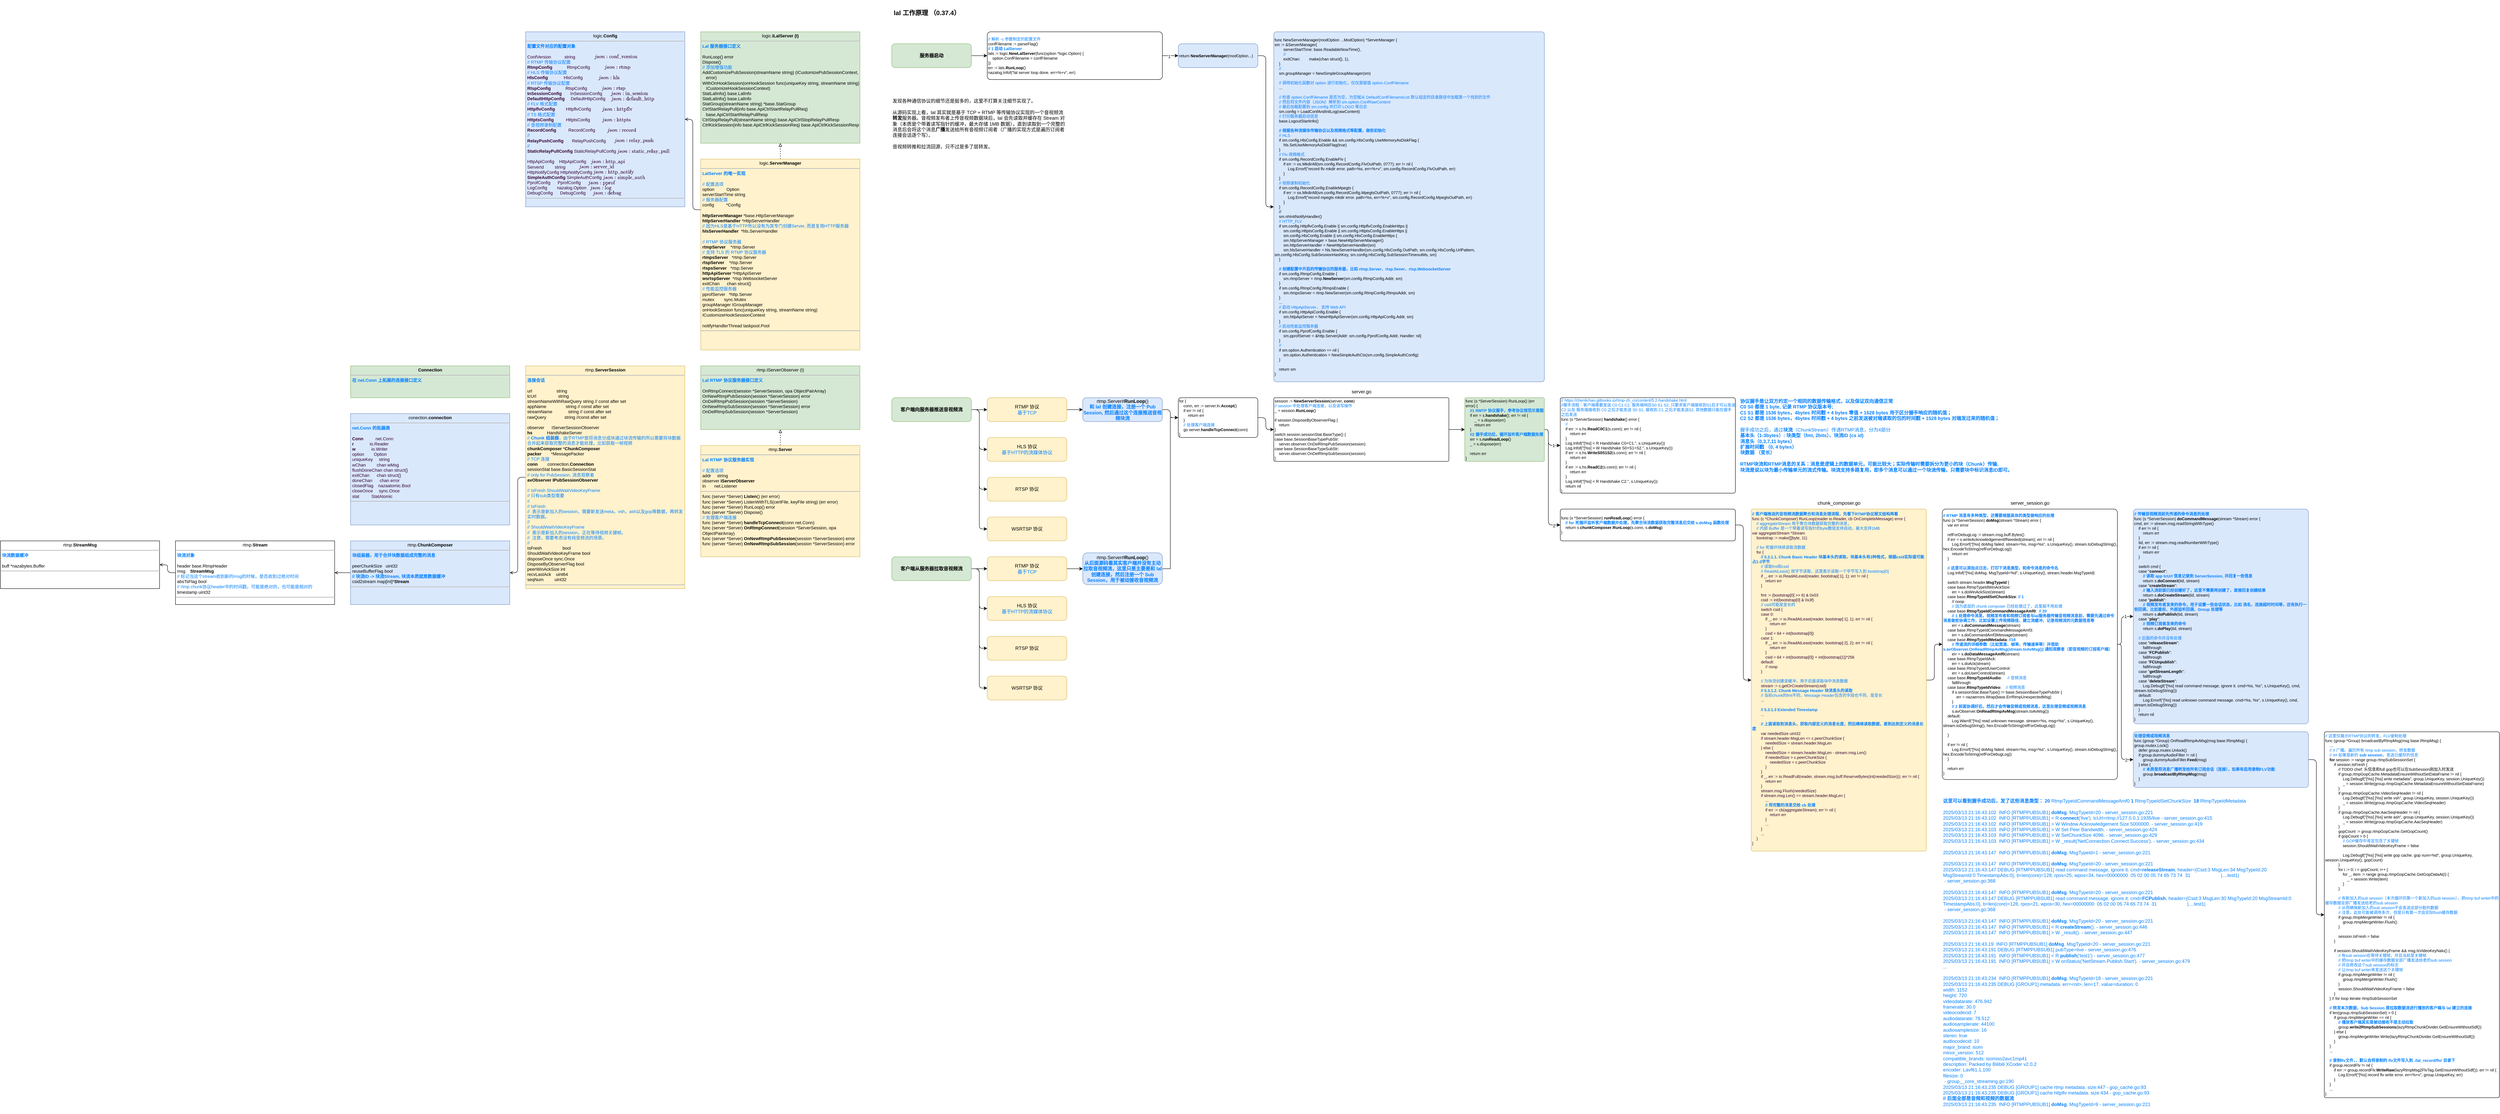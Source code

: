 <mxfile version="21.6.5" type="device">
  <diagram name="第 1 页" id="KuRu3jfh5dxRHOolOKNL">
    <mxGraphModel dx="3649" dy="879" grid="1" gridSize="10" guides="1" tooltips="1" connect="1" arrows="1" fold="1" page="1" pageScale="1" pageWidth="1169" pageHeight="827" math="0" shadow="0">
      <root>
        <mxCell id="0" />
        <mxCell id="1" parent="0" />
        <mxCell id="UNCWLWWxOuDLjpvAMDpB-1" value="&lt;h1&gt;&lt;span style=&quot;background-color: initial;&quot;&gt;&lt;font style=&quot;font-size: 16px;&quot;&gt;lal 工作原理 （0.37.4）&lt;/font&gt;&lt;/span&gt;&lt;br&gt;&lt;/h1&gt;&lt;div&gt;&lt;span style=&quot;background-color: initial; font-size: 16px;&quot;&gt;&lt;font style=&quot;font-size: 16px;&quot;&gt;&lt;br&gt;&lt;/font&gt;&lt;/span&gt;&lt;/div&gt;" style="text;html=1;strokeColor=none;fillColor=none;spacing=5;spacingTop=-20;whiteSpace=wrap;overflow=hidden;rounded=0;" vertex="1" parent="1">
          <mxGeometry x="40" y="10" width="560" height="50" as="geometry" />
        </mxCell>
        <mxCell id="UNCWLWWxOuDLjpvAMDpB-4" value="" style="edgeStyle=orthogonalEdgeStyle;orthogonalLoop=1;jettySize=auto;html=1;rounded=1;" edge="1" parent="1" source="UNCWLWWxOuDLjpvAMDpB-2" target="UNCWLWWxOuDLjpvAMDpB-3">
          <mxGeometry relative="1" as="geometry" />
        </mxCell>
        <mxCell id="UNCWLWWxOuDLjpvAMDpB-2" value="&lt;b&gt;服务器启动&lt;/b&gt;" style="rounded=1;whiteSpace=wrap;html=1;fillColor=#d5e8d4;strokeColor=#82b366;" vertex="1" parent="1">
          <mxGeometry x="40" y="110" width="200" height="60" as="geometry" />
        </mxCell>
        <mxCell id="UNCWLWWxOuDLjpvAMDpB-9" value="" style="edgeStyle=orthogonalEdgeStyle;orthogonalLoop=1;jettySize=auto;html=1;rounded=1;" edge="1" parent="1" source="UNCWLWWxOuDLjpvAMDpB-3" target="UNCWLWWxOuDLjpvAMDpB-8">
          <mxGeometry relative="1" as="geometry" />
        </mxCell>
        <mxCell id="UNCWLWWxOuDLjpvAMDpB-14" value="1" style="edgeLabel;html=1;align=center;verticalAlign=middle;resizable=0;points=[];" vertex="1" connectable="0" parent="UNCWLWWxOuDLjpvAMDpB-9">
          <mxGeometry x="-0.15" y="-2" relative="1" as="geometry">
            <mxPoint as="offset" />
          </mxGeometry>
        </mxCell>
        <mxCell id="UNCWLWWxOuDLjpvAMDpB-3" value="&lt;div style=&quot;font-size: 10px;&quot;&gt;&lt;font color=&quot;#007fff&quot; style=&quot;font-size: 10px;&quot;&gt;// 解析 -c 参数制定的配置文件&lt;/font&gt;&lt;/div&gt;&lt;div style=&quot;font-size: 10px;&quot;&gt;confFilename := parseFlag()&lt;/div&gt;&lt;div style=&quot;font-size: 10px;&quot;&gt;&lt;font color=&quot;#007fff&quot; style=&quot;font-size: 10px;&quot;&gt;&lt;b&gt;// 1 启动 LalServer&lt;/b&gt;&lt;/font&gt;&lt;/div&gt;&lt;div style=&quot;font-size: 10px;&quot;&gt;lals := logic.&lt;b style=&quot;font-size: 10px;&quot;&gt;NewLalServer&lt;/b&gt;(func(option *logic.Option) {&lt;/div&gt;&lt;div style=&quot;font-size: 10px;&quot;&gt;&amp;nbsp; &amp;nbsp; option.ConfFilename = confFilename&lt;/div&gt;&lt;div style=&quot;font-size: 10px;&quot;&gt;})&lt;/div&gt;&lt;div style=&quot;font-size: 10px;&quot;&gt;err := lals.&lt;b style=&quot;font-size: 10px;&quot;&gt;RunLoop&lt;/b&gt;()&lt;/div&gt;&lt;div style=&quot;font-size: 10px;&quot;&gt;nazalog.Infof(&quot;lal server loop done. err=%+v&quot;, err)&lt;/div&gt;" style="rounded=1;whiteSpace=wrap;html=1;align=left;arcSize=7;fontSize=10;" vertex="1" parent="1">
          <mxGeometry x="280" y="80" width="440" height="120" as="geometry" />
        </mxCell>
        <mxCell id="UNCWLWWxOuDLjpvAMDpB-5" value="&lt;p style=&quot;margin: 4px 0px 0px; text-align: center; font-size: 11px;&quot;&gt;logic.&lt;b style=&quot;font-size: 11px;&quot;&gt;ILalServer (I)&lt;/b&gt;&lt;br style=&quot;font-size: 11px;&quot;&gt;&lt;/p&gt;&lt;hr style=&quot;font-size: 11px;&quot;&gt;&lt;p style=&quot;margin: 0px 0px 0px 4px; font-size: 11px;&quot;&gt;&lt;/p&gt;&lt;p style=&quot;margin: 0px 0px 0px 4px; font-size: 11px;&quot;&gt;&lt;font color=&quot;#007fff&quot; style=&quot;font-size: 11px;&quot;&gt;&lt;b style=&quot;font-size: 11px;&quot;&gt;Lal 服务器接口定义&lt;/b&gt;&lt;/font&gt;&lt;/p&gt;&lt;p style=&quot;margin: 0px 0px 0px 4px; font-size: 11px;&quot;&gt;&lt;font color=&quot;#007fff&quot; style=&quot;font-size: 11px;&quot;&gt;&lt;br style=&quot;font-size: 11px;&quot;&gt;&lt;/font&gt;&lt;/p&gt;&lt;p style=&quot;margin: 0px 0px 0px 4px; font-size: 11px;&quot;&gt;&lt;span style=&quot;background-color: initial; font-size: 11px;&quot;&gt;RunLoop() error&lt;/span&gt;&lt;br style=&quot;font-size: 11px;&quot;&gt;&lt;/p&gt;&lt;p style=&quot;margin: 0px 0px 0px 4px; font-size: 11px;&quot;&gt;Dispose()&lt;br style=&quot;font-size: 11px;&quot;&gt;&lt;/p&gt;&lt;p style=&quot;margin: 0px 0px 0px 4px; font-size: 11px;&quot;&gt;&lt;font color=&quot;#007fff&quot; style=&quot;font-size: 11px;&quot;&gt;// 添加增强功能&lt;/font&gt;&lt;/p&gt;&lt;p style=&quot;margin: 0px 0px 0px 4px; font-size: 11px;&quot;&gt;AddCustomizePubSession(streamName string) (ICustomizePubSessionContext,&amp;nbsp; &amp;nbsp; &amp;nbsp;error)&lt;br style=&quot;font-size: 11px;&quot;&gt;&lt;/p&gt;&lt;p style=&quot;margin: 0px 0px 0px 4px; font-size: 11px;&quot;&gt;WithOnHookSession(onHookSession func(uniqueKey string, streamName string) &lt;br style=&quot;font-size: 11px;&quot;&gt;&amp;nbsp; &amp;nbsp;ICustomizeHookSessionContext)&lt;br style=&quot;font-size: 11px;&quot;&gt;&lt;/p&gt;&lt;p style=&quot;margin: 0px 0px 0px 4px; font-size: 11px;&quot;&gt;StatLalInfo() base.LalInfo&lt;br style=&quot;font-size: 11px;&quot;&gt;&lt;/p&gt;&lt;p style=&quot;margin: 0px 0px 0px 4px; font-size: 11px;&quot;&gt;StatLalInfo() base.LalInfo&lt;br style=&quot;font-size: 11px;&quot;&gt;&lt;/p&gt;&lt;p style=&quot;margin: 0px 0px 0px 4px; font-size: 11px;&quot;&gt;StatGroup(streamName string) *base.StatGroup&lt;br style=&quot;font-size: 11px;&quot;&gt;&lt;/p&gt;&lt;p style=&quot;margin: 0px 0px 0px 4px; font-size: 11px;&quot;&gt;CtrlStartRelayPull(info base.ApiCtrlStartRelayPullReq)&amp;nbsp; &lt;br style=&quot;font-size: 11px;&quot;&gt;&amp;nbsp; &amp;nbsp;base.ApiCtrlStartRelayPullResp&lt;br style=&quot;font-size: 11px;&quot;&gt;&lt;/p&gt;&lt;p style=&quot;margin: 0px 0px 0px 4px; font-size: 11px;&quot;&gt;CtrlStopRelayPull(streamName string) base.ApiCtrlStopRelayPullResp&lt;br style=&quot;font-size: 11px;&quot;&gt;&lt;/p&gt;&lt;p style=&quot;margin: 0px 0px 0px 4px; font-size: 11px;&quot;&gt;CtrlKickSession(info base.ApiCtrlKickSessionReq) base.ApiCtrlKickSessionResp&lt;br style=&quot;font-size: 11px;&quot;&gt;&lt;/p&gt;" style="verticalAlign=top;align=left;overflow=fill;fontSize=11;fontFamily=Helvetica;html=1;whiteSpace=wrap;fillColor=#d5e8d4;strokeColor=#82b366;" vertex="1" parent="1">
          <mxGeometry x="-440" y="80" width="400" height="280" as="geometry" />
        </mxCell>
        <mxCell id="UNCWLWWxOuDLjpvAMDpB-13" value="" style="edgeStyle=orthogonalEdgeStyle;orthogonalLoop=1;jettySize=auto;html=1;rounded=1;" edge="1" parent="1" source="UNCWLWWxOuDLjpvAMDpB-8" target="UNCWLWWxOuDLjpvAMDpB-12">
          <mxGeometry relative="1" as="geometry" />
        </mxCell>
        <mxCell id="UNCWLWWxOuDLjpvAMDpB-8" value="&lt;div style=&quot;font-size: 10px;&quot;&gt;&lt;span style=&quot;background-color: initial;&quot;&gt;return &lt;/span&gt;&lt;b style=&quot;background-color: initial;&quot;&gt;NewServerManager&lt;/b&gt;&lt;span style=&quot;background-color: initial;&quot;&gt;(modOption...)&lt;/span&gt;&lt;br&gt;&lt;/div&gt;" style="rounded=1;whiteSpace=wrap;html=1;align=left;arcSize=15;fontSize=10;fillColor=#dae8fc;strokeColor=#6c8ebf;" vertex="1" parent="1">
          <mxGeometry x="760" y="110" width="200" height="60" as="geometry" />
        </mxCell>
        <mxCell id="UNCWLWWxOuDLjpvAMDpB-11" style="edgeStyle=orthogonalEdgeStyle;orthogonalLoop=1;jettySize=auto;html=1;exitX=0.5;exitY=0;exitDx=0;exitDy=0;entryX=0.5;entryY=1;entryDx=0;entryDy=0;endArrow=block;endFill=0;dashed=1;rounded=1;" edge="1" parent="1" source="UNCWLWWxOuDLjpvAMDpB-10" target="UNCWLWWxOuDLjpvAMDpB-5">
          <mxGeometry relative="1" as="geometry" />
        </mxCell>
        <mxCell id="UNCWLWWxOuDLjpvAMDpB-16" style="edgeStyle=orthogonalEdgeStyle;orthogonalLoop=1;jettySize=auto;html=1;exitX=0;exitY=0.265;exitDx=0;exitDy=0;endArrow=open;endFill=0;exitPerimeter=0;rounded=1;" edge="1" parent="1" source="UNCWLWWxOuDLjpvAMDpB-10" target="UNCWLWWxOuDLjpvAMDpB-15">
          <mxGeometry relative="1" as="geometry" />
        </mxCell>
        <mxCell id="UNCWLWWxOuDLjpvAMDpB-10" value="&lt;p style=&quot;margin: 4px 0px 0px; text-align: center; font-size: 11px;&quot;&gt;logic.&lt;b style=&quot;font-size: 11px;&quot;&gt;ServerManager&lt;/b&gt;&lt;br style=&quot;font-size: 11px;&quot;&gt;&lt;/p&gt;&lt;hr style=&quot;font-size: 11px;&quot;&gt;&lt;p style=&quot;margin: 0px 0px 0px 4px; font-size: 11px;&quot;&gt;&lt;b style=&quot;font-size: 11px;&quot;&gt;&lt;font color=&quot;#007fff&quot; style=&quot;font-size: 11px;&quot;&gt;LalServer 的唯一实现&lt;/font&gt;&lt;/b&gt;&lt;/p&gt;&lt;p style=&quot;margin: 0px 0px 0px 4px; font-size: 11px;&quot;&gt;&lt;br style=&quot;font-size: 11px;&quot;&gt;&lt;/p&gt;&lt;p style=&quot;margin: 0px 0px 0px 4px; font-size: 11px;&quot;&gt;&lt;font color=&quot;#007fff&quot; style=&quot;font-size: 11px;&quot;&gt;// 配置选项&lt;/font&gt;&lt;/p&gt;&lt;p style=&quot;margin: 0px 0px 0px 4px; font-size: 11px;&quot;&gt;option&amp;nbsp; &amp;nbsp; &amp;nbsp; &amp;nbsp; &amp;nbsp; Option&lt;/p&gt;&lt;p style=&quot;margin: 0px 0px 0px 4px; font-size: 11px;&quot;&gt;serverStartTime string&lt;/p&gt;&lt;p style=&quot;margin: 0px 0px 0px 4px; font-size: 11px;&quot;&gt;&lt;font color=&quot;#007fff&quot; style=&quot;font-size: 11px;&quot;&gt;// 服务器配置&lt;/font&gt;&lt;/p&gt;&lt;p style=&quot;margin: 0px 0px 0px 4px; font-size: 11px;&quot;&gt;config&amp;nbsp; &amp;nbsp; &amp;nbsp; &amp;nbsp; &amp;nbsp; *Config&lt;/p&gt;&lt;p style=&quot;margin: 0px 0px 0px 4px; font-size: 11px;&quot;&gt;&lt;br style=&quot;font-size: 11px;&quot;&gt;&lt;/p&gt;&lt;p style=&quot;margin: 0px 0px 0px 4px; font-size: 11px;&quot;&gt;&lt;b style=&quot;font-size: 11px;&quot;&gt;httpServerManager&lt;/b&gt; *base.HttpServerManager&lt;/p&gt;&lt;p style=&quot;margin: 0px 0px 0px 4px; font-size: 11px;&quot;&gt;&lt;b style=&quot;font-size: 11px;&quot;&gt;httpServerHandler&lt;/b&gt; *HttpServerHandler&lt;/p&gt;&lt;p style=&quot;margin: 0px 0px 0px 4px; font-size: 11px;&quot;&gt;&lt;font color=&quot;#007fff&quot; style=&quot;font-size: 11px;&quot;&gt;// 因为HLS是基于HTTP所以没有为其专门创建Server, 而是复用HTTP服务器&lt;/font&gt;&lt;/p&gt;&lt;p style=&quot;margin: 0px 0px 0px 4px; font-size: 11px;&quot;&gt;&lt;b style=&quot;font-size: 11px;&quot;&gt;hlsServerHandler&lt;/b&gt;&amp;nbsp; *hls.ServerHandler&lt;/p&gt;&lt;p style=&quot;margin: 0px 0px 0px 4px; font-size: 11px;&quot;&gt;&lt;br style=&quot;font-size: 11px;&quot;&gt;&lt;/p&gt;&lt;p style=&quot;margin: 0px 0px 0px 4px; font-size: 11px;&quot;&gt;&lt;font color=&quot;#007fff&quot; style=&quot;font-size: 11px;&quot;&gt;// RTMP 协议服务器&lt;/font&gt;&lt;/p&gt;&lt;p style=&quot;margin: 0px 0px 0px 4px; font-size: 11px;&quot;&gt;&lt;b style=&quot;font-size: 11px;&quot;&gt;rtmpServer&lt;/b&gt;&amp;nbsp; &amp;nbsp; *rtmp.Server&lt;/p&gt;&lt;p style=&quot;margin: 0px 0px 0px 4px; font-size: 11px;&quot;&gt;&lt;font color=&quot;#007fff&quot; style=&quot;font-size: 11px;&quot;&gt;// 支持 TLS 的 RTMP 协议服务器&lt;/font&gt;&lt;/p&gt;&lt;p style=&quot;margin: 0px 0px 0px 4px; font-size: 11px;&quot;&gt;&lt;b style=&quot;font-size: 11px;&quot;&gt;rtmpsServer&lt;/b&gt;&amp;nbsp; &amp;nbsp;*rtmp.Server&lt;/p&gt;&lt;p style=&quot;margin: 0px 0px 0px 4px; font-size: 11px;&quot;&gt;&lt;b style=&quot;font-size: 11px;&quot;&gt;rtspServer&lt;/b&gt;&amp;nbsp; &amp;nbsp; *rtsp.Server&lt;/p&gt;&lt;p style=&quot;margin: 0px 0px 0px 4px; font-size: 11px;&quot;&gt;&lt;b style=&quot;font-size: 11px;&quot;&gt;rtspsServer&lt;/b&gt;&amp;nbsp; &amp;nbsp;*rtsp.Server&lt;/p&gt;&lt;p style=&quot;margin: 0px 0px 0px 4px; font-size: 11px;&quot;&gt;&lt;b style=&quot;font-size: 11px;&quot;&gt;httpApiServer&lt;/b&gt; *HttpApiServer&lt;/p&gt;&lt;p style=&quot;margin: 0px 0px 0px 4px; font-size: 11px;&quot;&gt;&lt;b style=&quot;font-size: 11px;&quot;&gt;wsrtspServer&lt;/b&gt;&amp;nbsp; *rtsp.WebsocketServer&lt;/p&gt;&lt;p style=&quot;margin: 0px 0px 0px 4px; font-size: 11px;&quot;&gt;exitChan&amp;nbsp; &amp;nbsp; &amp;nbsp; chan struct{}&lt;/p&gt;&lt;p style=&quot;margin: 0px 0px 0px 4px; font-size: 11px;&quot;&gt;&lt;font color=&quot;#007fff&quot; style=&quot;font-size: 11px;&quot;&gt;// 性能监控服务器&lt;/font&gt;&lt;/p&gt;&lt;p style=&quot;margin: 0px 0px 0px 4px; font-size: 11px;&quot;&gt;pprofServer&amp;nbsp; &amp;nbsp;*http.Server&lt;br style=&quot;font-size: 11px;&quot;&gt;&lt;/p&gt;&lt;p style=&quot;margin: 0px 0px 0px 4px; font-size: 11px;&quot;&gt;&lt;span style=&quot;background-color: initial; font-size: 11px;&quot;&gt;mutex&amp;nbsp; &amp;nbsp; &amp;nbsp; &amp;nbsp; sync.Mutex&lt;/span&gt;&lt;br style=&quot;font-size: 11px;&quot;&gt;&lt;/p&gt;&lt;p style=&quot;margin: 0px 0px 0px 4px; font-size: 11px;&quot;&gt;groupManager IGroupManager&lt;/p&gt;&lt;p style=&quot;margin: 0px 0px 0px 4px; font-size: 11px;&quot;&gt;onHookSession func(uniqueKey string, streamName string) ICustomizeHookSessionContext&lt;/p&gt;&lt;p style=&quot;margin: 0px 0px 0px 4px; font-size: 11px;&quot;&gt;&lt;br style=&quot;font-size: 11px;&quot;&gt;&lt;/p&gt;&lt;p style=&quot;margin: 0px 0px 0px 4px; font-size: 11px;&quot;&gt;notifyHandlerThread taskpool.Pool&lt;/p&gt;&lt;hr style=&quot;font-size: 11px;&quot;&gt;&lt;p style=&quot;margin: 0px 0px 0px 4px; font-size: 11px;&quot;&gt;&lt;br style=&quot;font-size: 11px;&quot;&gt;&lt;/p&gt;" style="verticalAlign=top;align=left;overflow=fill;fontSize=11;fontFamily=Helvetica;html=1;whiteSpace=wrap;fillColor=#fff2cc;strokeColor=#d6b656;" vertex="1" parent="1">
          <mxGeometry x="-440" y="400" width="400" height="480" as="geometry" />
        </mxCell>
        <mxCell id="UNCWLWWxOuDLjpvAMDpB-12" value="&lt;div style=&quot;&quot;&gt;&lt;div style=&quot;&quot;&gt;func NewServerManager(modOption ...ModOption) *ServerManager {&lt;/div&gt;&lt;div style=&quot;&quot;&gt;sm := &amp;amp;ServerManager{&lt;span style=&quot;&quot;&gt;&lt;/span&gt;&lt;/div&gt;&lt;div style=&quot;&quot;&gt;&lt;span style=&quot;&quot;&gt;&lt;span style=&quot;&quot;&gt;&lt;span style=&quot;white-space: pre;&quot;&gt;&amp;nbsp;&amp;nbsp;&amp;nbsp;&amp;nbsp;&lt;/span&gt;&lt;span style=&quot;white-space: pre;&quot;&gt;&amp;nbsp;&amp;nbsp;&amp;nbsp;&amp;nbsp;&lt;/span&gt;&lt;/span&gt;serverStartTime: base.ReadableNowTime(),&lt;/span&gt;&lt;/div&gt;&lt;div style=&quot;&quot;&gt;&lt;font color=&quot;#007fff&quot;&gt;&amp;nbsp; &amp;nbsp; &amp;nbsp; &amp;nbsp; //&amp;nbsp;&lt;/font&gt;&lt;/div&gt;&lt;div style=&quot;&quot;&gt;&lt;span style=&quot;&quot;&gt;&lt;span style=&quot;&quot;&gt;&lt;span style=&quot;white-space: pre;&quot;&gt;&amp;nbsp;&amp;nbsp;&amp;nbsp;&amp;nbsp;&lt;/span&gt;&lt;span style=&quot;white-space: pre;&quot;&gt;&amp;nbsp;&amp;nbsp;&amp;nbsp;&amp;nbsp;&lt;/span&gt;&lt;/span&gt;exitChan:&amp;nbsp; &amp;nbsp; &amp;nbsp; &amp;nbsp; make(chan struct{}, 1),&lt;/span&gt;&lt;/div&gt;&lt;div style=&quot;&quot;&gt;&lt;span style=&quot;&quot;&gt;&lt;span style=&quot;&quot;&gt;&lt;span style=&quot;white-space: pre;&quot;&gt;&amp;nbsp;&amp;nbsp;&amp;nbsp;&amp;nbsp;&lt;/span&gt;&lt;/span&gt;}&lt;/span&gt;&lt;/div&gt;&lt;div style=&quot;&quot;&gt;&lt;font color=&quot;#007fff&quot;&gt;&amp;nbsp; &amp;nbsp; //&amp;nbsp;&lt;/font&gt;&lt;/div&gt;&lt;div style=&quot;&quot;&gt;&lt;span style=&quot;&quot;&gt;&lt;span style=&quot;&quot;&gt;&lt;span style=&quot;white-space: pre;&quot;&gt;&amp;nbsp;&amp;nbsp;&amp;nbsp;&amp;nbsp;&lt;/span&gt;&lt;/span&gt;sm.groupManager = NewSimpleGroupManager(sm)&lt;/span&gt;&lt;/div&gt;&lt;div style=&quot;&quot;&gt;&lt;br&gt;&lt;/div&gt;&lt;div style=&quot;&quot;&gt;&lt;font color=&quot;#007fff&quot;&gt;&amp;nbsp; &amp;nbsp; // 调用初始化函数对 option 进行初始化，仅仅是赋值 option.ConfFilename&lt;/font&gt;&lt;/div&gt;&lt;div style=&quot;&quot;&gt;&lt;span style=&quot;&quot;&gt;&lt;span style=&quot;&quot;&gt;&lt;span style=&quot;white-space: pre;&quot;&gt;&amp;nbsp;&amp;nbsp;&amp;nbsp;&amp;nbsp;&lt;/span&gt;&lt;/span&gt;...&lt;/span&gt;&lt;/div&gt;&lt;div style=&quot;&quot;&gt;&lt;br&gt;&lt;/div&gt;&lt;div style=&quot;&quot;&gt;&lt;font color=&quot;#007fff&quot;&gt;&amp;nbsp; &amp;nbsp; // 检查 option.ConfFilename 是否为空，为空就从 DefaultConfFilenameList 默认指定的目录路径中加载第一个找到的文件&lt;/font&gt;&lt;/div&gt;&lt;div style=&quot;&quot;&gt;&lt;font color=&quot;#007fff&quot;&gt;&amp;nbsp; &amp;nbsp; // 然后将文件内容（JSON）解析到 sm.option.ConfRawContent&lt;/font&gt;&lt;/div&gt;&lt;div style=&quot;&quot;&gt;&lt;font color=&quot;#007fff&quot;&gt;&amp;nbsp; &amp;nbsp; // 最后加载配置到 sm.config 并打印 LOGO 等日志&lt;/font&gt;&lt;/div&gt;&lt;div style=&quot;&quot;&gt;&lt;span style=&quot;&quot;&gt;&lt;span style=&quot;&quot;&gt;&lt;span style=&quot;white-space: pre;&quot;&gt;&amp;nbsp;&amp;nbsp;&amp;nbsp;&amp;nbsp;&lt;/span&gt;&lt;/span&gt;sm.config = LoadConfAndInitLog(rawContent)&lt;/span&gt;&lt;/div&gt;&lt;div style=&quot;&quot;&gt;&lt;font color=&quot;#007fff&quot;&gt;&amp;nbsp; &amp;nbsp; // 打印服务器启动信息&lt;/font&gt;&lt;/div&gt;&lt;div style=&quot;&quot;&gt;&lt;span style=&quot;&quot;&gt;&lt;span style=&quot;&quot;&gt;&lt;span style=&quot;white-space: pre;&quot;&gt;&amp;nbsp;&amp;nbsp;&amp;nbsp;&amp;nbsp;&lt;/span&gt;&lt;/span&gt;base.LogoutStartInfo()&lt;/span&gt;&lt;/div&gt;&lt;div style=&quot;&quot;&gt;&lt;br&gt;&lt;/div&gt;&lt;div style=&quot;&quot;&gt;&lt;b&gt;&amp;nbsp; &amp;nbsp;&lt;font color=&quot;#007fff&quot;&gt; // 根据各种流媒体传输协议以及视频格式等配置，做些初始化&lt;/font&gt;&lt;/b&gt;&lt;/div&gt;&lt;div style=&quot;&quot;&gt;&lt;font color=&quot;#007fff&quot;&gt;&amp;nbsp; &amp;nbsp; // HLS&amp;nbsp;&amp;nbsp;&lt;/font&gt;&lt;/div&gt;&lt;div style=&quot;&quot;&gt;&lt;span style=&quot;&quot;&gt;&lt;span style=&quot;&quot;&gt;&lt;span style=&quot;white-space: pre;&quot;&gt;&amp;nbsp;&amp;nbsp;&amp;nbsp;&amp;nbsp;&lt;/span&gt;&lt;/span&gt;if sm.config.HlsConfig.Enable &amp;amp;&amp;amp; sm.config.HlsConfig.UseMemoryAsDiskFlag {&lt;/span&gt;&lt;/div&gt;&lt;div style=&quot;&quot;&gt;&lt;span style=&quot;&quot;&gt;&lt;span style=&quot;&quot;&gt;&lt;span style=&quot;white-space: pre;&quot;&gt;&amp;nbsp;&amp;nbsp;&amp;nbsp;&amp;nbsp;&lt;/span&gt;&lt;span style=&quot;white-space: pre;&quot;&gt;&amp;nbsp;&amp;nbsp;&amp;nbsp;&amp;nbsp;&lt;/span&gt;&lt;/span&gt;hls.SetUseMemoryAsDiskFlag(true)&lt;/span&gt;&lt;/div&gt;&lt;div style=&quot;&quot;&gt;&lt;span style=&quot;&quot;&gt;&lt;span style=&quot;&quot;&gt;&lt;span style=&quot;white-space: pre;&quot;&gt;&amp;nbsp;&amp;nbsp;&amp;nbsp;&amp;nbsp;&lt;/span&gt;&lt;/span&gt;}&lt;/span&gt;&lt;/div&gt;&lt;div style=&quot;&quot;&gt;&lt;font color=&quot;#007fff&quot;&gt;&amp;nbsp; &amp;nbsp; // Flv 视频格式&lt;/font&gt;&lt;/div&gt;&lt;div style=&quot;&quot;&gt;&lt;span style=&quot;&quot;&gt;&lt;span style=&quot;&quot;&gt;&lt;span style=&quot;white-space: pre;&quot;&gt;&amp;nbsp;&amp;nbsp;&amp;nbsp;&amp;nbsp;&lt;/span&gt;&lt;/span&gt;if sm.config.RecordConfig.EnableFlv {&lt;/span&gt;&lt;/div&gt;&lt;div style=&quot;&quot;&gt;&lt;span style=&quot;&quot;&gt;&lt;span style=&quot;&quot;&gt;&lt;span style=&quot;white-space: pre;&quot;&gt;&amp;nbsp;&amp;nbsp;&amp;nbsp;&amp;nbsp;&lt;/span&gt;&lt;span style=&quot;white-space: pre;&quot;&gt;&amp;nbsp;&amp;nbsp;&amp;nbsp;&amp;nbsp;&lt;/span&gt;&lt;/span&gt;if err := os.MkdirAll(sm.config.RecordConfig.FlvOutPath, 0777); err != nil {&lt;/span&gt;&lt;/div&gt;&lt;div style=&quot;&quot;&gt;&lt;span style=&quot;&quot;&gt;&lt;span style=&quot;&quot;&gt;&lt;span style=&quot;white-space: pre;&quot;&gt;&amp;nbsp;&amp;nbsp;&amp;nbsp;&amp;nbsp;&lt;/span&gt;&lt;span style=&quot;white-space: pre;&quot;&gt;&amp;nbsp;&amp;nbsp;&amp;nbsp;&amp;nbsp;&lt;/span&gt;&lt;span style=&quot;white-space: pre;&quot;&gt;&amp;nbsp;&amp;nbsp;&amp;nbsp;&amp;nbsp;&lt;/span&gt;&lt;/span&gt;Log.Errorf(&quot;record flv mkdir error. path=%s, err=%+v&quot;, sm.config.RecordConfig.FlvOutPath, err)&lt;/span&gt;&lt;/div&gt;&lt;div style=&quot;&quot;&gt;&lt;span style=&quot;&quot;&gt;&lt;span style=&quot;&quot;&gt;&lt;span style=&quot;white-space: pre;&quot;&gt;&amp;nbsp;&amp;nbsp;&amp;nbsp;&amp;nbsp;&lt;/span&gt;&lt;span style=&quot;white-space: pre;&quot;&gt;&amp;nbsp;&amp;nbsp;&amp;nbsp;&amp;nbsp;&lt;/span&gt;&lt;/span&gt;}&lt;/span&gt;&lt;/div&gt;&lt;div style=&quot;&quot;&gt;&lt;span style=&quot;&quot;&gt;&lt;span style=&quot;&quot;&gt;&lt;span style=&quot;white-space: pre;&quot;&gt;&amp;nbsp;&amp;nbsp;&amp;nbsp;&amp;nbsp;&lt;/span&gt;&lt;/span&gt;}&lt;/span&gt;&lt;/div&gt;&lt;div style=&quot;&quot;&gt;&lt;font color=&quot;#007fff&quot;&gt;&amp;nbsp; &amp;nbsp; // 视频录制初始化&lt;/font&gt;&lt;/div&gt;&lt;div style=&quot;&quot;&gt;&lt;span style=&quot;&quot;&gt;&lt;span style=&quot;&quot;&gt;&lt;span style=&quot;white-space: pre;&quot;&gt;&amp;nbsp;&amp;nbsp;&amp;nbsp;&amp;nbsp;&lt;/span&gt;&lt;/span&gt;if sm.config.RecordConfig.EnableMpegts {&lt;/span&gt;&lt;/div&gt;&lt;div style=&quot;&quot;&gt;&lt;span style=&quot;&quot;&gt;&lt;span style=&quot;&quot;&gt;&lt;span style=&quot;white-space: pre;&quot;&gt;&amp;nbsp;&amp;nbsp;&amp;nbsp;&amp;nbsp;&lt;/span&gt;&lt;span style=&quot;white-space: pre;&quot;&gt;&amp;nbsp;&amp;nbsp;&amp;nbsp;&amp;nbsp;&lt;/span&gt;&lt;/span&gt;if err := os.MkdirAll(sm.config.RecordConfig.MpegtsOutPath, 0777); err != nil {&lt;/span&gt;&lt;/div&gt;&lt;div style=&quot;&quot;&gt;&lt;span style=&quot;&quot;&gt;&lt;span style=&quot;&quot;&gt;&lt;span style=&quot;white-space: pre;&quot;&gt;&amp;nbsp;&amp;nbsp;&amp;nbsp;&amp;nbsp;&lt;/span&gt;&lt;span style=&quot;white-space: pre;&quot;&gt;&amp;nbsp;&amp;nbsp;&amp;nbsp;&amp;nbsp;&lt;/span&gt;&lt;span style=&quot;white-space: pre;&quot;&gt;&amp;nbsp;&amp;nbsp;&amp;nbsp;&amp;nbsp;&lt;/span&gt;&lt;/span&gt;Log.Errorf(&quot;record mpegts mkdir error. path=%s, err=%+v&quot;, sm.config.RecordConfig.MpegtsOutPath, err)&lt;/span&gt;&lt;/div&gt;&lt;div style=&quot;&quot;&gt;&lt;span style=&quot;&quot;&gt;&lt;span style=&quot;&quot;&gt;&lt;span style=&quot;white-space: pre;&quot;&gt;&amp;nbsp;&amp;nbsp;&amp;nbsp;&amp;nbsp;&lt;/span&gt;&lt;span style=&quot;white-space: pre;&quot;&gt;&amp;nbsp;&amp;nbsp;&amp;nbsp;&amp;nbsp;&lt;/span&gt;&lt;/span&gt;}&lt;/span&gt;&lt;/div&gt;&lt;div style=&quot;&quot;&gt;&lt;span style=&quot;&quot;&gt;&lt;span style=&quot;&quot;&gt;&lt;span style=&quot;white-space: pre;&quot;&gt;&amp;nbsp;&amp;nbsp;&amp;nbsp;&amp;nbsp;&lt;/span&gt;&lt;/span&gt;}&lt;/span&gt;&lt;/div&gt;&lt;div style=&quot;&quot;&gt;&amp;nbsp; &amp;nbsp; //&amp;nbsp;&lt;/div&gt;&lt;div style=&quot;&quot;&gt;&lt;span style=&quot;&quot;&gt;&lt;span style=&quot;&quot;&gt;&lt;span style=&quot;white-space: pre;&quot;&gt;&amp;nbsp;&amp;nbsp;&amp;nbsp;&amp;nbsp;&lt;/span&gt;&lt;/span&gt;sm.nhInitNotifyHandler()&lt;/span&gt;&lt;/div&gt;&lt;div style=&quot;&quot;&gt;&lt;font color=&quot;#007fff&quot;&gt;&amp;nbsp; &amp;nbsp; // HTTP_FLV&lt;/font&gt;&lt;/div&gt;&lt;div style=&quot;&quot;&gt;&lt;span style=&quot;&quot;&gt;&lt;span style=&quot;&quot;&gt;&lt;span style=&quot;white-space: pre;&quot;&gt;&amp;nbsp;&amp;nbsp;&amp;nbsp;&amp;nbsp;&lt;/span&gt;&lt;/span&gt;if sm.config.HttpflvConfig.Enable || sm.config.HttpflvConfig.EnableHttps ||&lt;/span&gt;&lt;/div&gt;&lt;div style=&quot;&quot;&gt;&lt;span style=&quot;&quot;&gt;&lt;span style=&quot;&quot;&gt;&lt;span style=&quot;white-space: pre;&quot;&gt;&amp;nbsp;&amp;nbsp;&amp;nbsp;&amp;nbsp;&lt;/span&gt;&lt;span style=&quot;white-space: pre;&quot;&gt;&amp;nbsp;&amp;nbsp;&amp;nbsp;&amp;nbsp;&lt;/span&gt;&lt;/span&gt;sm.config.HttptsConfig.Enable || sm.config.HttptsConfig.EnableHttps ||&lt;/span&gt;&lt;/div&gt;&lt;div style=&quot;&quot;&gt;&lt;span style=&quot;&quot;&gt;&lt;span style=&quot;&quot;&gt;&lt;span style=&quot;white-space: pre;&quot;&gt;&amp;nbsp;&amp;nbsp;&amp;nbsp;&amp;nbsp;&lt;/span&gt;&lt;span style=&quot;white-space: pre;&quot;&gt;&amp;nbsp;&amp;nbsp;&amp;nbsp;&amp;nbsp;&lt;/span&gt;&lt;/span&gt;sm.config.HlsConfig.Enable || sm.config.HlsConfig.EnableHttps {&lt;/span&gt;&lt;/div&gt;&lt;div style=&quot;&quot;&gt;&lt;span style=&quot;&quot;&gt;&lt;span style=&quot;&quot;&gt;&lt;span style=&quot;white-space: pre;&quot;&gt;&amp;nbsp;&amp;nbsp;&amp;nbsp;&amp;nbsp;&lt;/span&gt;&lt;span style=&quot;white-space: pre;&quot;&gt;&amp;nbsp;&amp;nbsp;&amp;nbsp;&amp;nbsp;&lt;/span&gt;&lt;/span&gt;sm.httpServerManager = base.NewHttpServerManager()&lt;/span&gt;&lt;/div&gt;&lt;div style=&quot;&quot;&gt;&lt;span style=&quot;&quot;&gt;&lt;span style=&quot;&quot;&gt;&lt;span style=&quot;white-space: pre;&quot;&gt;&amp;nbsp;&amp;nbsp;&amp;nbsp;&amp;nbsp;&lt;/span&gt;&lt;span style=&quot;white-space: pre;&quot;&gt;&amp;nbsp;&amp;nbsp;&amp;nbsp;&amp;nbsp;&lt;/span&gt;&lt;/span&gt;sm.httpServerHandler = NewHttpServerHandler(sm)&lt;/span&gt;&lt;/div&gt;&lt;div style=&quot;&quot;&gt;&lt;span style=&quot;&quot;&gt;&lt;span style=&quot;&quot;&gt;&lt;span style=&quot;white-space: pre;&quot;&gt;&amp;nbsp;&amp;nbsp;&amp;nbsp;&amp;nbsp;&lt;/span&gt;&lt;span style=&quot;white-space: pre;&quot;&gt;&amp;nbsp;&amp;nbsp;&amp;nbsp;&amp;nbsp;&lt;/span&gt;&lt;/span&gt;sm.hlsServerHandler = hls.NewServerHandler(sm.config.HlsConfig.OutPath, sm.config.HlsConfig.UrlPattern, sm.config.HlsConfig.SubSessionHashKey, sm.config.HlsConfig.SubSessionTimeoutMs, sm)&lt;/span&gt;&lt;/div&gt;&lt;div style=&quot;&quot;&gt;&lt;span style=&quot;&quot;&gt;&lt;span style=&quot;&quot;&gt;&lt;span style=&quot;white-space: pre;&quot;&gt;&amp;nbsp;&amp;nbsp;&amp;nbsp;&amp;nbsp;&lt;/span&gt;&lt;/span&gt;}&lt;/span&gt;&lt;/div&gt;&lt;div style=&quot;&quot;&gt;&amp;nbsp; &amp;nbsp;&amp;nbsp;&lt;/div&gt;&lt;div style=&quot;&quot;&gt;&lt;font color=&quot;#007fff&quot;&gt;&lt;b&gt;&amp;nbsp; &amp;nbsp; // 创建配置中开启的传输协议的服务器，比如 rtmp.Server、rtsp.Sever、rtsp.WebsocketServer&lt;/b&gt;&lt;/font&gt;&lt;/div&gt;&lt;div style=&quot;&quot;&gt;&lt;span style=&quot;&quot;&gt;&lt;span style=&quot;&quot;&gt;&lt;span style=&quot;white-space: pre;&quot;&gt;&amp;nbsp;&amp;nbsp;&amp;nbsp;&amp;nbsp;&lt;/span&gt;&lt;/span&gt;if sm.config.RtmpConfig.Enable {&lt;/span&gt;&lt;/div&gt;&lt;div style=&quot;&quot;&gt;&lt;span style=&quot;&quot;&gt;&lt;span style=&quot;white-space: pre;&quot;&gt;&amp;nbsp;&amp;nbsp;&amp;nbsp;&amp;nbsp;&lt;/span&gt;&lt;span style=&quot;white-space: pre;&quot;&gt;&amp;nbsp;&amp;nbsp;&amp;nbsp;&amp;nbsp;&lt;/span&gt;&lt;/span&gt;sm.rtmpServer = rtmp.&lt;b&gt;NewServer&lt;/b&gt;(sm.config.RtmpConfig.Addr, sm)&lt;/div&gt;&lt;div style=&quot;&quot;&gt;&lt;span style=&quot;&quot;&gt;&lt;span style=&quot;&quot;&gt;&lt;span style=&quot;white-space: pre;&quot;&gt;&amp;nbsp;&amp;nbsp;&amp;nbsp;&amp;nbsp;&lt;/span&gt;&lt;/span&gt;}&lt;/span&gt;&lt;/div&gt;&lt;div style=&quot;&quot;&gt;&lt;span style=&quot;&quot;&gt;&lt;span style=&quot;&quot;&gt;&lt;span style=&quot;white-space: pre;&quot;&gt;&amp;nbsp;&amp;nbsp;&amp;nbsp;&amp;nbsp;&lt;/span&gt;&lt;/span&gt;if sm.config.RtmpConfig.RtmpsEnable {&lt;/span&gt;&lt;/div&gt;&lt;div style=&quot;&quot;&gt;&lt;span style=&quot;&quot;&gt;&lt;span style=&quot;&quot;&gt;&lt;span style=&quot;white-space: pre;&quot;&gt;&amp;nbsp;&amp;nbsp;&amp;nbsp;&amp;nbsp;&lt;/span&gt;&lt;span style=&quot;white-space: pre;&quot;&gt;&amp;nbsp;&amp;nbsp;&amp;nbsp;&amp;nbsp;&lt;/span&gt;&lt;/span&gt;sm.rtmpsServer = rtmp.NewServer(sm.config.RtmpConfig.RtmpsAddr, sm)&lt;/span&gt;&lt;/div&gt;&lt;div style=&quot;&quot;&gt;&lt;span style=&quot;&quot;&gt;&lt;span style=&quot;&quot;&gt;&lt;span style=&quot;white-space: pre;&quot;&gt;&amp;nbsp;&amp;nbsp;&amp;nbsp;&amp;nbsp;&lt;/span&gt;&lt;/span&gt;}&lt;/span&gt;&lt;/div&gt;&lt;div style=&quot;&quot;&gt;&lt;span style=&quot;&quot;&gt;&lt;span style=&quot;&quot;&gt;&lt;span style=&quot;white-space: pre;&quot;&gt;&amp;nbsp;&amp;nbsp;&amp;nbsp;&amp;nbsp;&lt;/span&gt;&lt;/span&gt;...&lt;/span&gt;&lt;/div&gt;&lt;div style=&quot;&quot;&gt;&lt;font color=&quot;#007fff&quot;&gt;&amp;nbsp; &amp;nbsp; // 启动 HttpApiServer， 支持 Web API&lt;/font&gt;&lt;/div&gt;&lt;div style=&quot;&quot;&gt;&lt;span style=&quot;&quot;&gt;&lt;span style=&quot;&quot;&gt;&lt;span style=&quot;white-space: pre;&quot;&gt;&amp;nbsp;&amp;nbsp;&amp;nbsp;&amp;nbsp;&lt;/span&gt;&lt;/span&gt;if sm.config.HttpApiConfig.Enable {&lt;/span&gt;&lt;/div&gt;&lt;div style=&quot;&quot;&gt;&lt;span style=&quot;&quot;&gt;&lt;span style=&quot;&quot;&gt;&lt;span style=&quot;white-space: pre;&quot;&gt;&amp;nbsp;&amp;nbsp;&amp;nbsp;&amp;nbsp;&lt;/span&gt;&lt;span style=&quot;white-space: pre;&quot;&gt;&amp;nbsp;&amp;nbsp;&amp;nbsp;&amp;nbsp;&lt;/span&gt;&lt;/span&gt;sm.httpApiServer = NewHttpApiServer(sm.config.HttpApiConfig.Addr, sm)&lt;/span&gt;&lt;/div&gt;&lt;div style=&quot;&quot;&gt;&lt;span style=&quot;&quot;&gt;&lt;span style=&quot;&quot;&gt;&lt;span style=&quot;white-space: pre;&quot;&gt;&amp;nbsp;&amp;nbsp;&amp;nbsp;&amp;nbsp;&lt;/span&gt;&lt;/span&gt;}&lt;/span&gt;&lt;/div&gt;&lt;div style=&quot;&quot;&gt;&lt;font color=&quot;#007fff&quot;&gt;&amp;nbsp; &amp;nbsp; // 启动性能监控服务器&lt;/font&gt;&lt;/div&gt;&lt;div style=&quot;&quot;&gt;&lt;span style=&quot;&quot;&gt;&lt;span style=&quot;&quot;&gt;&lt;span style=&quot;white-space: pre;&quot;&gt;&amp;nbsp;&amp;nbsp;&amp;nbsp;&amp;nbsp;&lt;/span&gt;&lt;/span&gt;if sm.config.PprofConfig.Enable {&lt;/span&gt;&lt;/div&gt;&lt;div style=&quot;&quot;&gt;&lt;span style=&quot;&quot;&gt;&lt;span style=&quot;&quot;&gt;&lt;span style=&quot;white-space: pre;&quot;&gt;&amp;nbsp;&amp;nbsp;&amp;nbsp;&amp;nbsp;&lt;/span&gt;&lt;span style=&quot;white-space: pre;&quot;&gt;&amp;nbsp;&amp;nbsp;&amp;nbsp;&amp;nbsp;&lt;/span&gt;&lt;/span&gt;sm.pprofServer = &amp;amp;http.Server{Addr: sm.config.PprofConfig.Addr, Handler: nil}&lt;/span&gt;&lt;/div&gt;&lt;div style=&quot;&quot;&gt;&lt;span style=&quot;&quot;&gt;&lt;span style=&quot;&quot;&gt;&lt;span style=&quot;white-space: pre;&quot;&gt;&amp;nbsp;&amp;nbsp;&amp;nbsp;&amp;nbsp;&lt;/span&gt;&lt;/span&gt;}&lt;/span&gt;&lt;/div&gt;&lt;div style=&quot;&quot;&gt;&lt;font color=&quot;#007fff&quot;&gt;&amp;nbsp; &amp;nbsp; //&amp;nbsp;&lt;/font&gt;&lt;/div&gt;&lt;div style=&quot;&quot;&gt;&lt;span style=&quot;&quot;&gt;&lt;span style=&quot;&quot;&gt;&lt;span style=&quot;white-space: pre;&quot;&gt;&amp;nbsp;&amp;nbsp;&amp;nbsp;&amp;nbsp;&lt;/span&gt;&lt;/span&gt;if sm.option.Authentication == nil {&lt;/span&gt;&lt;/div&gt;&lt;div style=&quot;&quot;&gt;&lt;span style=&quot;&quot;&gt;&lt;span style=&quot;&quot;&gt;&lt;span style=&quot;white-space: pre;&quot;&gt;&amp;nbsp;&amp;nbsp;&amp;nbsp;&amp;nbsp;&lt;/span&gt;&lt;span style=&quot;white-space: pre;&quot;&gt;&amp;nbsp;&amp;nbsp;&amp;nbsp;&amp;nbsp;&lt;/span&gt;&lt;/span&gt;sm.option.Authentication = NewSimpleAuthCtx(sm.config.SimpleAuthConfig)&lt;/span&gt;&lt;/div&gt;&lt;div style=&quot;&quot;&gt;&lt;span style=&quot;&quot;&gt;&lt;span style=&quot;&quot;&gt;&lt;span style=&quot;white-space: pre;&quot;&gt;&amp;nbsp;&amp;nbsp;&amp;nbsp;&amp;nbsp;&lt;/span&gt;&lt;/span&gt;}&lt;/span&gt;&lt;/div&gt;&lt;div style=&quot;&quot;&gt;&lt;br&gt;&lt;/div&gt;&lt;div style=&quot;&quot;&gt;&lt;span style=&quot;&quot;&gt;&lt;span style=&quot;&quot;&gt;&lt;span style=&quot;white-space: pre;&quot;&gt;&amp;nbsp;&amp;nbsp;&amp;nbsp;&amp;nbsp;&lt;/span&gt;&lt;/span&gt;return sm&lt;/span&gt;&lt;/div&gt;&lt;div style=&quot;&quot;&gt;}&lt;/div&gt;&lt;/div&gt;" style="rounded=1;whiteSpace=wrap;html=1;align=left;arcSize=1;fontSize=10;fillColor=#dae8fc;strokeColor=#6c8ebf;" vertex="1" parent="1">
          <mxGeometry x="1000" y="80" width="680" height="880" as="geometry" />
        </mxCell>
        <mxCell id="UNCWLWWxOuDLjpvAMDpB-15" value="&lt;p style=&quot;margin: 4px 0px 0px; text-align: center; font-size: 11px;&quot;&gt;logic.&lt;b style=&quot;background-color: initial; font-size: 11px;&quot;&gt;Config&lt;/b&gt;&lt;/p&gt;&lt;hr style=&quot;font-size: 11px;&quot;&gt;&lt;p style=&quot;margin: 0px 0px 0px 4px; font-size: 11px;&quot;&gt;&lt;font color=&quot;#007fff&quot; style=&quot;font-size: 11px;&quot;&gt;&lt;b style=&quot;font-size: 11px;&quot;&gt;配置文件对应的配置对象&lt;/b&gt;&lt;/font&gt;&lt;/p&gt;&lt;p style=&quot;margin: 0px 0px 0px 4px; font-size: 11px;&quot;&gt;&lt;font color=&quot;#330033&quot; style=&quot;font-size: 11px;&quot;&gt;&lt;br style=&quot;font-size: 11px;&quot;&gt;&lt;/font&gt;&lt;/p&gt;&lt;p style=&quot;margin: 0px 0px 0px 4px; font-size: 11px;&quot;&gt;&lt;font color=&quot;#330033&quot; style=&quot;font-size: 11px;&quot;&gt;ConfVersion&amp;nbsp; &amp;nbsp; &amp;nbsp; &amp;nbsp; &amp;nbsp; &amp;nbsp;string&amp;nbsp; &amp;nbsp; &amp;nbsp; &amp;nbsp; &amp;nbsp; &amp;nbsp; &amp;nbsp; &amp;nbsp; `json:&quot;conf_version&quot;`&lt;/font&gt;&lt;/p&gt;&lt;p style=&quot;margin: 0px 0px 0px 4px; font-size: 11px;&quot;&gt;&lt;font color=&quot;#007fff&quot; style=&quot;font-size: 11px;&quot;&gt;// RTMP 传输协议配置&lt;/font&gt;&lt;/p&gt;&lt;p style=&quot;margin: 0px 0px 0px 4px; font-size: 11px;&quot;&gt;&lt;font color=&quot;#330033&quot; style=&quot;font-size: 11px;&quot;&gt;&lt;b style=&quot;font-size: 11px;&quot;&gt;RtmpConfig&lt;/b&gt;&amp;nbsp; &amp;nbsp; &amp;nbsp; &amp;nbsp; &amp;nbsp; &amp;nbsp; RtmpConfig&amp;nbsp; &amp;nbsp; &amp;nbsp; &amp;nbsp; &amp;nbsp; &amp;nbsp; `json:&quot;rtmp&quot;`&lt;/font&gt;&lt;/p&gt;&lt;p style=&quot;border-color: var(--border-color); margin: 0px 0px 0px 4px; font-size: 11px;&quot;&gt;&lt;font color=&quot;#007fff&quot; style=&quot;border-color: var(--border-color); font-size: 11px;&quot;&gt;// HLS 传输协议配置&lt;/font&gt;&lt;/p&gt;&lt;p style=&quot;border-color: var(--border-color); margin: 0px 0px 0px 4px; font-size: 11px;&quot;&gt;&lt;font style=&quot;border-color: var(--border-color); font-size: 11px;&quot; color=&quot;#330033&quot;&gt;&lt;b style=&quot;border-color: var(--border-color); font-size: 11px;&quot;&gt;HlsConfig&lt;/b&gt;&amp;nbsp; &amp;nbsp; &amp;nbsp; &amp;nbsp; &amp;nbsp; &amp;nbsp; &amp;nbsp;HlsConfig&amp;nbsp; &amp;nbsp; &amp;nbsp; &amp;nbsp; &amp;nbsp; &amp;nbsp; &amp;nbsp;`json:&quot;hls&quot;`&lt;/font&gt;&lt;/p&gt;&lt;p style=&quot;border-color: var(--border-color); margin: 0px 0px 0px 4px; font-size: 11px;&quot;&gt;&lt;font color=&quot;#007fff&quot; style=&quot;border-color: var(--border-color); font-size: 11px;&quot;&gt;// RTSP 传输协议配置&lt;/font&gt;&lt;/p&gt;&lt;p style=&quot;border-color: var(--border-color); margin: 0px 0px 0px 4px; font-size: 11px;&quot;&gt;&lt;font color=&quot;#330033&quot; style=&quot;font-size: 11px;&quot;&gt;&lt;b style=&quot;font-size: 11px;&quot;&gt;RtspConfig&lt;/b&gt;&amp;nbsp; &amp;nbsp; &amp;nbsp; &amp;nbsp; &amp;nbsp; &amp;nbsp; RtspConfig&amp;nbsp; &amp;nbsp; &amp;nbsp; &amp;nbsp; &amp;nbsp; &amp;nbsp; `json:&quot;rtsp&quot;`&lt;/font&gt;&lt;/p&gt;&lt;p style=&quot;margin: 0px 0px 0px 4px; font-size: 11px;&quot;&gt;&lt;font color=&quot;#330033&quot; style=&quot;font-size: 11px;&quot;&gt;&lt;b style=&quot;font-size: 11px;&quot;&gt;InSessionConfig&lt;/b&gt;&amp;nbsp; &amp;nbsp; &amp;nbsp; &amp;nbsp;InSessionConfig&amp;nbsp; &amp;nbsp; &amp;nbsp; &amp;nbsp;`json:&quot;in_session&quot;`&lt;/font&gt;&lt;/p&gt;&lt;p style=&quot;margin: 0px 0px 0px 4px; font-size: 11px;&quot;&gt;&lt;font color=&quot;#330033&quot; style=&quot;font-size: 11px;&quot;&gt;&lt;b style=&quot;font-size: 11px;&quot;&gt;DefaultHttpConfig&lt;/b&gt;&amp;nbsp; &amp;nbsp; &amp;nbsp;DefaultHttpConfig&amp;nbsp; &amp;nbsp; &amp;nbsp;`json:&quot;default_http&quot;`&lt;/font&gt;&lt;/p&gt;&lt;p style=&quot;margin: 0px 0px 0px 4px; font-size: 11px;&quot;&gt;&lt;font color=&quot;#007fff&quot; style=&quot;font-size: 11px;&quot;&gt;// FLV 格式配置&lt;br style=&quot;font-size: 11px;&quot;&gt;&lt;/font&gt;&lt;/p&gt;&lt;p style=&quot;margin: 0px 0px 0px 4px; font-size: 11px;&quot;&gt;&lt;font color=&quot;#330033&quot; style=&quot;font-size: 11px;&quot;&gt;&lt;b style=&quot;font-size: 11px;&quot;&gt;HttpflvConfig&lt;/b&gt;&amp;nbsp; &amp;nbsp; &amp;nbsp; &amp;nbsp; &amp;nbsp;HttpflvConfig&amp;nbsp; &amp;nbsp; &amp;nbsp; &amp;nbsp; &amp;nbsp;`json:&quot;httpflv&quot;`&lt;/font&gt;&lt;/p&gt;&lt;p style=&quot;margin: 0px 0px 0px 4px; font-size: 11px;&quot;&gt;&lt;font color=&quot;#007fff&quot; style=&quot;font-size: 11px;&quot;&gt;// TS 格式配置&lt;/font&gt;&lt;/p&gt;&lt;p style=&quot;margin: 0px 0px 0px 4px; font-size: 11px;&quot;&gt;&lt;font color=&quot;#330033&quot; style=&quot;font-size: 11px;&quot;&gt;&lt;b style=&quot;font-size: 11px;&quot;&gt;HttptsConfig&lt;/b&gt;&amp;nbsp; &amp;nbsp; &amp;nbsp; &amp;nbsp; &amp;nbsp; HttptsConfig&amp;nbsp; &amp;nbsp; &amp;nbsp; &amp;nbsp; &amp;nbsp; `json:&quot;httpts&quot;`&lt;/font&gt;&lt;/p&gt;&lt;p style=&quot;margin: 0px 0px 0px 4px; font-size: 11px;&quot;&gt;&lt;font color=&quot;#007fff&quot; style=&quot;font-size: 11px;&quot;&gt;// 音视频录制配置&lt;/font&gt;&lt;/p&gt;&lt;p style=&quot;margin: 0px 0px 0px 4px; font-size: 11px;&quot;&gt;&lt;b style=&quot;color: rgb(51, 0, 51); background-color: initial; font-size: 11px;&quot;&gt;RecordConfig&lt;/b&gt;&lt;span style=&quot;color: rgb(51, 0, 51); background-color: initial; font-size: 11px;&quot;&gt;&amp;nbsp; &amp;nbsp; &amp;nbsp; &amp;nbsp; &amp;nbsp; RecordConfig&amp;nbsp; &amp;nbsp; &amp;nbsp; &amp;nbsp; &amp;nbsp; `json:&quot;record&quot;`&lt;/span&gt;&lt;br style=&quot;font-size: 11px;&quot;&gt;&lt;/p&gt;&lt;p style=&quot;margin: 0px 0px 0px 4px; font-size: 11px;&quot;&gt;&lt;span style=&quot;background-color: initial; font-size: 11px;&quot;&gt;&lt;font color=&quot;#007fff&quot; style=&quot;font-size: 11px;&quot;&gt;//&lt;/font&gt;&lt;/span&gt;&lt;/p&gt;&lt;p style=&quot;margin: 0px 0px 0px 4px; font-size: 11px;&quot;&gt;&lt;font color=&quot;#330033&quot; style=&quot;font-size: 11px;&quot;&gt;&lt;b style=&quot;font-size: 11px;&quot;&gt;RelayPushConfig&lt;/b&gt;&amp;nbsp; &amp;nbsp; &amp;nbsp; &amp;nbsp;RelayPushConfig&amp;nbsp; &amp;nbsp; &amp;nbsp; &amp;nbsp;`json:&quot;relay_push&quot;`&lt;/font&gt;&lt;/p&gt;&lt;p style=&quot;margin: 0px 0px 0px 4px; font-size: 11px;&quot;&gt;&lt;font color=&quot;#007fff&quot; style=&quot;font-size: 11px;&quot;&gt;//&amp;nbsp;&lt;/font&gt;&lt;/p&gt;&lt;p style=&quot;margin: 0px 0px 0px 4px; font-size: 11px;&quot;&gt;&lt;font color=&quot;#330033&quot; style=&quot;font-size: 11px;&quot;&gt;&lt;b style=&quot;font-size: 11px;&quot;&gt;StaticRelayPullConfig&lt;/b&gt; StaticRelayPullConfig `json:&quot;static_relay_pull&quot;`&lt;/font&gt;&lt;/p&gt;&lt;p style=&quot;margin: 0px 0px 0px 4px; font-size: 11px;&quot;&gt;&lt;font color=&quot;#330033&quot; style=&quot;font-size: 11px;&quot;&gt;&lt;br style=&quot;font-size: 11px;&quot;&gt;&lt;/font&gt;&lt;/p&gt;&lt;p style=&quot;margin: 0px 0px 0px 4px; font-size: 11px;&quot;&gt;&lt;font color=&quot;#330033&quot; style=&quot;font-size: 11px;&quot;&gt;HttpApiConfig&amp;nbsp; &amp;nbsp; HttpApiConfig&amp;nbsp; &amp;nbsp; `json:&quot;http_api&quot;`&lt;/font&gt;&lt;/p&gt;&lt;p style=&quot;margin: 0px 0px 0px 4px; font-size: 11px;&quot;&gt;&lt;font color=&quot;#330033&quot; style=&quot;font-size: 11px;&quot;&gt;ServerId&amp;nbsp; &amp;nbsp; &amp;nbsp; &amp;nbsp; &amp;nbsp;string&amp;nbsp; &amp;nbsp; &amp;nbsp; &amp;nbsp; &amp;nbsp; &amp;nbsp;`json:&quot;server_id&quot;`&lt;/font&gt;&lt;/p&gt;&lt;p style=&quot;margin: 0px 0px 0px 4px; font-size: 11px;&quot;&gt;&lt;font color=&quot;#330033&quot; style=&quot;font-size: 11px;&quot;&gt;HttpNotifyConfig HttpNotifyConfig `json:&quot;http_notify&quot;`&lt;/font&gt;&lt;/p&gt;&lt;p style=&quot;margin: 0px 0px 0px 4px; font-size: 11px;&quot;&gt;&lt;font color=&quot;#330033&quot; style=&quot;font-size: 11px;&quot;&gt;&lt;b style=&quot;font-size: 11px;&quot;&gt;SimpleAuthConfig&lt;/b&gt; SimpleAuthConfig `json:&quot;simple_auth&quot;`&lt;/font&gt;&lt;/p&gt;&lt;p style=&quot;margin: 0px 0px 0px 4px; font-size: 11px;&quot;&gt;&lt;font color=&quot;#330033&quot; style=&quot;font-size: 11px;&quot;&gt;PprofConfig&amp;nbsp; &amp;nbsp; &amp;nbsp; PprofConfig&amp;nbsp; &amp;nbsp; &amp;nbsp; `json:&quot;pprof&quot;`&lt;/font&gt;&lt;/p&gt;&lt;p style=&quot;margin: 0px 0px 0px 4px; font-size: 11px;&quot;&gt;&lt;font color=&quot;#330033&quot; style=&quot;font-size: 11px;&quot;&gt;LogConfig&amp;nbsp; &amp;nbsp; &amp;nbsp; &amp;nbsp; nazalog.Option&amp;nbsp; &amp;nbsp;`json:&quot;log&quot;`&lt;/font&gt;&lt;/p&gt;&lt;p style=&quot;margin: 0px 0px 0px 4px; font-size: 11px;&quot;&gt;&lt;font color=&quot;#330033&quot; style=&quot;font-size: 11px;&quot;&gt;DebugConfig&amp;nbsp; &amp;nbsp; &amp;nbsp; DebugConfig&amp;nbsp; &amp;nbsp; &amp;nbsp; `json:&quot;debug&quot;`&lt;/font&gt;&lt;/p&gt;&lt;hr style=&quot;font-size: 11px;&quot;&gt;&lt;p style=&quot;margin: 0px 0px 0px 4px; font-size: 11px;&quot;&gt;&lt;br style=&quot;font-size: 11px;&quot;&gt;&lt;/p&gt;" style="verticalAlign=top;align=left;overflow=fill;fontSize=11;fontFamily=Helvetica;html=1;whiteSpace=wrap;fillColor=#dae8fc;strokeColor=#6c8ebf;" vertex="1" parent="1">
          <mxGeometry x="-880" y="80" width="400" height="440" as="geometry" />
        </mxCell>
        <mxCell id="UNCWLWWxOuDLjpvAMDpB-19" value="" style="edgeStyle=orthogonalEdgeStyle;orthogonalLoop=1;jettySize=auto;html=1;rounded=1;" edge="1" parent="1" source="UNCWLWWxOuDLjpvAMDpB-17" target="UNCWLWWxOuDLjpvAMDpB-18">
          <mxGeometry relative="1" as="geometry" />
        </mxCell>
        <mxCell id="UNCWLWWxOuDLjpvAMDpB-23" style="edgeStyle=orthogonalEdgeStyle;orthogonalLoop=1;jettySize=auto;html=1;exitX=1;exitY=0.5;exitDx=0;exitDy=0;entryX=0;entryY=0.5;entryDx=0;entryDy=0;rounded=1;" edge="1" parent="1" source="UNCWLWWxOuDLjpvAMDpB-17" target="UNCWLWWxOuDLjpvAMDpB-22">
          <mxGeometry relative="1" as="geometry" />
        </mxCell>
        <mxCell id="UNCWLWWxOuDLjpvAMDpB-24" style="edgeStyle=orthogonalEdgeStyle;orthogonalLoop=1;jettySize=auto;html=1;exitX=1;exitY=0.5;exitDx=0;exitDy=0;entryX=0;entryY=0.5;entryDx=0;entryDy=0;rounded=1;" edge="1" parent="1" source="UNCWLWWxOuDLjpvAMDpB-17" target="UNCWLWWxOuDLjpvAMDpB-20">
          <mxGeometry relative="1" as="geometry" />
        </mxCell>
        <mxCell id="UNCWLWWxOuDLjpvAMDpB-25" style="edgeStyle=orthogonalEdgeStyle;orthogonalLoop=1;jettySize=auto;html=1;exitX=1;exitY=0.5;exitDx=0;exitDy=0;entryX=0;entryY=0.5;entryDx=0;entryDy=0;rounded=1;" edge="1" parent="1" source="UNCWLWWxOuDLjpvAMDpB-17" target="UNCWLWWxOuDLjpvAMDpB-21">
          <mxGeometry relative="1" as="geometry" />
        </mxCell>
        <mxCell id="UNCWLWWxOuDLjpvAMDpB-17" value="&lt;b&gt;客户端向服务器推送音视频流&lt;/b&gt;" style="rounded=1;whiteSpace=wrap;html=1;fillColor=#d5e8d4;strokeColor=#82b366;" vertex="1" parent="1">
          <mxGeometry x="40" y="1000" width="200" height="60" as="geometry" />
        </mxCell>
        <mxCell id="UNCWLWWxOuDLjpvAMDpB-50" value="" style="edgeStyle=orthogonalEdgeStyle;orthogonalLoop=1;jettySize=auto;html=1;rounded=1;" edge="1" parent="1" source="UNCWLWWxOuDLjpvAMDpB-18" target="UNCWLWWxOuDLjpvAMDpB-49">
          <mxGeometry relative="1" as="geometry" />
        </mxCell>
        <mxCell id="UNCWLWWxOuDLjpvAMDpB-18" value="RTMP 协议&lt;br&gt;&lt;font color=&quot;#007fff&quot;&gt;基于TCP&lt;/font&gt;" style="rounded=1;whiteSpace=wrap;html=1;fillColor=#fff2cc;strokeColor=#d6b656;" vertex="1" parent="1">
          <mxGeometry x="280" y="1000" width="200" height="60" as="geometry" />
        </mxCell>
        <mxCell id="UNCWLWWxOuDLjpvAMDpB-20" value="RTSP 协议" style="rounded=1;whiteSpace=wrap;html=1;fillColor=#fff2cc;strokeColor=#d6b656;" vertex="1" parent="1">
          <mxGeometry x="280" y="1200" width="200" height="60" as="geometry" />
        </mxCell>
        <mxCell id="UNCWLWWxOuDLjpvAMDpB-21" value="WSRTSP 协议" style="rounded=1;whiteSpace=wrap;html=1;fillColor=#fff2cc;strokeColor=#d6b656;" vertex="1" parent="1">
          <mxGeometry x="280" y="1300" width="200" height="60" as="geometry" />
        </mxCell>
        <mxCell id="UNCWLWWxOuDLjpvAMDpB-22" value="HLS 协议&lt;br&gt;&lt;font color=&quot;#007fff&quot;&gt;基于HTTP的流媒体协议&lt;/font&gt;" style="rounded=1;whiteSpace=wrap;html=1;fillColor=#fff2cc;strokeColor=#d6b656;" vertex="1" parent="1">
          <mxGeometry x="280" y="1100" width="200" height="60" as="geometry" />
        </mxCell>
        <mxCell id="UNCWLWWxOuDLjpvAMDpB-40" value="" style="edgeStyle=orthogonalEdgeStyle;orthogonalLoop=1;jettySize=auto;html=1;rounded=1;" edge="1" parent="1" source="UNCWLWWxOuDLjpvAMDpB-44" target="UNCWLWWxOuDLjpvAMDpB-45">
          <mxGeometry relative="1" as="geometry" />
        </mxCell>
        <mxCell id="UNCWLWWxOuDLjpvAMDpB-41" style="edgeStyle=orthogonalEdgeStyle;orthogonalLoop=1;jettySize=auto;html=1;exitX=1;exitY=0.5;exitDx=0;exitDy=0;entryX=0;entryY=0.5;entryDx=0;entryDy=0;rounded=1;" edge="1" parent="1" source="UNCWLWWxOuDLjpvAMDpB-44" target="UNCWLWWxOuDLjpvAMDpB-48">
          <mxGeometry relative="1" as="geometry" />
        </mxCell>
        <mxCell id="UNCWLWWxOuDLjpvAMDpB-42" style="edgeStyle=orthogonalEdgeStyle;orthogonalLoop=1;jettySize=auto;html=1;exitX=1;exitY=0.5;exitDx=0;exitDy=0;entryX=0;entryY=0.5;entryDx=0;entryDy=0;rounded=1;" edge="1" parent="1" source="UNCWLWWxOuDLjpvAMDpB-44" target="UNCWLWWxOuDLjpvAMDpB-46">
          <mxGeometry relative="1" as="geometry" />
        </mxCell>
        <mxCell id="UNCWLWWxOuDLjpvAMDpB-43" style="edgeStyle=orthogonalEdgeStyle;orthogonalLoop=1;jettySize=auto;html=1;exitX=1;exitY=0.5;exitDx=0;exitDy=0;entryX=0;entryY=0.5;entryDx=0;entryDy=0;rounded=1;" edge="1" parent="1" source="UNCWLWWxOuDLjpvAMDpB-44" target="UNCWLWWxOuDLjpvAMDpB-47">
          <mxGeometry relative="1" as="geometry" />
        </mxCell>
        <mxCell id="UNCWLWWxOuDLjpvAMDpB-44" value="&lt;b&gt;客户端从服务器拉取音视频流&lt;/b&gt;" style="rounded=1;whiteSpace=wrap;html=1;fillColor=#d5e8d4;strokeColor=#82b366;" vertex="1" parent="1">
          <mxGeometry x="40" y="1400" width="200" height="60" as="geometry" />
        </mxCell>
        <mxCell id="UNCWLWWxOuDLjpvAMDpB-96" value="" style="edgeStyle=orthogonalEdgeStyle;rounded=0;orthogonalLoop=1;jettySize=auto;html=1;" edge="1" parent="1" source="UNCWLWWxOuDLjpvAMDpB-45" target="UNCWLWWxOuDLjpvAMDpB-95">
          <mxGeometry relative="1" as="geometry" />
        </mxCell>
        <mxCell id="UNCWLWWxOuDLjpvAMDpB-45" value="RTMP 协议&lt;br&gt;&lt;font color=&quot;#007fff&quot;&gt;基于TCP&lt;/font&gt;" style="rounded=1;whiteSpace=wrap;html=1;fillColor=#fff2cc;strokeColor=#d6b656;" vertex="1" parent="1">
          <mxGeometry x="280" y="1400" width="200" height="60" as="geometry" />
        </mxCell>
        <mxCell id="UNCWLWWxOuDLjpvAMDpB-46" value="RTSP 协议" style="rounded=1;whiteSpace=wrap;html=1;fillColor=#fff2cc;strokeColor=#d6b656;" vertex="1" parent="1">
          <mxGeometry x="280" y="1600" width="200" height="60" as="geometry" />
        </mxCell>
        <mxCell id="UNCWLWWxOuDLjpvAMDpB-47" value="WSRTSP 协议" style="rounded=1;whiteSpace=wrap;html=1;fillColor=#fff2cc;strokeColor=#d6b656;" vertex="1" parent="1">
          <mxGeometry x="280" y="1700" width="200" height="60" as="geometry" />
        </mxCell>
        <mxCell id="UNCWLWWxOuDLjpvAMDpB-48" value="HLS 协议&lt;br&gt;&lt;font color=&quot;#007fff&quot;&gt;基于HTTP的流媒体协议&lt;/font&gt;" style="rounded=1;whiteSpace=wrap;html=1;fillColor=#fff2cc;strokeColor=#d6b656;" vertex="1" parent="1">
          <mxGeometry x="280" y="1500" width="200" height="60" as="geometry" />
        </mxCell>
        <mxCell id="UNCWLWWxOuDLjpvAMDpB-56" value="" style="edgeStyle=orthogonalEdgeStyle;orthogonalLoop=1;jettySize=auto;html=1;rounded=1;" edge="1" parent="1" source="UNCWLWWxOuDLjpvAMDpB-49" target="UNCWLWWxOuDLjpvAMDpB-55">
          <mxGeometry relative="1" as="geometry" />
        </mxCell>
        <mxCell id="UNCWLWWxOuDLjpvAMDpB-49" value="rtmp.Server#&lt;b style=&quot;font-size: 12px;&quot;&gt;RunLoop&lt;/b&gt;()&lt;br&gt;&lt;b&gt;&lt;font color=&quot;#007fff&quot;&gt;和 lal 创建连接，注册一个 Pub Session, 然后通过这个连接推送音视频块流&lt;/font&gt;&lt;/b&gt;" style="rounded=1;whiteSpace=wrap;html=1;fontSize=12;fillColor=#dae8fc;strokeColor=#6c8ebf;" vertex="1" parent="1">
          <mxGeometry x="520" y="1000" width="200" height="60" as="geometry" />
        </mxCell>
        <mxCell id="UNCWLWWxOuDLjpvAMDpB-51" value="&lt;p style=&quot;margin: 4px 0px 0px; text-align: center; font-size: 11px;&quot;&gt;rtmp.IServerObserver (I)&lt;br style=&quot;font-size: 11px;&quot;&gt;&lt;/p&gt;&lt;hr style=&quot;font-size: 11px;&quot;&gt;&lt;p style=&quot;margin: 0px 0px 0px 4px; font-size: 11px;&quot;&gt;&lt;/p&gt;&lt;p style=&quot;margin: 0px 0px 0px 4px; font-size: 11px;&quot;&gt;&lt;font color=&quot;#007fff&quot; style=&quot;font-size: 11px;&quot;&gt;&lt;b style=&quot;font-size: 11px;&quot;&gt;Lal RTMP 协议服务器接口定义&lt;/b&gt;&lt;/font&gt;&lt;/p&gt;&lt;p style=&quot;margin: 0px 0px 0px 4px; font-size: 11px;&quot;&gt;&lt;font color=&quot;#007fff&quot; style=&quot;font-size: 11px;&quot;&gt;&lt;br style=&quot;font-size: 11px;&quot;&gt;&lt;/font&gt;&lt;/p&gt;&lt;p style=&quot;margin: 0px 0px 0px 4px; font-size: 11px;&quot;&gt;OnRtmpConnect(session *ServerSession, opa ObjectPairArray)&lt;br style=&quot;font-size: 11px;&quot;&gt;&lt;/p&gt;&lt;p style=&quot;margin: 0px 0px 0px 4px; font-size: 11px;&quot;&gt;OnNewRtmpPubSession(session *ServerSession) error&lt;br style=&quot;font-size: 11px;&quot;&gt;&lt;/p&gt;&lt;p style=&quot;margin: 0px 0px 0px 4px; font-size: 11px;&quot;&gt;OnDelRtmpPubSession(session *ServerSession)&lt;br style=&quot;font-size: 11px;&quot;&gt;&lt;/p&gt;&lt;p style=&quot;margin: 0px 0px 0px 4px; font-size: 11px;&quot;&gt;OnNewRtmpSubSession(session *ServerSession) error&lt;br style=&quot;font-size: 11px;&quot;&gt;&lt;/p&gt;&lt;p style=&quot;margin: 0px 0px 0px 4px; font-size: 11px;&quot;&gt;OnDelRtmpSubSession(session *ServerSession)&lt;br style=&quot;font-size: 11px;&quot;&gt;&lt;/p&gt;" style="verticalAlign=top;align=left;overflow=fill;fontSize=11;fontFamily=Helvetica;html=1;whiteSpace=wrap;fillColor=#d5e8d4;strokeColor=#82b366;" vertex="1" parent="1">
          <mxGeometry x="-440" y="920" width="400" height="160" as="geometry" />
        </mxCell>
        <mxCell id="UNCWLWWxOuDLjpvAMDpB-53" style="edgeStyle=orthogonalEdgeStyle;orthogonalLoop=1;jettySize=auto;html=1;exitX=0.5;exitY=0;exitDx=0;exitDy=0;endArrow=block;endFill=0;dashed=1;rounded=1;" edge="1" parent="1" source="UNCWLWWxOuDLjpvAMDpB-52" target="UNCWLWWxOuDLjpvAMDpB-51">
          <mxGeometry relative="1" as="geometry" />
        </mxCell>
        <mxCell id="UNCWLWWxOuDLjpvAMDpB-52" value="&lt;p style=&quot;margin: 4px 0px 0px; text-align: center; font-size: 11px;&quot;&gt;rtmp.&lt;b style=&quot;font-size: 11px;&quot;&gt;Server&lt;/b&gt;&lt;br style=&quot;font-size: 11px;&quot;&gt;&lt;/p&gt;&lt;hr style=&quot;font-size: 11px;&quot;&gt;&lt;p style=&quot;margin: 0px 0px 0px 4px; font-size: 11px;&quot;&gt;&lt;b style=&quot;font-size: 11px;&quot;&gt;&lt;font color=&quot;#007fff&quot; style=&quot;font-size: 11px;&quot;&gt;Lal RTMP 协议服务器实现&lt;/font&gt;&lt;/b&gt;&lt;/p&gt;&lt;p style=&quot;margin: 0px 0px 0px 4px; font-size: 11px;&quot;&gt;&lt;br style=&quot;font-size: 11px;&quot;&gt;&lt;/p&gt;&lt;p style=&quot;margin: 0px 0px 0px 4px; font-size: 11px;&quot;&gt;&lt;font color=&quot;#007fff&quot; style=&quot;font-size: 11px;&quot;&gt;// 配置选项&lt;/font&gt;&lt;/p&gt;&lt;p style=&quot;margin: 0px 0px 0px 4px; font-size: 11px;&quot;&gt;addr&amp;nbsp; &amp;nbsp; &amp;nbsp;string&lt;/p&gt;&lt;p style=&quot;margin: 0px 0px 0px 4px; font-size: 11px;&quot;&gt;observer &lt;b style=&quot;font-size: 11px;&quot;&gt;IServerObserver&lt;/b&gt;&lt;/p&gt;&lt;p style=&quot;margin: 0px 0px 0px 4px; font-size: 11px;&quot;&gt;ln&amp;nbsp; &amp;nbsp; &amp;nbsp; &amp;nbsp;net.Listener&lt;/p&gt;&lt;hr style=&quot;font-size: 11px;&quot;&gt;&lt;p style=&quot;margin: 0px 0px 0px 4px; font-size: 11px;&quot;&gt;func (server *Server) &lt;b style=&quot;font-size: 11px;&quot;&gt;Listen&lt;/b&gt;() (err error)&lt;br style=&quot;font-size: 11px;&quot;&gt;&lt;/p&gt;&lt;p style=&quot;margin: 0px 0px 0px 4px; font-size: 11px;&quot;&gt;func (server *Server) ListenWithTLS(certFile, keyFile string) (err error)&amp;nbsp;&lt;br style=&quot;font-size: 11px;&quot;&gt;&lt;/p&gt;&lt;p style=&quot;margin: 0px 0px 0px 4px; font-size: 11px;&quot;&gt;func (server *Server) RunLoop() error&lt;br style=&quot;font-size: 11px;&quot;&gt;&lt;/p&gt;&lt;p style=&quot;margin: 0px 0px 0px 4px; font-size: 11px;&quot;&gt;func (server *Server) Dispose()&lt;br style=&quot;font-size: 11px;&quot;&gt;&lt;/p&gt;&lt;p style=&quot;margin: 0px 0px 0px 4px; font-size: 11px;&quot;&gt;&lt;font color=&quot;#007fff&quot; style=&quot;font-size: 11px;&quot;&gt;// 处理客户端连接&lt;/font&gt;&lt;/p&gt;&lt;p style=&quot;margin: 0px 0px 0px 4px; font-size: 11px;&quot;&gt;func (server *Server) &lt;b style=&quot;font-size: 11px;&quot;&gt;handleTcpConnect&lt;/b&gt;(conn net.Conn)&amp;nbsp;&lt;br style=&quot;font-size: 11px;&quot;&gt;&lt;/p&gt;&lt;p style=&quot;margin: 0px 0px 0px 4px; font-size: 11px;&quot;&gt;func (server *Server) &lt;b style=&quot;font-size: 11px;&quot;&gt;OnRtmpConnect&lt;/b&gt;(session *ServerSession, opa ObjectPairArray)&lt;br style=&quot;font-size: 11px;&quot;&gt;&lt;/p&gt;&lt;p style=&quot;margin: 0px 0px 0px 4px; font-size: 11px;&quot;&gt;func (server *Server) &lt;b style=&quot;font-size: 11px;&quot;&gt;OnNewRtmpPubSession&lt;/b&gt;(session *ServerSession) error&amp;nbsp;&lt;br style=&quot;font-size: 11px;&quot;&gt;&lt;/p&gt;&lt;p style=&quot;margin: 0px 0px 0px 4px; font-size: 11px;&quot;&gt;func (server *Server) &lt;b style=&quot;font-size: 11px;&quot;&gt;OnNewRtmpSubSession&lt;/b&gt;(session *ServerSession) error&lt;br style=&quot;font-size: 11px;&quot;&gt;&lt;/p&gt;" style="verticalAlign=top;align=left;overflow=fill;fontSize=11;fontFamily=Helvetica;html=1;whiteSpace=wrap;fillColor=#fff2cc;strokeColor=#d6b656;" vertex="1" parent="1">
          <mxGeometry x="-440" y="1120" width="400" height="280" as="geometry" />
        </mxCell>
        <mxCell id="UNCWLWWxOuDLjpvAMDpB-58" value="" style="edgeStyle=orthogonalEdgeStyle;rounded=1;orthogonalLoop=1;jettySize=auto;html=1;" edge="1" parent="1" source="UNCWLWWxOuDLjpvAMDpB-55" target="UNCWLWWxOuDLjpvAMDpB-57">
          <mxGeometry relative="1" as="geometry" />
        </mxCell>
        <mxCell id="UNCWLWWxOuDLjpvAMDpB-55" value="&lt;div style=&quot;font-size: 10px;&quot;&gt;for {&lt;/div&gt;&lt;div style=&quot;font-size: 10px;&quot;&gt;&amp;nbsp; &amp;nbsp; conn, err := server.ln.&lt;b&gt;Accept&lt;/b&gt;()&lt;/div&gt;&lt;div style=&quot;font-size: 10px;&quot;&gt;&amp;nbsp; &amp;nbsp; if err != nil {&lt;/div&gt;&lt;div style=&quot;font-size: 10px;&quot;&gt;&amp;nbsp; &amp;nbsp; &amp;nbsp; &amp;nbsp; return err&lt;/div&gt;&lt;div style=&quot;font-size: 10px;&quot;&gt;&amp;nbsp; &amp;nbsp; }&lt;/div&gt;&lt;div style=&quot;font-size: 10px;&quot;&gt;&lt;font color=&quot;#007fff&quot;&gt;&amp;nbsp; &amp;nbsp; // 处理客户端连接&lt;/font&gt;&lt;/div&gt;&lt;div style=&quot;font-size: 10px;&quot;&gt;&amp;nbsp; &amp;nbsp; go server.&lt;b&gt;handleTcpConnect&lt;/b&gt;(conn)&lt;/div&gt;&lt;div style=&quot;font-size: 10px;&quot;&gt;}&lt;/div&gt;" style="rounded=1;whiteSpace=wrap;html=1;align=left;fontSize=10;arcSize=7;" vertex="1" parent="1">
          <mxGeometry x="760" y="1000" width="200" height="100" as="geometry" />
        </mxCell>
        <mxCell id="UNCWLWWxOuDLjpvAMDpB-60" value="" style="edgeStyle=orthogonalEdgeStyle;rounded=1;orthogonalLoop=1;jettySize=auto;html=1;" edge="1" parent="1" source="UNCWLWWxOuDLjpvAMDpB-57" target="UNCWLWWxOuDLjpvAMDpB-59">
          <mxGeometry relative="1" as="geometry" />
        </mxCell>
        <mxCell id="UNCWLWWxOuDLjpvAMDpB-57" value="session := &lt;b&gt;NewServerSession&lt;/b&gt;(server, &lt;b&gt;conn&lt;/b&gt;)&lt;br&gt;&lt;font color=&quot;#007fff&quot;&gt;// session 中处理客户端连接，以及读写操作&lt;/font&gt;&lt;br&gt;_ = session.&lt;b&gt;RunLoop&lt;/b&gt;()&lt;br&gt;&lt;br&gt;if session.DisposeByObserverFlag {&lt;br&gt;&amp;nbsp; &amp;nbsp; return&lt;br&gt;}&lt;br&gt;switch session.sessionStat.BaseType() {&lt;br&gt;case base.SessionBaseTypePubStr:&lt;br&gt;&amp;nbsp; &amp;nbsp; server.observer.OnDelRtmpPubSession(session)&lt;br&gt;case base.SessionBaseTypeSubStr:&lt;br&gt;&amp;nbsp; &amp;nbsp; server.observer.OnDelRtmpSubSession(session)&lt;br&gt;}" style="rounded=1;whiteSpace=wrap;html=1;align=left;fontSize=10;arcSize=2;" vertex="1" parent="1">
          <mxGeometry x="1000" y="1000" width="440" height="160" as="geometry" />
        </mxCell>
        <mxCell id="UNCWLWWxOuDLjpvAMDpB-63" value="" style="edgeStyle=orthogonalEdgeStyle;rounded=1;orthogonalLoop=1;jettySize=auto;html=1;" edge="1" parent="1" source="UNCWLWWxOuDLjpvAMDpB-59" target="UNCWLWWxOuDLjpvAMDpB-62">
          <mxGeometry relative="1" as="geometry">
            <Array as="points">
              <mxPoint x="1690" y="1080" />
              <mxPoint x="1690" y="1320" />
            </Array>
          </mxGeometry>
        </mxCell>
        <mxCell id="UNCWLWWxOuDLjpvAMDpB-73" value="2" style="edgeLabel;html=1;align=center;verticalAlign=middle;resizable=0;points=[];" vertex="1" connectable="0" parent="UNCWLWWxOuDLjpvAMDpB-63">
          <mxGeometry x="0.884" y="-2" relative="1" as="geometry">
            <mxPoint as="offset" />
          </mxGeometry>
        </mxCell>
        <mxCell id="UNCWLWWxOuDLjpvAMDpB-71" style="edgeStyle=orthogonalEdgeStyle;rounded=1;orthogonalLoop=1;jettySize=auto;html=1;exitX=1;exitY=0.5;exitDx=0;exitDy=0;" edge="1" parent="1" source="UNCWLWWxOuDLjpvAMDpB-59" target="UNCWLWWxOuDLjpvAMDpB-69">
          <mxGeometry relative="1" as="geometry">
            <Array as="points">
              <mxPoint x="1690" y="1080" />
              <mxPoint x="1690" y="1120" />
            </Array>
          </mxGeometry>
        </mxCell>
        <mxCell id="UNCWLWWxOuDLjpvAMDpB-72" value="1" style="edgeLabel;html=1;align=center;verticalAlign=middle;resizable=0;points=[];" vertex="1" connectable="0" parent="UNCWLWWxOuDLjpvAMDpB-71">
          <mxGeometry x="0.575" relative="1" as="geometry">
            <mxPoint as="offset" />
          </mxGeometry>
        </mxCell>
        <mxCell id="UNCWLWWxOuDLjpvAMDpB-59" value="&lt;div&gt;func (s *ServerSession) RunLoop() (err error) {&lt;/div&gt;&lt;div&gt;&lt;b&gt;&lt;font color=&quot;#007fff&quot;&gt;&amp;nbsp; &amp;nbsp; //1 RMTP 协议握手，参考协议规范示意图&lt;/font&gt;&lt;/b&gt;&lt;/div&gt;&lt;div&gt;&amp;nbsp; &amp;nbsp; if err = s.&lt;b&gt;handshake&lt;/b&gt;(); err != nil {&lt;span style=&quot;&quot;&gt;&lt;/span&gt;&lt;/div&gt;&lt;div&gt;&lt;span style=&quot;&quot;&gt;&lt;span style=&quot;&quot;&gt;&lt;span style=&quot;&quot;&gt;&amp;nbsp;&amp;nbsp;&amp;nbsp;&amp;nbsp;&lt;/span&gt;&lt;span style=&quot;&quot;&gt;&amp;nbsp;&amp;nbsp;&amp;nbsp;&amp;nbsp;&lt;/span&gt;&lt;/span&gt;_ = s.dispose(err)&lt;/span&gt;&lt;/div&gt;&lt;div&gt;&lt;span style=&quot;&quot;&gt;&lt;span style=&quot;&quot;&gt;&lt;span style=&quot;&quot;&gt;&amp;nbsp;&amp;nbsp;&amp;nbsp;&amp;nbsp;&lt;/span&gt;&lt;span style=&quot;&quot;&gt;&amp;nbsp;&amp;nbsp;&amp;nbsp;&amp;nbsp;&lt;/span&gt;&lt;/span&gt;return err&lt;/span&gt;&lt;/div&gt;&lt;div&gt;&lt;span style=&quot;&quot;&gt;&lt;span style=&quot;&quot;&gt;&lt;span style=&quot;&quot;&gt;&amp;nbsp;&amp;nbsp;&amp;nbsp;&amp;nbsp;&lt;/span&gt;&lt;/span&gt;}&lt;/span&gt;&lt;/div&gt;&lt;div&gt;&lt;font color=&quot;#007fff&quot;&gt;&lt;b&gt;&amp;nbsp; &amp;nbsp; //2 握手成功后，循环监听客户端数据处理&lt;/b&gt;&lt;/font&gt;&lt;/div&gt;&lt;div&gt;&lt;span style=&quot;&quot;&gt;&lt;span style=&quot;&quot;&gt;&amp;nbsp;&amp;nbsp;&amp;nbsp;&amp;nbsp;&lt;/span&gt;&lt;/span&gt;err = s.&lt;b&gt;runReadLoop&lt;/b&gt;()&lt;/div&gt;&lt;div&gt;&lt;span style=&quot;&quot;&gt;&lt;span style=&quot;&quot;&gt;&lt;span style=&quot;&quot;&gt;&amp;nbsp;&amp;nbsp;&amp;nbsp;&amp;nbsp;&lt;/span&gt;&lt;/span&gt;_ = s.dispose(err)&lt;/span&gt;&lt;/div&gt;&lt;div&gt;&lt;br&gt;&lt;/div&gt;&lt;div&gt;&lt;span style=&quot;&quot;&gt;&lt;span style=&quot;&quot;&gt;&lt;span style=&quot;&quot;&gt;&amp;nbsp;&amp;nbsp;&amp;nbsp;&amp;nbsp;&lt;/span&gt;&lt;/span&gt;return err&lt;/span&gt;&lt;/div&gt;&lt;div&gt;}&lt;/div&gt;" style="rounded=1;whiteSpace=wrap;html=1;align=left;fontSize=10;arcSize=2;fillColor=#d5e8d4;strokeColor=#82b366;" vertex="1" parent="1">
          <mxGeometry x="1480" y="1000" width="200" height="160" as="geometry" />
        </mxCell>
        <mxCell id="UNCWLWWxOuDLjpvAMDpB-81" style="edgeStyle=orthogonalEdgeStyle;rounded=1;orthogonalLoop=1;jettySize=auto;html=1;exitX=0;exitY=0.5;exitDx=0;exitDy=0;endArrow=open;endFill=0;" edge="1" parent="1" source="UNCWLWWxOuDLjpvAMDpB-61" target="UNCWLWWxOuDLjpvAMDpB-78">
          <mxGeometry relative="1" as="geometry" />
        </mxCell>
        <mxCell id="UNCWLWWxOuDLjpvAMDpB-61" value="&lt;p style=&quot;margin: 4px 0px 0px; text-align: center; font-size: 11px;&quot;&gt;rtmp.&lt;b style=&quot;font-size: 11px;&quot;&gt;ServerSession&lt;/b&gt;&lt;br style=&quot;font-size: 11px;&quot;&gt;&lt;/p&gt;&lt;hr style=&quot;font-size: 11px;&quot;&gt;&lt;p style=&quot;margin: 0px 0px 0px 4px; font-size: 11px;&quot;&gt;&lt;b style=&quot;font-size: 11px;&quot;&gt;&lt;font color=&quot;#007fff&quot; style=&quot;font-size: 11px;&quot;&gt;连接会话&lt;/font&gt;&lt;/b&gt;&lt;/p&gt;&lt;p style=&quot;margin: 0px 0px 0px 4px; font-size: 11px;&quot;&gt;&lt;br&gt;&lt;/p&gt;&lt;p style=&quot;margin: 0px 0px 0px 4px; font-size: 11px;&quot;&gt;url&amp;nbsp; &amp;nbsp; &amp;nbsp; &amp;nbsp; &amp;nbsp; &amp;nbsp; &amp;nbsp; &amp;nbsp; &amp;nbsp; &amp;nbsp; string&lt;/p&gt;&lt;p style=&quot;margin: 0px 0px 0px 4px; font-size: 11px;&quot;&gt;tcUrl&amp;nbsp; &amp;nbsp; &amp;nbsp; &amp;nbsp; &amp;nbsp; &amp;nbsp; &amp;nbsp; &amp;nbsp; &amp;nbsp; string&lt;/p&gt;&lt;p style=&quot;margin: 0px 0px 0px 4px; font-size: 11px;&quot;&gt;streamNameWithRawQuery string // const after set&lt;/p&gt;&lt;p style=&quot;margin: 0px 0px 0px 4px; font-size: 11px;&quot;&gt;appName&amp;nbsp; &amp;nbsp; &amp;nbsp; &amp;nbsp; &amp;nbsp; &amp;nbsp; &amp;nbsp; &amp;nbsp; string // const after set&lt;/p&gt;&lt;p style=&quot;margin: 0px 0px 0px 4px; font-size: 11px;&quot;&gt;streamName&amp;nbsp; &amp;nbsp; &amp;nbsp; &amp;nbsp; &amp;nbsp; &amp;nbsp; &amp;nbsp;string // const after set&lt;/p&gt;&lt;p style=&quot;margin: 0px 0px 0px 4px; font-size: 11px;&quot;&gt;rawQuery&amp;nbsp; &amp;nbsp; &amp;nbsp; &amp;nbsp; &amp;nbsp; &amp;nbsp; &amp;nbsp; &amp;nbsp;string //const after set&lt;/p&gt;&lt;p style=&quot;margin: 0px 0px 0px 4px; font-size: 11px;&quot;&gt;&lt;br style=&quot;font-size: 11px;&quot;&gt;&lt;/p&gt;&lt;p style=&quot;margin: 0px 0px 0px 4px; font-size: 11px;&quot;&gt;observer&amp;nbsp; &amp;nbsp; &amp;nbsp; IServerSessionObserver&lt;/p&gt;&lt;p style=&quot;margin: 0px 0px 0px 4px; font-size: 11px;&quot;&gt;&lt;b style=&quot;font-size: 11px;&quot;&gt;hs&lt;/b&gt;&amp;nbsp; &amp;nbsp; &amp;nbsp; &amp;nbsp; &amp;nbsp; &amp;nbsp; HandshakeServer&lt;/p&gt;&lt;p style=&quot;margin: 0px 0px 0px 4px; font-size: 11px;&quot;&gt;&lt;font color=&quot;#007fff&quot;&gt;// &lt;b&gt;Chunk 组装器&lt;/b&gt;，由于RTMP是将消息分成块通过块流传输的所以需要将块数据合并起来获取完整的消息才能处理，比如获取一帧视频&lt;/font&gt;&lt;/p&gt;&lt;p style=&quot;margin: 0px 0px 0px 4px; font-size: 11px;&quot;&gt;&lt;b style=&quot;font-size: 11px;&quot;&gt;chunkComposer&lt;/b&gt; *&lt;b&gt;ChunkComposer&lt;/b&gt;&lt;/p&gt;&lt;p style=&quot;margin: 0px 0px 0px 4px; font-size: 11px;&quot;&gt;&lt;b&gt;packer&lt;/b&gt;&amp;nbsp; &amp;nbsp; &amp;nbsp; &amp;nbsp; *MessagePacker&lt;/p&gt;&lt;p style=&quot;margin: 0px 0px 0px 4px; font-size: 11px;&quot;&gt;&lt;span style=&quot;font-size: 11px;&quot;&gt;&lt;font color=&quot;#007fff&quot; style=&quot;font-size: 11px;&quot;&gt;// TCP 连接&lt;/font&gt;&lt;/span&gt;&lt;/p&gt;&lt;p style=&quot;margin: 0px 0px 0px 4px; font-size: 11px;&quot;&gt;&lt;b style=&quot;font-size: 11px;&quot;&gt;conn&lt;/b&gt;&amp;nbsp; &amp;nbsp; &amp;nbsp; &amp;nbsp; connection.&lt;b&gt;Connection&lt;/b&gt;&lt;/p&gt;&lt;p style=&quot;margin: 0px 0px 0px 4px; font-size: 11px;&quot;&gt;sessionStat base.BasicSessionStat&lt;/p&gt;&lt;p style=&quot;margin: 0px 0px 0px 4px; font-size: 11px;&quot;&gt;&lt;font color=&quot;#007fff&quot; style=&quot;font-size: 11px;&quot;&gt;// only for PubSession, 消息观察者&lt;/font&gt;&lt;/p&gt;&lt;p style=&quot;margin: 0px 0px 0px 4px; font-size: 11px;&quot;&gt;&lt;b&gt;avObserver&lt;/b&gt; &lt;b&gt;IPubSessionObserver&lt;/b&gt;&lt;/p&gt;&lt;p style=&quot;margin: 0px 0px 0px 4px; font-size: 11px;&quot;&gt;&lt;br style=&quot;font-size: 11px;&quot;&gt;&lt;/p&gt;&lt;p style=&quot;margin: 0px 0px 0px 4px; font-size: 11px;&quot;&gt;&lt;font color=&quot;#007fff&quot; style=&quot;font-size: 11px;&quot;&gt;// IsFresh ShouldWaitVideoKeyFrame&lt;/font&gt;&lt;/p&gt;&lt;p style=&quot;margin: 0px 0px 0px 4px; font-size: 11px;&quot;&gt;&lt;font color=&quot;#007fff&quot; style=&quot;font-size: 11px;&quot;&gt;// 只有sub类型需要&lt;/font&gt;&lt;/p&gt;&lt;p style=&quot;margin: 0px 0px 0px 4px; font-size: 11px;&quot;&gt;&lt;font color=&quot;#007fff&quot; style=&quot;font-size: 11px;&quot;&gt;//&lt;/font&gt;&lt;/p&gt;&lt;p style=&quot;margin: 0px 0px 0px 4px; font-size: 11px;&quot;&gt;&lt;font color=&quot;#007fff&quot; style=&quot;font-size: 11px;&quot;&gt;// IsFresh&lt;/font&gt;&lt;/p&gt;&lt;p style=&quot;margin: 0px 0px 0px 4px; font-size: 11px;&quot;&gt;&lt;font color=&quot;#007fff&quot; style=&quot;font-size: 11px;&quot;&gt;//&amp;nbsp; 表示是新加入的session，需要新发送meta，vsh，ash以及gop等数据，再转发实时数据。&lt;/font&gt;&lt;/p&gt;&lt;p style=&quot;margin: 0px 0px 0px 4px; font-size: 11px;&quot;&gt;&lt;font color=&quot;#007fff&quot; style=&quot;font-size: 11px;&quot;&gt;//&lt;/font&gt;&lt;/p&gt;&lt;p style=&quot;margin: 0px 0px 0px 4px; font-size: 11px;&quot;&gt;&lt;font color=&quot;#007fff&quot; style=&quot;font-size: 11px;&quot;&gt;// ShouldWaitVideoKeyFrame&lt;/font&gt;&lt;/p&gt;&lt;p style=&quot;margin: 0px 0px 0px 4px; font-size: 11px;&quot;&gt;&lt;font color=&quot;#007fff&quot; style=&quot;font-size: 11px;&quot;&gt;//&amp;nbsp; 表示是新加入的session，正在等待视频关键帧。&lt;/font&gt;&lt;/p&gt;&lt;p style=&quot;margin: 0px 0px 0px 4px; font-size: 11px;&quot;&gt;&lt;font color=&quot;#007fff&quot; style=&quot;font-size: 11px;&quot;&gt;//&amp;nbsp; 注意，需要考虑没有纯音频流的场景。&lt;/font&gt;&lt;/p&gt;&lt;p style=&quot;margin: 0px 0px 0px 4px; font-size: 11px;&quot;&gt;&lt;font color=&quot;#007fff&quot; style=&quot;font-size: 11px;&quot;&gt;//&lt;/font&gt;&lt;/p&gt;&lt;p style=&quot;margin: 0px 0px 0px 4px; font-size: 11px;&quot;&gt;IsFresh&amp;nbsp; &amp;nbsp; &amp;nbsp; &amp;nbsp; &amp;nbsp; &amp;nbsp; &amp;nbsp; &amp;nbsp; &amp;nbsp;bool&lt;/p&gt;&lt;p style=&quot;margin: 0px 0px 0px 4px; font-size: 11px;&quot;&gt;ShouldWaitVideoKeyFrame bool&lt;/p&gt;&lt;p style=&quot;margin: 0px 0px 0px 4px; font-size: 11px;&quot;&gt;disposeOnce sync.Once&lt;/p&gt;&lt;p style=&quot;margin: 0px 0px 0px 4px; font-size: 11px;&quot;&gt;DisposeByObserverFlag bool&lt;/p&gt;&lt;p style=&quot;margin: 0px 0px 0px 4px; font-size: 11px;&quot;&gt;peerWinAckSize int&lt;/p&gt;&lt;p style=&quot;margin: 0px 0px 0px 4px; font-size: 11px;&quot;&gt;recvLastAck&amp;nbsp; &amp;nbsp; uint64&lt;/p&gt;&lt;p style=&quot;margin: 0px 0px 0px 4px; font-size: 11px;&quot;&gt;seqNum&amp;nbsp; &amp;nbsp; &amp;nbsp; &amp;nbsp; &amp;nbsp;uint32&lt;/p&gt;&lt;hr style=&quot;font-size: 11px;&quot;&gt;&lt;p style=&quot;margin: 0px 0px 0px 4px; font-size: 11px;&quot;&gt;&lt;br style=&quot;font-size: 11px;&quot;&gt;&lt;/p&gt;" style="verticalAlign=top;align=left;overflow=fill;fontSize=11;fontFamily=Helvetica;html=1;whiteSpace=wrap;fillColor=#fff2cc;strokeColor=#d6b656;" vertex="1" parent="1">
          <mxGeometry x="-880" y="920" width="400" height="560" as="geometry" />
        </mxCell>
        <mxCell id="UNCWLWWxOuDLjpvAMDpB-65" value="" style="edgeStyle=orthogonalEdgeStyle;rounded=1;orthogonalLoop=1;jettySize=auto;html=1;" edge="1" parent="1" source="UNCWLWWxOuDLjpvAMDpB-62" target="UNCWLWWxOuDLjpvAMDpB-64">
          <mxGeometry relative="1" as="geometry" />
        </mxCell>
        <mxCell id="UNCWLWWxOuDLjpvAMDpB-62" value="&lt;div&gt;func (s *ServerSession) &lt;b&gt;runReadLoop&lt;/b&gt;() error {&lt;/div&gt;&lt;div&gt;&lt;font color=&quot;#007fff&quot;&gt;&amp;nbsp; &amp;nbsp; &lt;b&gt;// for 死循环监听客户端数据并处理，先聚合块流数据获取完整消息后交给 s.doMsg 函数处理&lt;/b&gt;&lt;/font&gt;&lt;/div&gt;&lt;div&gt;&amp;nbsp; &amp;nbsp; return s.&lt;b&gt;chunkComposer&lt;/b&gt;.&lt;b&gt;RunLoop&lt;/b&gt;(s.conn, s.&lt;b&gt;doMsg&lt;/b&gt;)&lt;span style=&quot;&quot;&gt;&lt;/span&gt;&lt;/div&gt;&lt;div&gt;}&lt;/div&gt;" style="rounded=1;whiteSpace=wrap;html=1;align=left;fontSize=10;arcSize=7;" vertex="1" parent="1">
          <mxGeometry x="1720" y="1280" width="440" height="80" as="geometry" />
        </mxCell>
        <mxCell id="UNCWLWWxOuDLjpvAMDpB-85" style="edgeStyle=orthogonalEdgeStyle;rounded=1;orthogonalLoop=1;jettySize=auto;html=1;exitX=1;exitY=0.5;exitDx=0;exitDy=0;" edge="1" parent="1" source="UNCWLWWxOuDLjpvAMDpB-64" target="UNCWLWWxOuDLjpvAMDpB-84">
          <mxGeometry relative="1" as="geometry" />
        </mxCell>
        <mxCell id="UNCWLWWxOuDLjpvAMDpB-64" value="&lt;b style=&quot;color: rgb(0, 127, 255); font-weight: bold;&quot;&gt;// 客户端推送的音视频流数据聚合和消息处理流程，先看下RTMP协议报文结构再看&lt;/b&gt;&lt;br&gt;&lt;div style=&quot;&quot;&gt;&lt;font color=&quot;#330033&quot;&gt;func (c *ChunkComposer) RunLoop(reader io.Reader, cb OnCompleteMessage) error {&lt;/font&gt;&lt;/div&gt;&lt;div style=&quot;&quot;&gt;&lt;font color=&quot;#330033&quot;&gt;&amp;nbsp; &amp;nbsp; &lt;/font&gt;&lt;font color=&quot;#007fff&quot;&gt;// aggregateStream 用于聚合块数据获取完整的消息，&lt;/font&gt;&lt;/div&gt;&lt;div style=&quot;&quot;&gt;&lt;font color=&quot;#007fff&quot;&gt;&amp;nbsp; &amp;nbsp; // 内部 Buffer 是一个带着读写指针的byte数组支持自动，最大支持1MB&lt;/font&gt;&lt;/div&gt;&lt;div style=&quot;&quot;&gt;&lt;font color=&quot;#330033&quot;&gt;var aggregateStream *Stream&lt;span style=&quot;&quot;&gt;&lt;/span&gt;&lt;/font&gt;&lt;/div&gt;&lt;div style=&quot;&quot;&gt;&lt;span style=&quot;&quot;&gt;&lt;font color=&quot;#330033&quot;&gt;&lt;span style=&quot;&quot;&gt;&lt;span style=&quot;&quot;&gt;&amp;nbsp;&amp;nbsp;&amp;nbsp;&amp;nbsp;&lt;/span&gt;&lt;/span&gt;bootstrap := make([]byte, 11)&lt;/font&gt;&lt;/span&gt;&lt;/div&gt;&lt;div style=&quot;&quot;&gt;&lt;br&gt;&lt;/div&gt;&lt;font color=&quot;#007fff&quot;&gt;&amp;nbsp; &amp;nbsp; // for 死循环持续读取流数据&lt;/font&gt;&lt;div style=&quot;&quot;&gt;&lt;span style=&quot;&quot;&gt;&lt;font color=&quot;#330033&quot;&gt;&lt;span style=&quot;&quot;&gt;&lt;span style=&quot;&quot;&gt;&amp;nbsp;&amp;nbsp;&amp;nbsp;&amp;nbsp;&lt;/span&gt;&lt;/span&gt;for {&amp;nbsp; &amp;nbsp;&lt;/font&gt;&lt;/span&gt;&lt;/div&gt;&lt;div style=&quot;&quot;&gt;&lt;span style=&quot;&quot;&gt;&lt;b&gt;&lt;span style=&quot;color: rgb(51, 0, 51);&quot;&gt;&lt;span style=&quot;&quot;&gt;&amp;nbsp;&amp;nbsp;&amp;nbsp;&amp;nbsp;&lt;/span&gt;&lt;span style=&quot;&quot;&gt;&amp;nbsp;&amp;nbsp;&amp;nbsp;&amp;nbsp;&lt;/span&gt;&lt;/span&gt;&lt;font color=&quot;#007fff&quot;&gt;// 5.3.1.1. Chunk Basic Header 块基本头的读取，块基本头有3种格式，根据csid实际值可能占1-3字节&lt;/font&gt;&lt;/b&gt;&lt;/span&gt;&lt;/div&gt;&lt;div style=&quot;&quot;&gt;&lt;span style=&quot;&quot;&gt;&lt;font color=&quot;#007fff&quot;&gt;&lt;span style=&quot;&quot;&gt;&amp;nbsp;&amp;nbsp;&amp;nbsp;&amp;nbsp;&lt;/span&gt;&lt;span style=&quot;&quot;&gt;&amp;nbsp;&amp;nbsp;&amp;nbsp;&amp;nbsp;&lt;/span&gt;// 读取fmt和csid&lt;/font&gt;&lt;/span&gt;&lt;/div&gt;&lt;div style=&quot;&quot;&gt;&lt;font color=&quot;#007fff&quot;&gt;&amp;nbsp; &amp;nbsp; &amp;nbsp; &amp;nbsp; // ReadAtLeast() 按字节读取，这里表示读取一个字节写入到 bootstrap[0]&lt;/font&gt;&lt;/div&gt;&lt;div style=&quot;&quot;&gt;&lt;span style=&quot;&quot;&gt;&lt;font color=&quot;#330033&quot;&gt;&lt;span style=&quot;&quot;&gt;&lt;span style=&quot;&quot;&gt;&amp;nbsp;&amp;nbsp;&amp;nbsp;&amp;nbsp;&lt;/span&gt;&lt;span style=&quot;&quot;&gt;&amp;nbsp;&amp;nbsp;&amp;nbsp;&amp;nbsp;&lt;/span&gt;&lt;/span&gt;if _, err := io.ReadAtLeast(reader, bootstrap[:1], 1); err != nil {&lt;/font&gt;&lt;/span&gt;&lt;/div&gt;&lt;div style=&quot;&quot;&gt;&lt;span style=&quot;&quot;&gt;&lt;font color=&quot;#330033&quot;&gt;&lt;span style=&quot;&quot;&gt;&lt;span style=&quot;&quot;&gt;&amp;nbsp;&amp;nbsp;&amp;nbsp;&amp;nbsp;&lt;/span&gt;&lt;span style=&quot;&quot;&gt;&amp;nbsp;&amp;nbsp;&amp;nbsp;&amp;nbsp;&lt;/span&gt;&lt;span style=&quot;&quot;&gt;&amp;nbsp;&amp;nbsp;&amp;nbsp;&amp;nbsp;&lt;/span&gt;&lt;/span&gt;return err&lt;/font&gt;&lt;/span&gt;&lt;/div&gt;&lt;div style=&quot;&quot;&gt;&lt;span style=&quot;&quot;&gt;&lt;font color=&quot;#330033&quot;&gt;&lt;span style=&quot;&quot;&gt;&lt;span style=&quot;&quot;&gt;&amp;nbsp;&amp;nbsp;&amp;nbsp;&amp;nbsp;&lt;/span&gt;&lt;span style=&quot;&quot;&gt;&amp;nbsp;&amp;nbsp;&amp;nbsp;&amp;nbsp;&lt;/span&gt;&lt;/span&gt;}&lt;/font&gt;&lt;/span&gt;&lt;/div&gt;&lt;div style=&quot;&quot;&gt;&lt;font color=&quot;#330033&quot;&gt;&lt;br&gt;&lt;/font&gt;&lt;/div&gt;&lt;div style=&quot;&quot;&gt;&lt;span style=&quot;&quot;&gt;&lt;font color=&quot;#330033&quot;&gt;&lt;span style=&quot;&quot;&gt;&lt;span style=&quot;&quot;&gt;&amp;nbsp;&amp;nbsp;&amp;nbsp;&amp;nbsp;&lt;/span&gt;&lt;span style=&quot;&quot;&gt;&amp;nbsp;&amp;nbsp;&amp;nbsp;&amp;nbsp;&lt;/span&gt;&lt;/span&gt;fmt := (bootstrap[0] &amp;gt;&amp;gt; 6) &amp;amp; 0x03&lt;/font&gt;&lt;/span&gt;&lt;/div&gt;&lt;div style=&quot;&quot;&gt;&lt;span style=&quot;&quot;&gt;&lt;font color=&quot;#330033&quot;&gt;&lt;span style=&quot;&quot;&gt;&lt;span style=&quot;&quot;&gt;&amp;nbsp;&amp;nbsp;&amp;nbsp;&amp;nbsp;&lt;/span&gt;&lt;span style=&quot;&quot;&gt;&amp;nbsp;&amp;nbsp;&amp;nbsp;&amp;nbsp;&lt;/span&gt;&lt;/span&gt;csid := int(bootstrap[0] &amp;amp; 0x3f)&lt;/font&gt;&lt;/span&gt;&lt;/div&gt;&lt;div style=&quot;&quot;&gt;&lt;span style=&quot;&quot;&gt;&lt;font color=&quot;#007fff&quot;&gt;&amp;nbsp;&amp;nbsp;&amp;nbsp;&amp;nbsp;&amp;nbsp;&amp;nbsp;&amp;nbsp;&amp;nbsp;// csid可能是变长的&lt;/font&gt;&lt;/span&gt;&lt;/div&gt;&lt;div style=&quot;&quot;&gt;&lt;span style=&quot;&quot;&gt;&lt;font color=&quot;#330033&quot;&gt;&lt;span style=&quot;&quot;&gt;&lt;span style=&quot;&quot;&gt;&amp;nbsp;&amp;nbsp;&amp;nbsp;&amp;nbsp;&lt;/span&gt;&lt;span style=&quot;&quot;&gt;&amp;nbsp;&amp;nbsp;&amp;nbsp;&amp;nbsp;&lt;/span&gt;&lt;/span&gt;switch csid {&lt;/font&gt;&lt;/span&gt;&lt;/div&gt;&lt;div style=&quot;&quot;&gt;&lt;span style=&quot;&quot;&gt;&lt;font color=&quot;#330033&quot;&gt;&lt;span style=&quot;&quot;&gt;&lt;span style=&quot;&quot;&gt;&amp;nbsp;&amp;nbsp;&amp;nbsp;&amp;nbsp;&lt;/span&gt;&lt;span style=&quot;&quot;&gt;&amp;nbsp;&amp;nbsp;&amp;nbsp;&amp;nbsp;&lt;/span&gt;&lt;/span&gt;case 0:&lt;/font&gt;&lt;/span&gt;&lt;/div&gt;&lt;div style=&quot;&quot;&gt;&lt;span style=&quot;&quot;&gt;&lt;font color=&quot;#330033&quot;&gt;&lt;span style=&quot;&quot;&gt;&lt;span style=&quot;&quot;&gt;&amp;nbsp;&amp;nbsp;&amp;nbsp;&amp;nbsp;&lt;/span&gt;&lt;span style=&quot;&quot;&gt;&amp;nbsp;&amp;nbsp;&amp;nbsp;&amp;nbsp;&lt;/span&gt;&lt;span style=&quot;&quot;&gt;&amp;nbsp;&amp;nbsp;&amp;nbsp;&amp;nbsp;&lt;/span&gt;&lt;/span&gt;if _, err := io.ReadAtLeast(reader, bootstrap[:1], 1); err != nil {&lt;/font&gt;&lt;/span&gt;&lt;/div&gt;&lt;div style=&quot;&quot;&gt;&lt;span style=&quot;&quot;&gt;&lt;font color=&quot;#330033&quot;&gt;&lt;span style=&quot;&quot;&gt;&lt;span style=&quot;&quot;&gt;&amp;nbsp;&amp;nbsp;&amp;nbsp;&amp;nbsp;&lt;/span&gt;&lt;span style=&quot;&quot;&gt;&amp;nbsp;&amp;nbsp;&amp;nbsp;&amp;nbsp;&lt;/span&gt;&lt;span style=&quot;&quot;&gt;&amp;nbsp;&amp;nbsp;&amp;nbsp;&amp;nbsp;&lt;/span&gt;&lt;span style=&quot;&quot;&gt;&amp;nbsp;&amp;nbsp;&amp;nbsp;&amp;nbsp;&lt;/span&gt;&lt;/span&gt;return err&lt;/font&gt;&lt;/span&gt;&lt;/div&gt;&lt;div style=&quot;&quot;&gt;&lt;span style=&quot;&quot;&gt;&lt;font color=&quot;#330033&quot;&gt;&lt;span style=&quot;&quot;&gt;&lt;span style=&quot;&quot;&gt;&amp;nbsp;&amp;nbsp;&amp;nbsp;&amp;nbsp;&lt;/span&gt;&lt;span style=&quot;&quot;&gt;&amp;nbsp;&amp;nbsp;&amp;nbsp;&amp;nbsp;&lt;/span&gt;&lt;span style=&quot;&quot;&gt;&amp;nbsp;&amp;nbsp;&amp;nbsp;&amp;nbsp;&lt;/span&gt;&lt;/span&gt;}&lt;/font&gt;&lt;/span&gt;&lt;/div&gt;&lt;div style=&quot;&quot;&gt;&lt;span style=&quot;&quot;&gt;&lt;font color=&quot;#330033&quot;&gt;&lt;span style=&quot;&quot;&gt;&lt;span style=&quot;&quot;&gt;&amp;nbsp;&amp;nbsp;&amp;nbsp;&amp;nbsp;&lt;/span&gt;&lt;span style=&quot;&quot;&gt;&amp;nbsp;&amp;nbsp;&amp;nbsp;&amp;nbsp;&lt;/span&gt;&lt;span style=&quot;&quot;&gt;&amp;nbsp;&amp;nbsp;&amp;nbsp;&amp;nbsp;&lt;/span&gt;&lt;/span&gt;csid = 64 + int(bootstrap[0])&lt;/font&gt;&lt;/span&gt;&lt;/div&gt;&lt;div style=&quot;&quot;&gt;&lt;span style=&quot;&quot;&gt;&lt;font color=&quot;#330033&quot;&gt;&lt;span style=&quot;&quot;&gt;&lt;span style=&quot;&quot;&gt;&amp;nbsp;&amp;nbsp;&amp;nbsp;&amp;nbsp;&lt;/span&gt;&lt;span style=&quot;&quot;&gt;&amp;nbsp;&amp;nbsp;&amp;nbsp;&amp;nbsp;&lt;/span&gt;&lt;/span&gt;case 1:&lt;/font&gt;&lt;/span&gt;&lt;/div&gt;&lt;div style=&quot;&quot;&gt;&lt;span style=&quot;&quot;&gt;&lt;font color=&quot;#330033&quot;&gt;&lt;span style=&quot;&quot;&gt;&lt;span style=&quot;&quot;&gt;&amp;nbsp;&amp;nbsp;&amp;nbsp;&amp;nbsp;&lt;/span&gt;&lt;span style=&quot;&quot;&gt;&amp;nbsp;&amp;nbsp;&amp;nbsp;&amp;nbsp;&lt;/span&gt;&lt;span style=&quot;&quot;&gt;&amp;nbsp;&amp;nbsp;&amp;nbsp;&amp;nbsp;&lt;/span&gt;&lt;/span&gt;if _, err := io.ReadAtLeast(reader, bootstrap[:2], 2); err != nil {&lt;/font&gt;&lt;/span&gt;&lt;/div&gt;&lt;div style=&quot;&quot;&gt;&lt;span style=&quot;&quot;&gt;&lt;font color=&quot;#330033&quot;&gt;&lt;span style=&quot;&quot;&gt;&lt;span style=&quot;&quot;&gt;&amp;nbsp;&amp;nbsp;&amp;nbsp;&amp;nbsp;&lt;/span&gt;&lt;span style=&quot;&quot;&gt;&amp;nbsp;&amp;nbsp;&amp;nbsp;&amp;nbsp;&lt;/span&gt;&lt;span style=&quot;&quot;&gt;&amp;nbsp;&amp;nbsp;&amp;nbsp;&amp;nbsp;&lt;/span&gt;&lt;span style=&quot;&quot;&gt;&amp;nbsp;&amp;nbsp;&amp;nbsp;&amp;nbsp;&lt;/span&gt;&lt;/span&gt;return err&lt;/font&gt;&lt;/span&gt;&lt;/div&gt;&lt;div style=&quot;&quot;&gt;&lt;span style=&quot;&quot;&gt;&lt;font color=&quot;#330033&quot;&gt;&lt;span style=&quot;&quot;&gt;&lt;span style=&quot;&quot;&gt;&amp;nbsp;&amp;nbsp;&amp;nbsp;&amp;nbsp;&lt;/span&gt;&lt;span style=&quot;&quot;&gt;&amp;nbsp;&amp;nbsp;&amp;nbsp;&amp;nbsp;&lt;/span&gt;&lt;span style=&quot;&quot;&gt;&amp;nbsp;&amp;nbsp;&amp;nbsp;&amp;nbsp;&lt;/span&gt;&lt;/span&gt;}&lt;/font&gt;&lt;/span&gt;&lt;/div&gt;&lt;div style=&quot;&quot;&gt;&lt;span style=&quot;&quot;&gt;&lt;font color=&quot;#330033&quot;&gt;&lt;span style=&quot;&quot;&gt;&lt;span style=&quot;&quot;&gt;&amp;nbsp;&amp;nbsp;&amp;nbsp;&amp;nbsp;&lt;/span&gt;&lt;span style=&quot;&quot;&gt;&amp;nbsp;&amp;nbsp;&amp;nbsp;&amp;nbsp;&lt;/span&gt;&lt;span style=&quot;&quot;&gt;&amp;nbsp;&amp;nbsp;&amp;nbsp;&amp;nbsp;&lt;/span&gt;&lt;/span&gt;csid = 64 + int(bootstrap[0]) + int(bootstrap[1])*256&lt;/font&gt;&lt;/span&gt;&lt;/div&gt;&lt;div style=&quot;&quot;&gt;&lt;span style=&quot;&quot;&gt;&lt;font color=&quot;#330033&quot;&gt;&lt;span style=&quot;&quot;&gt;&lt;span style=&quot;&quot;&gt;&amp;nbsp;&amp;nbsp;&amp;nbsp;&amp;nbsp;&lt;/span&gt;&lt;span style=&quot;&quot;&gt;&amp;nbsp;&amp;nbsp;&amp;nbsp;&amp;nbsp;&lt;/span&gt;&lt;/span&gt;default:&lt;/font&gt;&lt;/span&gt;&lt;/div&gt;&lt;div style=&quot;&quot;&gt;&lt;span style=&quot;&quot;&gt;&lt;font color=&quot;#330033&quot;&gt;&lt;span style=&quot;&quot;&gt;&lt;span style=&quot;&quot;&gt;&amp;nbsp;&amp;nbsp;&amp;nbsp;&amp;nbsp;&lt;/span&gt;&lt;span style=&quot;&quot;&gt;&amp;nbsp;&amp;nbsp;&amp;nbsp;&amp;nbsp;&lt;/span&gt;&lt;span style=&quot;&quot;&gt;&amp;nbsp;&amp;nbsp;&amp;nbsp;&amp;nbsp;&lt;/span&gt;&lt;/span&gt;// noop&lt;/font&gt;&lt;/span&gt;&lt;/div&gt;&lt;div style=&quot;&quot;&gt;&lt;span style=&quot;&quot;&gt;&lt;font color=&quot;#330033&quot;&gt;&lt;span style=&quot;&quot;&gt;&lt;span style=&quot;&quot;&gt;&amp;nbsp;&amp;nbsp;&amp;nbsp;&amp;nbsp;&lt;/span&gt;&lt;span style=&quot;&quot;&gt;&amp;nbsp;&amp;nbsp;&amp;nbsp;&amp;nbsp;&lt;/span&gt;&lt;/span&gt;}&lt;/font&gt;&lt;/span&gt;&lt;/div&gt;&lt;div style=&quot;&quot;&gt;&lt;font color=&quot;#330033&quot;&gt;&lt;br&gt;&lt;/font&gt;&lt;/div&gt;&lt;div style=&quot;&quot;&gt;&lt;font color=&quot;#007fff&quot;&gt;&amp;nbsp; &amp;nbsp; &amp;nbsp; &amp;nbsp; // 为块流创建读缓冲，用于后面读取块中消息数据&lt;/font&gt;&lt;/div&gt;&lt;div style=&quot;&quot;&gt;&lt;span style=&quot;&quot;&gt;&lt;font color=&quot;#330033&quot;&gt;&lt;span style=&quot;&quot;&gt;&lt;span style=&quot;&quot;&gt;&amp;nbsp;&amp;nbsp;&amp;nbsp;&amp;nbsp;&lt;/span&gt;&lt;span style=&quot;&quot;&gt;&amp;nbsp;&amp;nbsp;&amp;nbsp;&amp;nbsp;&lt;/span&gt;&lt;/span&gt;stream := c.getOrCreateStream(csid)&lt;/font&gt;&lt;/span&gt;&lt;/div&gt;&lt;div style=&quot;&quot;&gt;&lt;span style=&quot;&quot;&gt;&lt;font color=&quot;#007fff&quot;&gt;&lt;b&gt;&amp;nbsp;&amp;nbsp;&amp;nbsp;&amp;nbsp;&amp;nbsp;&amp;nbsp;&amp;nbsp;&amp;nbsp;// 5.3.1.2. Chunk Message Header 块消息头的读取&lt;/b&gt;&lt;/font&gt;&lt;/span&gt;&lt;/div&gt;&lt;div style=&quot;&quot;&gt;&lt;span style=&quot;&quot;&gt;&lt;font color=&quot;#007fff&quot;&gt;&amp;nbsp;&amp;nbsp;&amp;nbsp;&amp;nbsp;&amp;nbsp;&amp;nbsp;&amp;nbsp;&amp;nbsp;// 当前chunk的fmt不同，Message Header包含的字段也不同，是变长&lt;/font&gt;&lt;/span&gt;&lt;/div&gt;&lt;div style=&quot;&quot;&gt;&lt;font color=&quot;#330033&quot;&gt;&amp;nbsp; &amp;nbsp; &amp;nbsp; &amp;nbsp; ...&amp;nbsp;&lt;/font&gt;&lt;/div&gt;&lt;div style=&quot;&quot;&gt;&lt;font color=&quot;#330033&quot;&gt;&lt;br&gt;&lt;/font&gt;&lt;/div&gt;&lt;div style=&quot;&quot;&gt;&lt;span style=&quot;&quot;&gt;&lt;b style=&quot;&quot;&gt;&lt;font color=&quot;#007fff&quot;&gt;&amp;nbsp;&amp;nbsp;&amp;nbsp;&amp;nbsp;&amp;nbsp;&amp;nbsp;&amp;nbsp;&amp;nbsp;// 5.3.1.3 Extended Timestamp&lt;/font&gt;&lt;/b&gt;&lt;/span&gt;&lt;/div&gt;&lt;div style=&quot;&quot;&gt;&lt;span style=&quot;&quot;&gt;&lt;font color=&quot;#330033&quot;&gt;&lt;span style=&quot;&quot;&gt;&lt;span style=&quot;&quot;&gt;&amp;nbsp;&amp;nbsp;&amp;nbsp;&amp;nbsp;&lt;/span&gt;&lt;span style=&quot;&quot;&gt;&amp;nbsp;&amp;nbsp;&amp;nbsp;&amp;nbsp;&lt;/span&gt;&lt;/span&gt;...&lt;/font&gt;&lt;/span&gt;&lt;/div&gt;&lt;div style=&quot;&quot;&gt;&lt;font color=&quot;#330033&quot;&gt;&lt;br&gt;&lt;/font&gt;&lt;/div&gt;&lt;div style=&quot;&quot;&gt;&lt;b style=&quot;&quot;&gt;&lt;font color=&quot;#007fff&quot;&gt;&amp;nbsp; &amp;nbsp; &amp;nbsp; &amp;nbsp; // 上面读取到消息头，获取内部定义的消息长度，然后继续读取数据，直到达到定义的消息长度&lt;/font&gt;&lt;/b&gt;&lt;/div&gt;&lt;div style=&quot;&quot;&gt;&lt;span style=&quot;&quot;&gt;&lt;font color=&quot;#330033&quot;&gt;&lt;span style=&quot;&quot;&gt;&lt;span style=&quot;&quot;&gt;&amp;nbsp;&amp;nbsp;&amp;nbsp;&amp;nbsp;&lt;/span&gt;&lt;span style=&quot;&quot;&gt;&amp;nbsp;&amp;nbsp;&amp;nbsp;&amp;nbsp;&lt;/span&gt;&lt;/span&gt;var neededSize uint32&lt;/font&gt;&lt;/span&gt;&lt;/div&gt;&lt;div style=&quot;&quot;&gt;&lt;span style=&quot;&quot;&gt;&lt;font color=&quot;#330033&quot;&gt;&lt;span style=&quot;&quot;&gt;&lt;span style=&quot;&quot;&gt;&amp;nbsp;&amp;nbsp;&amp;nbsp;&amp;nbsp;&lt;/span&gt;&lt;span style=&quot;&quot;&gt;&amp;nbsp;&amp;nbsp;&amp;nbsp;&amp;nbsp;&lt;/span&gt;&lt;/span&gt;if stream.header.MsgLen &amp;lt;= c.peerChunkSize {&lt;/font&gt;&lt;/span&gt;&lt;/div&gt;&lt;div style=&quot;&quot;&gt;&lt;span style=&quot;&quot;&gt;&lt;font color=&quot;#330033&quot;&gt;&lt;span style=&quot;&quot;&gt;&lt;span style=&quot;&quot;&gt;&amp;nbsp;&amp;nbsp;&amp;nbsp;&amp;nbsp;&lt;/span&gt;&lt;span style=&quot;&quot;&gt;&amp;nbsp;&amp;nbsp;&amp;nbsp;&amp;nbsp;&lt;/span&gt;&lt;span style=&quot;&quot;&gt;&amp;nbsp;&amp;nbsp;&amp;nbsp;&amp;nbsp;&lt;/span&gt;&lt;/span&gt;neededSize = stream.header.MsgLen&lt;/font&gt;&lt;/span&gt;&lt;/div&gt;&lt;div style=&quot;&quot;&gt;&lt;span style=&quot;&quot;&gt;&lt;font color=&quot;#330033&quot;&gt;&lt;span style=&quot;&quot;&gt;&lt;span style=&quot;&quot;&gt;&amp;nbsp;&amp;nbsp;&amp;nbsp;&amp;nbsp;&lt;/span&gt;&lt;span style=&quot;&quot;&gt;&amp;nbsp;&amp;nbsp;&amp;nbsp;&amp;nbsp;&lt;/span&gt;&lt;/span&gt;} else {&lt;/font&gt;&lt;/span&gt;&lt;/div&gt;&lt;div style=&quot;&quot;&gt;&lt;span style=&quot;&quot;&gt;&lt;font color=&quot;#330033&quot;&gt;&lt;span style=&quot;&quot;&gt;&lt;span style=&quot;&quot;&gt;&amp;nbsp;&amp;nbsp;&amp;nbsp;&amp;nbsp;&lt;/span&gt;&lt;span style=&quot;&quot;&gt;&amp;nbsp;&amp;nbsp;&amp;nbsp;&amp;nbsp;&lt;/span&gt;&lt;span style=&quot;&quot;&gt;&amp;nbsp;&amp;nbsp;&amp;nbsp;&amp;nbsp;&lt;/span&gt;&lt;/span&gt;neededSize = stream.header.MsgLen - stream.msg.Len()&lt;/font&gt;&lt;/span&gt;&lt;/div&gt;&lt;div style=&quot;&quot;&gt;&lt;span style=&quot;&quot;&gt;&lt;font color=&quot;#330033&quot;&gt;&lt;span style=&quot;&quot;&gt;&lt;span style=&quot;&quot;&gt;&amp;nbsp;&amp;nbsp;&amp;nbsp;&amp;nbsp;&lt;/span&gt;&lt;span style=&quot;&quot;&gt;&amp;nbsp;&amp;nbsp;&amp;nbsp;&amp;nbsp;&lt;/span&gt;&lt;span style=&quot;&quot;&gt;&amp;nbsp;&amp;nbsp;&amp;nbsp;&amp;nbsp;&lt;/span&gt;&lt;/span&gt;if neededSize &amp;gt; c.peerChunkSize {&lt;/font&gt;&lt;/span&gt;&lt;/div&gt;&lt;div style=&quot;&quot;&gt;&lt;span style=&quot;&quot;&gt;&lt;font color=&quot;#330033&quot;&gt;&lt;span style=&quot;&quot;&gt;&lt;span style=&quot;&quot;&gt;&amp;nbsp;&amp;nbsp;&amp;nbsp;&amp;nbsp;&lt;/span&gt;&lt;span style=&quot;&quot;&gt;&amp;nbsp;&amp;nbsp;&amp;nbsp;&amp;nbsp;&lt;/span&gt;&lt;span style=&quot;&quot;&gt;&amp;nbsp;&amp;nbsp;&amp;nbsp;&amp;nbsp;&lt;/span&gt;&lt;span style=&quot;&quot;&gt;&amp;nbsp;&amp;nbsp;&amp;nbsp;&amp;nbsp;&lt;/span&gt;&lt;/span&gt;neededSize = c.peerChunkSize&lt;/font&gt;&lt;/span&gt;&lt;/div&gt;&lt;div style=&quot;&quot;&gt;&lt;span style=&quot;&quot;&gt;&lt;font color=&quot;#330033&quot;&gt;&lt;span style=&quot;&quot;&gt;&lt;span style=&quot;&quot;&gt;&amp;nbsp;&amp;nbsp;&amp;nbsp;&amp;nbsp;&lt;/span&gt;&lt;span style=&quot;&quot;&gt;&amp;nbsp;&amp;nbsp;&amp;nbsp;&amp;nbsp;&lt;/span&gt;&lt;span style=&quot;&quot;&gt;&amp;nbsp;&amp;nbsp;&amp;nbsp;&amp;nbsp;&lt;/span&gt;&lt;/span&gt;}&lt;/font&gt;&lt;/span&gt;&lt;/div&gt;&lt;div style=&quot;&quot;&gt;&lt;span style=&quot;&quot;&gt;&lt;font color=&quot;#330033&quot;&gt;&lt;span style=&quot;&quot;&gt;&lt;span style=&quot;&quot;&gt;&amp;nbsp;&amp;nbsp;&amp;nbsp;&amp;nbsp;&lt;/span&gt;&lt;span style=&quot;&quot;&gt;&amp;nbsp;&amp;nbsp;&amp;nbsp;&amp;nbsp;&lt;/span&gt;&lt;/span&gt;}&lt;/font&gt;&lt;/span&gt;&lt;/div&gt;&lt;div style=&quot;&quot;&gt;&lt;span style=&quot;&quot;&gt;&lt;font color=&quot;#330033&quot;&gt;&lt;span style=&quot;&quot;&gt;&lt;span style=&quot;&quot;&gt;&amp;nbsp;&amp;nbsp;&amp;nbsp;&amp;nbsp;&lt;/span&gt;&lt;span style=&quot;&quot;&gt;&amp;nbsp;&amp;nbsp;&amp;nbsp;&amp;nbsp;&lt;/span&gt;&lt;/span&gt;if _, err := io.ReadFull(reader, stream.msg.buff.ReserveBytes(int(neededSize))); err != nil {&lt;/font&gt;&lt;/span&gt;&lt;/div&gt;&lt;div style=&quot;&quot;&gt;&lt;span style=&quot;&quot;&gt;&lt;font color=&quot;#330033&quot;&gt;&lt;span style=&quot;&quot;&gt;&lt;span style=&quot;&quot;&gt;&amp;nbsp;&amp;nbsp;&amp;nbsp;&amp;nbsp;&lt;/span&gt;&lt;span style=&quot;&quot;&gt;&amp;nbsp;&amp;nbsp;&amp;nbsp;&amp;nbsp;&lt;/span&gt;&lt;span style=&quot;&quot;&gt;&amp;nbsp;&amp;nbsp;&amp;nbsp;&amp;nbsp;&lt;/span&gt;&lt;/span&gt;return err&lt;/font&gt;&lt;/span&gt;&lt;/div&gt;&lt;div style=&quot;&quot;&gt;&lt;span style=&quot;&quot;&gt;&lt;font color=&quot;#330033&quot;&gt;&lt;span style=&quot;&quot;&gt;&lt;span style=&quot;&quot;&gt;&amp;nbsp;&amp;nbsp;&amp;nbsp;&amp;nbsp;&lt;/span&gt;&lt;span style=&quot;&quot;&gt;&amp;nbsp;&amp;nbsp;&amp;nbsp;&amp;nbsp;&lt;/span&gt;&lt;/span&gt;}&lt;/font&gt;&lt;/span&gt;&lt;/div&gt;&lt;div style=&quot;&quot;&gt;&lt;span style=&quot;&quot;&gt;&lt;font color=&quot;#330033&quot;&gt;&lt;span style=&quot;&quot;&gt;&lt;span style=&quot;&quot;&gt;&amp;nbsp;&amp;nbsp;&amp;nbsp;&amp;nbsp;&lt;/span&gt;&lt;span style=&quot;&quot;&gt;&amp;nbsp;&amp;nbsp;&amp;nbsp;&amp;nbsp;&lt;/span&gt;&lt;/span&gt;stream.msg.Flush(neededSize)&lt;/font&gt;&lt;/span&gt;&lt;/div&gt;&lt;div style=&quot;&quot;&gt;&lt;span style=&quot;&quot;&gt;&lt;font color=&quot;#330033&quot;&gt;&lt;span style=&quot;&quot;&gt;&lt;span style=&quot;&quot;&gt;&amp;nbsp;&amp;nbsp;&amp;nbsp;&amp;nbsp;&lt;/span&gt;&lt;span style=&quot;&quot;&gt;&amp;nbsp;&amp;nbsp;&amp;nbsp;&amp;nbsp;&lt;/span&gt;&lt;/span&gt;if stream.msg.Len() == stream.header.MsgLen {&lt;/font&gt;&lt;/span&gt;&lt;/div&gt;&lt;div style=&quot;&quot;&gt;&lt;span style=&quot;&quot;&gt;&lt;font color=&quot;#330033&quot;&gt;&lt;span style=&quot;&quot;&gt;&lt;span style=&quot;&quot;&gt;&amp;nbsp;&amp;nbsp;&amp;nbsp;&amp;nbsp;&lt;/span&gt;&lt;span style=&quot;&quot;&gt;&amp;nbsp;&amp;nbsp;&amp;nbsp;&amp;nbsp;&lt;/span&gt;&lt;span style=&quot;&quot;&gt;&amp;nbsp;&amp;nbsp;&amp;nbsp;&amp;nbsp;&lt;/span&gt;&lt;/span&gt;...&lt;/font&gt;&lt;/span&gt;&lt;/div&gt;&lt;div style=&quot;&quot;&gt;&lt;font color=&quot;#007fff&quot;&gt;&lt;b&gt;&amp;nbsp; &amp;nbsp; &amp;nbsp; &amp;nbsp; &amp;nbsp; &amp;nbsp; // 将完整的消息交给 cb 处理&lt;/b&gt;&lt;/font&gt;&lt;/div&gt;&lt;div style=&quot;&quot;&gt;&lt;font color=&quot;#330033&quot;&gt;&amp;nbsp; &amp;nbsp; &amp;nbsp; &amp;nbsp; &amp;nbsp; &amp;nbsp; if err := cb(aggregateStream); err != nil {&lt;/font&gt;&lt;/div&gt;&lt;div style=&quot;&quot;&gt;&lt;font color=&quot;#330033&quot;&gt;&amp;nbsp; &amp;nbsp; &amp;nbsp; &amp;nbsp; &amp;nbsp; &amp;nbsp; &amp;nbsp; &amp;nbsp; return err&lt;/font&gt;&lt;/div&gt;&lt;div style=&quot;&quot;&gt;&lt;font color=&quot;#330033&quot;&gt;&amp;nbsp; &amp;nbsp; &amp;nbsp; &amp;nbsp; &amp;nbsp; &amp;nbsp; }&lt;/font&gt;&lt;/div&gt;&lt;div style=&quot;&quot;&gt;&lt;font color=&quot;#330033&quot;&gt;&amp;nbsp; &amp;nbsp; &amp;nbsp; &amp;nbsp; &amp;nbsp; &amp;nbsp; ...&lt;/font&gt;&lt;/div&gt;&lt;div style=&quot;&quot;&gt;&lt;span style=&quot;&quot;&gt;&lt;font color=&quot;#330033&quot;&gt;&lt;span style=&quot;&quot;&gt;&lt;span style=&quot;&quot;&gt;&amp;nbsp;&amp;nbsp;&amp;nbsp;&amp;nbsp;&lt;/span&gt;&lt;span style=&quot;&quot;&gt;&amp;nbsp;&amp;nbsp;&amp;nbsp;&amp;nbsp;&lt;/span&gt;&lt;/span&gt;}&lt;/font&gt;&lt;/span&gt;&lt;/div&gt;&lt;div style=&quot;&quot;&gt;&lt;font color=&quot;#330033&quot;&gt;&amp;nbsp; &amp;nbsp; &amp;nbsp; &amp;nbsp; ...&lt;/font&gt;&lt;/div&gt;&lt;div style=&quot;&quot;&gt;&lt;span style=&quot;&quot;&gt;&lt;font color=&quot;#330033&quot;&gt;&lt;span style=&quot;&quot;&gt;&lt;span style=&quot;&quot;&gt;&amp;nbsp;&amp;nbsp;&amp;nbsp;&amp;nbsp;&lt;/span&gt;&lt;/span&gt;}&lt;/font&gt;&lt;/span&gt;&lt;/div&gt;&lt;div style=&quot;&quot;&gt;&lt;font color=&quot;#330033&quot;&gt;}&lt;/font&gt;&lt;/div&gt;" style="rounded=1;whiteSpace=wrap;html=1;align=left;fontSize=10;arcSize=1;fillColor=#fff2cc;strokeColor=#d6b656;verticalAlign=top;" vertex="1" parent="1">
          <mxGeometry x="2200" y="1280" width="440" height="860" as="geometry" />
        </mxCell>
        <mxCell id="UNCWLWWxOuDLjpvAMDpB-66" value="chunk_composer.go" style="text;html=1;align=center;verticalAlign=middle;resizable=0;points=[];autosize=1;strokeColor=none;fillColor=none;" vertex="1" parent="1">
          <mxGeometry x="2355" y="1250" width="130" height="30" as="geometry" />
        </mxCell>
        <mxCell id="UNCWLWWxOuDLjpvAMDpB-69" value="&lt;div&gt;&lt;font color=&quot;#007fff&quot;&gt;// https://chenlichao.gitbooks.io/rtmp-zh_cn/content/5.2-handshake.html&lt;/font&gt;&lt;br&gt;&lt;/div&gt;&lt;div&gt;&lt;font color=&quot;#007fff&quot;&gt;//握手流程：客户端需要发送 C0 C1 C2, 服务端响应S0 S1 S2, 只要求客户端接收到S1后才可以发送C2 以及 服务端接收到 C0 之后才能发送 S0 S1, 接收到 C1 之后才能发送S2, 其他数据只能在握手之后发送&lt;br&gt;&lt;/font&gt;&lt;/div&gt;&lt;div&gt;func (s *ServerSession) &lt;b&gt;handshake&lt;/b&gt;() error {&lt;/div&gt;&lt;div&gt;&amp;nbsp; &amp;nbsp; &lt;font color=&quot;#007fff&quot;&gt;//&lt;/font&gt;&amp;nbsp;&lt;/div&gt;&lt;div&gt;&amp;nbsp; &amp;nbsp; if err := s.hs.&lt;b&gt;ReadC0C1&lt;/b&gt;(s.conn); err != nil {&lt;span style=&quot;&quot;&gt;&lt;/span&gt;&lt;/div&gt;&lt;div&gt;&lt;span style=&quot;&quot;&gt;&lt;span style=&quot;&quot;&gt;&lt;span style=&quot;&quot;&gt;&amp;nbsp;&amp;nbsp;&amp;nbsp;&amp;nbsp;&lt;/span&gt;&lt;span style=&quot;&quot;&gt;&amp;nbsp;&amp;nbsp;&amp;nbsp;&amp;nbsp;&lt;/span&gt;&lt;/span&gt;return err&lt;/span&gt;&lt;/div&gt;&lt;div&gt;&lt;span style=&quot;&quot;&gt;&lt;span style=&quot;&quot;&gt;&lt;span style=&quot;&quot;&gt;&amp;nbsp;&amp;nbsp;&amp;nbsp;&amp;nbsp;&lt;/span&gt;&lt;/span&gt;}&lt;/span&gt;&lt;/div&gt;&lt;div&gt;&lt;span style=&quot;&quot;&gt;&lt;span style=&quot;&quot;&gt;&lt;span style=&quot;&quot;&gt;&amp;nbsp;&amp;nbsp;&amp;nbsp;&amp;nbsp;&lt;/span&gt;&lt;/span&gt;Log.Infof(&quot;[%s] &amp;lt; R Handshake C0+C1.&quot;, s.UniqueKey())&lt;/span&gt;&lt;/div&gt;&lt;div&gt;&lt;span style=&quot;&quot;&gt;&lt;span style=&quot;&quot;&gt;&lt;span style=&quot;&quot;&gt;&amp;nbsp;&amp;nbsp;&amp;nbsp;&amp;nbsp;&lt;/span&gt;&lt;/span&gt;Log.Infof(&quot;[%s] &amp;gt; W Handshake S0+S1+S2.&quot;, s.UniqueKey())&lt;/span&gt;&lt;/div&gt;&lt;div&gt;&lt;span style=&quot;&quot;&gt;&lt;span style=&quot;&quot;&gt;&amp;nbsp;&amp;nbsp;&amp;nbsp;&amp;nbsp;&lt;/span&gt;&lt;/span&gt;if err := s.hs.&lt;b&gt;WriteS0S1S2&lt;/b&gt;(s.conn); err != nil {&lt;/div&gt;&lt;div&gt;&lt;span style=&quot;&quot;&gt;&lt;span style=&quot;&quot;&gt;&lt;span style=&quot;&quot;&gt;&amp;nbsp;&amp;nbsp;&amp;nbsp;&amp;nbsp;&lt;/span&gt;&lt;span style=&quot;&quot;&gt;&amp;nbsp;&amp;nbsp;&amp;nbsp;&amp;nbsp;&lt;/span&gt;&lt;/span&gt;return err&lt;/span&gt;&lt;/div&gt;&lt;div&gt;&lt;span style=&quot;&quot;&gt;&lt;span style=&quot;&quot;&gt;&lt;span style=&quot;&quot;&gt;&amp;nbsp;&amp;nbsp;&amp;nbsp;&amp;nbsp;&lt;/span&gt;&lt;/span&gt;}&lt;/span&gt;&lt;/div&gt;&lt;div&gt;&lt;span style=&quot;&quot;&gt;&lt;span style=&quot;&quot;&gt;&amp;nbsp;&amp;nbsp;&amp;nbsp;&amp;nbsp;&lt;/span&gt;&lt;/span&gt;if err := s.hs.&lt;b&gt;ReadC2&lt;/b&gt;(s.conn); err != nil {&lt;/div&gt;&lt;div&gt;&lt;span style=&quot;&quot;&gt;&lt;span style=&quot;&quot;&gt;&lt;span style=&quot;&quot;&gt;&amp;nbsp;&amp;nbsp;&amp;nbsp;&amp;nbsp;&lt;/span&gt;&lt;span style=&quot;&quot;&gt;&amp;nbsp;&amp;nbsp;&amp;nbsp;&amp;nbsp;&lt;/span&gt;&lt;/span&gt;return err&lt;/span&gt;&lt;/div&gt;&lt;div&gt;&lt;span style=&quot;&quot;&gt;&lt;span style=&quot;&quot;&gt;&lt;span style=&quot;&quot;&gt;&amp;nbsp;&amp;nbsp;&amp;nbsp;&amp;nbsp;&lt;/span&gt;&lt;/span&gt;}&lt;/span&gt;&lt;/div&gt;&lt;div&gt;&lt;span style=&quot;&quot;&gt;&lt;span style=&quot;&quot;&gt;&lt;span style=&quot;&quot;&gt;&amp;nbsp;&amp;nbsp;&amp;nbsp;&amp;nbsp;&lt;/span&gt;&lt;/span&gt;Log.Infof(&quot;[%s] &amp;lt; R Handshake C2.&quot;, s.UniqueKey())&lt;/span&gt;&lt;/div&gt;&lt;div&gt;&lt;span style=&quot;&quot;&gt;&lt;span style=&quot;&quot;&gt;&lt;span style=&quot;&quot;&gt;&amp;nbsp;&amp;nbsp;&amp;nbsp;&amp;nbsp;&lt;/span&gt;&lt;/span&gt;return nil&lt;/span&gt;&lt;/div&gt;&lt;div&gt;}&lt;/div&gt;" style="rounded=1;whiteSpace=wrap;html=1;align=left;fontSize=10;arcSize=2;" vertex="1" parent="1">
          <mxGeometry x="1720" y="1000" width="440" height="240" as="geometry" />
        </mxCell>
        <mxCell id="UNCWLWWxOuDLjpvAMDpB-74" value="server.go" style="text;html=1;align=center;verticalAlign=middle;resizable=0;points=[];autosize=1;strokeColor=none;fillColor=none;" vertex="1" parent="1">
          <mxGeometry x="1185" y="970" width="70" height="30" as="geometry" />
        </mxCell>
        <mxCell id="UNCWLWWxOuDLjpvAMDpB-75" value="&lt;p style=&quot;margin: 4px 0px 0px; text-align: center; font-size: 11px;&quot;&gt;&lt;b&gt;Connection&lt;/b&gt;&lt;/p&gt;&lt;hr style=&quot;font-size: 11px;&quot;&gt;&lt;p style=&quot;margin: 0px 0px 0px 4px; font-size: 11px;&quot;&gt;&lt;font color=&quot;#007fff&quot;&gt;&lt;b&gt;在 net.Conn 上拓展的连接接口定义&lt;/b&gt;&lt;/font&gt;&lt;/p&gt;&lt;p style=&quot;margin: 0px 0px 0px 4px; font-size: 11px;&quot;&gt;&lt;/p&gt;&lt;p style=&quot;margin: 0px 0px 0px 4px; font-size: 11px;&quot;&gt;&lt;br style=&quot;font-size: 11px;&quot;&gt;&lt;/p&gt;" style="verticalAlign=top;align=left;overflow=fill;fontSize=11;fontFamily=Helvetica;html=1;whiteSpace=wrap;fillColor=#d5e8d4;strokeColor=#82b366;" vertex="1" parent="1">
          <mxGeometry x="-1320" y="920" width="400" height="80" as="geometry" />
        </mxCell>
        <mxCell id="UNCWLWWxOuDLjpvAMDpB-76" value="&lt;p style=&quot;margin: 4px 0px 0px; text-align: center; font-size: 11px;&quot;&gt;conection.&lt;b&gt;connection&lt;/b&gt;&lt;/p&gt;&lt;hr style=&quot;font-size: 11px;&quot;&gt;&lt;p style=&quot;margin: 0px 0px 0px 4px; font-size: 11px;&quot;&gt;&lt;b style=&quot;font-size: 11px;&quot;&gt;&lt;font color=&quot;#007fff&quot; style=&quot;font-size: 11px;&quot;&gt;net.Conn 的拓展类&lt;/font&gt;&lt;/b&gt;&lt;/p&gt;&lt;p style=&quot;margin: 0px 0px 0px 4px; font-size: 11px;&quot;&gt;&lt;b style=&quot;font-size: 11px;&quot;&gt;&lt;font color=&quot;#007fff&quot; style=&quot;font-size: 11px;&quot;&gt;&lt;br&gt;&lt;/font&gt;&lt;/b&gt;&lt;/p&gt;&lt;p style=&quot;margin: 0px 0px 0px 4px;&quot;&gt;&lt;font style=&quot;&quot; color=&quot;#330033&quot;&gt;&lt;b&gt;Conn&lt;/b&gt;&amp;nbsp; &amp;nbsp; &amp;nbsp; &amp;nbsp; &amp;nbsp; net.Conn&lt;/font&gt;&lt;/p&gt;&lt;p style=&quot;margin: 0px 0px 0px 4px;&quot;&gt;&lt;font color=&quot;#330033&quot;&gt;&lt;b&gt;r&lt;/b&gt;&amp;nbsp; &amp;nbsp; &amp;nbsp; &amp;nbsp; &amp;nbsp; &amp;nbsp; &amp;nbsp;io.Reader&lt;/font&gt;&lt;/p&gt;&lt;p style=&quot;margin: 0px 0px 0px 4px;&quot;&gt;&lt;font color=&quot;#330033&quot;&gt;&lt;b&gt;w&lt;/b&gt;&amp;nbsp; &amp;nbsp; &amp;nbsp; &amp;nbsp; &amp;nbsp; &amp;nbsp; &amp;nbsp;io.Writer&lt;/font&gt;&lt;/p&gt;&lt;p style=&quot;margin: 0px 0px 0px 4px;&quot;&gt;&lt;font color=&quot;#330033&quot;&gt;option&amp;nbsp; &amp;nbsp; &amp;nbsp; &amp;nbsp; Option&lt;/font&gt;&lt;/p&gt;&lt;p style=&quot;margin: 0px 0px 0px 4px;&quot;&gt;&lt;font color=&quot;#330033&quot;&gt;uniqueKey&amp;nbsp; &amp;nbsp; &amp;nbsp;string&lt;/font&gt;&lt;/p&gt;&lt;p style=&quot;margin: 0px 0px 0px 4px;&quot;&gt;&lt;font color=&quot;#330033&quot;&gt;wChan&amp;nbsp; &amp;nbsp; &amp;nbsp; &amp;nbsp; &amp;nbsp;chan wMsg&lt;/font&gt;&lt;/p&gt;&lt;p style=&quot;margin: 0px 0px 0px 4px;&quot;&gt;&lt;font color=&quot;#330033&quot;&gt;flushDoneChan chan struct{}&lt;/font&gt;&lt;/p&gt;&lt;p style=&quot;margin: 0px 0px 0px 4px;&quot;&gt;&lt;font color=&quot;#330033&quot;&gt;exitChan&amp;nbsp; &amp;nbsp; &amp;nbsp; chan struct{}&lt;/font&gt;&lt;/p&gt;&lt;p style=&quot;margin: 0px 0px 0px 4px;&quot;&gt;&lt;font color=&quot;#330033&quot;&gt;doneChan&amp;nbsp; &amp;nbsp; &amp;nbsp; chan error&lt;/font&gt;&lt;/p&gt;&lt;p style=&quot;margin: 0px 0px 0px 4px;&quot;&gt;&lt;font color=&quot;#330033&quot;&gt;closedFlag&amp;nbsp; &amp;nbsp; nazaatomic.Bool&lt;/font&gt;&lt;/p&gt;&lt;p style=&quot;margin: 0px 0px 0px 4px;&quot;&gt;&lt;font color=&quot;#330033&quot;&gt;closeOnce&amp;nbsp; &amp;nbsp; &amp;nbsp;sync.Once&lt;/font&gt;&lt;/p&gt;&lt;p style=&quot;margin: 0px 0px 0px 4px;&quot;&gt;&lt;/p&gt;&lt;p style=&quot;margin: 0px 0px 0px 4px;&quot;&gt;&lt;font color=&quot;#330033&quot;&gt;stat&amp;nbsp; &amp;nbsp; &amp;nbsp; &amp;nbsp; &amp;nbsp; StatAtomic&lt;/font&gt;&lt;/p&gt;&lt;hr style=&quot;font-size: 11px;&quot;&gt;&lt;p style=&quot;margin: 0px 0px 0px 4px; font-size: 11px;&quot;&gt;&lt;br style=&quot;font-size: 11px;&quot;&gt;&lt;/p&gt;" style="verticalAlign=top;align=left;overflow=fill;fontSize=11;fontFamily=Helvetica;html=1;whiteSpace=wrap;fillColor=#dae8fc;strokeColor=#6c8ebf;" vertex="1" parent="1">
          <mxGeometry x="-1320" y="1040" width="400" height="280" as="geometry" />
        </mxCell>
        <mxCell id="UNCWLWWxOuDLjpvAMDpB-77" value="&lt;b&gt;&lt;font color=&quot;#007fff&quot;&gt;协议握手是让双方约定一个相同的数据传输格式，以及保证双向通信正常&lt;br&gt;C0 S0 都是 1 byte, 记录 RTMP 协议版本号;&amp;nbsp;&lt;br&gt;C1 S1 都是 1536 bytes，4bytes 时间戳 + 4 bytes 零值 + 1528 bytes 用于区分握手响应的随机值；&lt;br&gt;C2 S2&amp;nbsp;&lt;/font&gt;&lt;/b&gt;&lt;b style=&quot;border-color: var(--border-color);&quot;&gt;&lt;font style=&quot;border-color: var(--border-color);&quot; color=&quot;#007fff&quot;&gt;都是 1536 bytes，4bytes 时间戳 + 4 bytes 之前发送被对端读取的包的时间戳 + 1528 bytes 对端发过来的随机值；&lt;br&gt;&lt;/font&gt;&lt;/b&gt;&lt;font style=&quot;&quot; color=&quot;#007fff&quot;&gt;&lt;br&gt;握手成功之后，通过&lt;b&gt;块流&lt;/b&gt;（ChunkStream）传递RTMP消息，分为4部分&lt;br&gt;&lt;b&gt;基本头（1-3bytes）: 块类型（fmt, 2bits）、块流ID (cs id)&lt;br&gt;消息头（0,3,7,11 bytes）&lt;br&gt;扩展时间戳 （0, 4 bytes）&lt;br&gt;块数据 （变长）&lt;br&gt;&lt;/b&gt;&lt;br&gt;&lt;b&gt;RTMP块流和RTMP消息的关系：消息是逻辑上的数据单元，可能比较大；实际传输时需要拆分为更小的块（Chunk）传输&lt;/b&gt;。&lt;br&gt;&lt;b&gt;块流是说以块为最小传输单元的流式传输。块流支持多路复用，即多个消息可以通过一个块流传输，只需要块中标识消息ID即可。&lt;/b&gt;&lt;br&gt;&lt;/font&gt;" style="text;html=1;align=left;verticalAlign=middle;resizable=0;points=[];autosize=1;strokeColor=none;fillColor=none;" vertex="1" parent="1">
          <mxGeometry x="2170" y="995" width="710" height="200" as="geometry" />
        </mxCell>
        <mxCell id="UNCWLWWxOuDLjpvAMDpB-80" style="edgeStyle=orthogonalEdgeStyle;rounded=1;orthogonalLoop=1;jettySize=auto;html=1;exitX=0;exitY=0.5;exitDx=0;exitDy=0;endArrow=open;endFill=0;" edge="1" parent="1" source="UNCWLWWxOuDLjpvAMDpB-78" target="UNCWLWWxOuDLjpvAMDpB-79">
          <mxGeometry relative="1" as="geometry" />
        </mxCell>
        <mxCell id="UNCWLWWxOuDLjpvAMDpB-78" value="&lt;p style=&quot;margin: 4px 0px 0px; text-align: center; font-size: 11px;&quot;&gt;rtmp.&lt;b style=&quot;background-color: initial;&quot;&gt;ChunkComposer&lt;/b&gt;&lt;/p&gt;&lt;hr style=&quot;font-size: 11px;&quot;&gt;&lt;p style=&quot;margin: 0px 0px 0px 4px; font-size: 11px;&quot;&gt;&lt;font color=&quot;#007fff&quot;&gt;&lt;b&gt;块组装器，用于合并块数据组成完整的消息&lt;/b&gt;&lt;/font&gt;&lt;/p&gt;&lt;p style=&quot;margin: 0px 0px 0px 4px; font-size: 11px;&quot;&gt;&lt;br&gt;&lt;/p&gt;&lt;p style=&quot;margin: 0px 0px 0px 4px;&quot;&gt;peerChunkSize&amp;nbsp; &amp;nbsp;uint32&lt;/p&gt;&lt;p style=&quot;margin: 0px 0px 0px 4px;&quot;&gt;reuseBufferFlag bool&lt;/p&gt;&lt;p style=&quot;margin: 0px 0px 0px 4px;&quot;&gt;&lt;font color=&quot;#007fff&quot;&gt;&lt;b&gt;// 块流ID -&amp;gt; 块流Stream, 块流本质就是数据缓冲&lt;/b&gt;&lt;/font&gt;&lt;/p&gt;&lt;p style=&quot;margin: 0px 0px 0px 4px;&quot;&gt;csid2stream map[int]*&lt;b&gt;Stream&lt;/b&gt;&lt;/p&gt;&lt;hr style=&quot;font-size: 11px;&quot;&gt;&lt;p style=&quot;margin: 0px 0px 0px 4px; font-size: 11px;&quot;&gt;&lt;br style=&quot;font-size: 11px;&quot;&gt;&lt;/p&gt;" style="verticalAlign=top;align=left;overflow=fill;fontSize=11;fontFamily=Helvetica;html=1;whiteSpace=wrap;fillColor=#dae8fc;strokeColor=#6c8ebf;" vertex="1" parent="1">
          <mxGeometry x="-1320" y="1360" width="400" height="160" as="geometry" />
        </mxCell>
        <mxCell id="UNCWLWWxOuDLjpvAMDpB-83" value="" style="edgeStyle=orthogonalEdgeStyle;rounded=1;orthogonalLoop=1;jettySize=auto;html=1;endArrow=open;endFill=0;" edge="1" parent="1" source="UNCWLWWxOuDLjpvAMDpB-79" target="UNCWLWWxOuDLjpvAMDpB-82">
          <mxGeometry relative="1" as="geometry" />
        </mxCell>
        <mxCell id="UNCWLWWxOuDLjpvAMDpB-79" value="&lt;p style=&quot;margin: 4px 0px 0px; text-align: center; font-size: 11px;&quot;&gt;rtmp.&lt;b style=&quot;background-color: initial;&quot;&gt;Stream&lt;/b&gt;&lt;/p&gt;&lt;hr style=&quot;font-size: 11px;&quot;&gt;&lt;p style=&quot;margin: 0px 0px 0px 4px; font-size: 11px;&quot;&gt;&lt;font color=&quot;#007fff&quot;&gt;&lt;b&gt;块流对象&lt;/b&gt;&lt;/font&gt;&lt;/p&gt;&lt;p style=&quot;margin: 0px 0px 0px 4px; font-size: 11px;&quot;&gt;&lt;br&gt;&lt;/p&gt;&lt;p style=&quot;margin: 0px 0px 0px 4px;&quot;&gt;header base.RtmpHeader&lt;/p&gt;&lt;p style=&quot;margin: 0px 0px 0px 4px;&quot;&gt;msg&amp;nbsp; &amp;nbsp; &lt;b&gt;StreamMsg&lt;/b&gt;&lt;/p&gt;&lt;p style=&quot;margin: 0px 0px 0px 4px;&quot;&gt;&lt;font color=&quot;#007fff&quot;&gt;//&amp;nbsp;标记当这个stream收到新的msg的时候，是否收到过绝对时间&lt;/font&gt;&lt;/p&gt;&lt;p style=&quot;margin: 0px 0px 0px 4px;&quot;&gt;absTsFlag bool&lt;/p&gt;&lt;p style=&quot;margin: 0px 0px 0px 4px;&quot;&gt;&lt;font color=&quot;#007fff&quot;&gt;//&amp;nbsp;rtmp chunk协议header中的时间戳，可能是绝对的，也可能是相对的&lt;/font&gt;&lt;/p&gt;&lt;p style=&quot;margin: 0px 0px 0px 4px;&quot;&gt;timestamp uint32&lt;/p&gt;&lt;hr style=&quot;font-size: 11px;&quot;&gt;&lt;p style=&quot;margin: 0px 0px 0px 4px; font-size: 11px;&quot;&gt;&lt;br style=&quot;font-size: 11px;&quot;&gt;&lt;/p&gt;" style="verticalAlign=top;align=left;overflow=fill;fontSize=11;fontFamily=Helvetica;html=1;whiteSpace=wrap;" vertex="1" parent="1">
          <mxGeometry x="-1760" y="1360" width="400" height="160" as="geometry" />
        </mxCell>
        <mxCell id="UNCWLWWxOuDLjpvAMDpB-82" value="&lt;p style=&quot;margin: 4px 0px 0px; text-align: center; font-size: 11px;&quot;&gt;rtmp.&lt;b style=&quot;background-color: initial;&quot;&gt;StreamMsg&lt;/b&gt;&lt;/p&gt;&lt;hr style=&quot;font-size: 11px;&quot;&gt;&lt;p style=&quot;margin: 0px 0px 0px 4px; font-size: 11px;&quot;&gt;&lt;font color=&quot;#007fff&quot;&gt;&lt;b&gt;块流数据缓冲&lt;/b&gt;&lt;/font&gt;&lt;/p&gt;&lt;p style=&quot;margin: 0px 0px 0px 4px; font-size: 11px;&quot;&gt;&lt;br&gt;&lt;/p&gt;&lt;p style=&quot;margin: 0px 0px 0px 4px;&quot;&gt;buff *nazabytes.Buffer&lt;br&gt;&lt;/p&gt;&lt;hr style=&quot;font-size: 11px;&quot;&gt;&lt;p style=&quot;margin: 0px 0px 0px 4px; font-size: 11px;&quot;&gt;&lt;br style=&quot;font-size: 11px;&quot;&gt;&lt;/p&gt;" style="verticalAlign=top;align=left;overflow=fill;fontSize=11;fontFamily=Helvetica;html=1;whiteSpace=wrap;" vertex="1" parent="1">
          <mxGeometry x="-2200" y="1360" width="400" height="120" as="geometry" />
        </mxCell>
        <mxCell id="UNCWLWWxOuDLjpvAMDpB-90" style="edgeStyle=orthogonalEdgeStyle;rounded=1;orthogonalLoop=1;jettySize=auto;html=1;exitX=1;exitY=0.5;exitDx=0;exitDy=0;" edge="1" parent="1" source="UNCWLWWxOuDLjpvAMDpB-84" target="UNCWLWWxOuDLjpvAMDpB-88">
          <mxGeometry relative="1" as="geometry">
            <Array as="points">
              <mxPoint x="3130" y="1620" />
              <mxPoint x="3130" y="1910" />
            </Array>
          </mxGeometry>
        </mxCell>
        <mxCell id="UNCWLWWxOuDLjpvAMDpB-100" value="2" style="edgeLabel;html=1;align=center;verticalAlign=middle;resizable=0;points=[];" vertex="1" connectable="0" parent="UNCWLWWxOuDLjpvAMDpB-90">
          <mxGeometry x="0.891" y="-1" relative="1" as="geometry">
            <mxPoint as="offset" />
          </mxGeometry>
        </mxCell>
        <mxCell id="UNCWLWWxOuDLjpvAMDpB-94" style="edgeStyle=orthogonalEdgeStyle;rounded=1;orthogonalLoop=1;jettySize=auto;html=1;exitX=1;exitY=0.5;exitDx=0;exitDy=0;" edge="1" parent="1" source="UNCWLWWxOuDLjpvAMDpB-84" target="UNCWLWWxOuDLjpvAMDpB-93">
          <mxGeometry relative="1" as="geometry">
            <Array as="points">
              <mxPoint x="3130" y="1620" />
              <mxPoint x="3130" y="1550" />
            </Array>
          </mxGeometry>
        </mxCell>
        <mxCell id="UNCWLWWxOuDLjpvAMDpB-99" value="1" style="edgeLabel;html=1;align=center;verticalAlign=middle;resizable=0;points=[];" vertex="1" connectable="0" parent="UNCWLWWxOuDLjpvAMDpB-94">
          <mxGeometry x="0.782" y="-3" relative="1" as="geometry">
            <mxPoint x="-8" y="-3" as="offset" />
          </mxGeometry>
        </mxCell>
        <mxCell id="UNCWLWWxOuDLjpvAMDpB-84" value="&lt;div&gt;&lt;font color=&quot;#007fff&quot;&gt;&lt;b&gt;// RTMP 消息有多种类型，还需要根据具体的类型做响应的处理&lt;/b&gt;&lt;/font&gt;&lt;/div&gt;&lt;div&gt;func (s *ServerSession) &lt;b&gt;doMsg&lt;/b&gt;(stream *Stream) error {&lt;/div&gt;&lt;div&gt;&amp;nbsp; &amp;nbsp; var err error&lt;span style=&quot;&quot;&gt;&lt;/span&gt;&lt;/div&gt;&lt;div&gt;&lt;br&gt;&lt;/div&gt;&lt;div&gt;&lt;span style=&quot;&quot;&gt;&lt;span style=&quot;&quot;&gt;&lt;span style=&quot;&quot;&gt;&amp;nbsp;&amp;nbsp;&amp;nbsp;&amp;nbsp;&lt;/span&gt;&lt;/span&gt;refForDebugLog := stream.msg.buff.Bytes()&lt;/span&gt;&lt;/div&gt;&lt;div&gt;&lt;span style=&quot;&quot;&gt;&lt;span style=&quot;&quot;&gt;&lt;span style=&quot;&quot;&gt;&amp;nbsp;&amp;nbsp;&amp;nbsp;&amp;nbsp;&lt;/span&gt;&lt;/span&gt;if err = s.writeAcknowledgementIfNeeded(stream); err != nil {&lt;/span&gt;&lt;/div&gt;&lt;div&gt;&lt;span style=&quot;&quot;&gt;&lt;span style=&quot;&quot;&gt;&lt;span style=&quot;&quot;&gt;&amp;nbsp;&amp;nbsp;&amp;nbsp;&amp;nbsp;&lt;/span&gt;&lt;span style=&quot;&quot;&gt;&amp;nbsp;&amp;nbsp;&amp;nbsp;&amp;nbsp;&lt;/span&gt;&lt;/span&gt;Log.Errorf(&quot;[%s] doMsg failed. stream=%s, msg=%s&quot;, s.UniqueKey(), stream.toDebugString(), hex.EncodeToString(refForDebugLog))&lt;/span&gt;&lt;/div&gt;&lt;div&gt;&lt;span style=&quot;&quot;&gt;&lt;span style=&quot;&quot;&gt;&lt;span style=&quot;&quot;&gt;&amp;nbsp;&amp;nbsp;&amp;nbsp;&amp;nbsp;&lt;/span&gt;&lt;span style=&quot;&quot;&gt;&amp;nbsp;&amp;nbsp;&amp;nbsp;&amp;nbsp;&lt;/span&gt;&lt;/span&gt;return err&lt;/span&gt;&lt;/div&gt;&lt;div&gt;&lt;span style=&quot;&quot;&gt;&lt;span style=&quot;&quot;&gt;&lt;span style=&quot;&quot;&gt;&amp;nbsp;&amp;nbsp;&amp;nbsp;&amp;nbsp;&lt;/span&gt;&lt;/span&gt;}&lt;/span&gt;&lt;/div&gt;&lt;div&gt;&lt;span style=&quot;&quot;&gt;&lt;br&gt;&lt;/span&gt;&lt;/div&gt;&lt;div&gt;&lt;span style=&quot;&quot;&gt;&lt;b&gt;&lt;font color=&quot;#007fff&quot;&gt;&amp;nbsp; &amp;nbsp; // 这里可以添加点日志，打印下消息类型，和命令消息的命令名&lt;/font&gt;&lt;/b&gt;&lt;/span&gt;&lt;/div&gt;&lt;div&gt;&amp;nbsp; &amp;nbsp;&amp;nbsp;Log.Infof(&quot;[%s] doMsg. MsgTypeId=%d&quot;, s.UniqueKey(), stream.header.MsgTypeId)&lt;/div&gt;&lt;div&gt;&lt;br&gt;&lt;/div&gt;&lt;div&gt;&lt;span style=&quot;&quot;&gt;&lt;span style=&quot;&quot;&gt;&amp;nbsp;&amp;nbsp;&amp;nbsp;&amp;nbsp;&lt;/span&gt;&lt;/span&gt;switch stream.header.&lt;b&gt;MsgTypeId&lt;/b&gt; {&lt;/div&gt;&lt;div&gt;&lt;span style=&quot;&quot;&gt;&lt;span style=&quot;&quot;&gt;&amp;nbsp;&amp;nbsp;&amp;nbsp;&amp;nbsp;&lt;/span&gt;&lt;/span&gt;case base.RtmpTypeIdWinAckSize:&lt;/div&gt;&lt;div&gt;&lt;span style=&quot;&quot;&gt;&lt;span style=&quot;&quot;&gt;&lt;span style=&quot;&quot;&gt;&amp;nbsp;&amp;nbsp;&amp;nbsp;&amp;nbsp;&lt;/span&gt;&lt;span style=&quot;&quot;&gt;&amp;nbsp;&amp;nbsp;&amp;nbsp;&amp;nbsp;&lt;/span&gt;&lt;/span&gt;err = s.doWinAckSize(stream)&lt;/span&gt;&lt;/div&gt;&lt;div&gt;&lt;span style=&quot;&quot;&gt;&lt;span style=&quot;&quot;&gt;&amp;nbsp;&amp;nbsp;&amp;nbsp;&amp;nbsp;&lt;/span&gt;&lt;/span&gt;case base.&lt;b&gt;RtmpTypeIdSetChunkSize&lt;/b&gt;: &lt;font color=&quot;#007fff&quot;&gt;&lt;b&gt;// 1&lt;/b&gt;&lt;/font&gt;&lt;/div&gt;&lt;div&gt;&lt;span style=&quot;&quot;&gt;&lt;span style=&quot;&quot;&gt;&lt;span style=&quot;&quot;&gt;&amp;nbsp;&amp;nbsp;&amp;nbsp;&amp;nbsp;&lt;/span&gt;&lt;span style=&quot;&quot;&gt;&amp;nbsp;&amp;nbsp;&amp;nbsp;&amp;nbsp;&lt;/span&gt;&lt;/span&gt;// noop&lt;/span&gt;&lt;/div&gt;&lt;div&gt;&lt;span style=&quot;&quot;&gt;&lt;font color=&quot;#007fff&quot;&gt;&lt;span style=&quot;&quot;&gt;&lt;span style=&quot;&quot;&gt;&amp;nbsp;&amp;nbsp;&amp;nbsp;&amp;nbsp;&lt;/span&gt;&lt;span style=&quot;&quot;&gt;&amp;nbsp;&amp;nbsp;&amp;nbsp;&amp;nbsp;&lt;/span&gt;&lt;/span&gt;// 因为底层的 chunk composer 已经处理过了，这里就不用处理&lt;/font&gt;&lt;/span&gt;&lt;/div&gt;&lt;div&gt;&lt;span style=&quot;&quot;&gt;&lt;span style=&quot;&quot;&gt;&amp;nbsp;&amp;nbsp;&amp;nbsp;&amp;nbsp;&lt;/span&gt;&lt;/span&gt;case base.&lt;b&gt;RtmpTypeIdCommandMessageAmf0&lt;/b&gt;:&amp;nbsp; &lt;font color=&quot;#007fff&quot;&gt;&lt;b&gt;// 20&lt;/b&gt;&lt;/font&gt;&lt;/div&gt;&lt;div&gt;&lt;b&gt;&lt;font color=&quot;#007fff&quot;&gt;&amp;nbsp; &amp;nbsp; &amp;nbsp; &amp;nbsp; // 1 处理命令消息，视频发布者和视频订阅者与lal服务器传输音视频消息前，需要先通过命令消息做些协调工作，比如设置上传视频路径、建立流缓冲、记录视频流的元数据信息等&lt;/font&gt;&lt;/b&gt;&lt;/div&gt;&lt;div&gt;&lt;span style=&quot;&quot;&gt;&lt;span style=&quot;&quot;&gt;&amp;nbsp;&amp;nbsp;&amp;nbsp;&amp;nbsp;&lt;/span&gt;&lt;span style=&quot;&quot;&gt;&amp;nbsp;&amp;nbsp;&amp;nbsp;&amp;nbsp;&lt;/span&gt;&lt;/span&gt;err = s.&lt;b&gt;doCommandMessage&lt;/b&gt;(stream)&lt;/div&gt;&lt;div&gt;&lt;span style=&quot;&quot;&gt;&lt;span style=&quot;&quot;&gt;&amp;nbsp;&amp;nbsp;&amp;nbsp;&amp;nbsp;&lt;/span&gt;&lt;/span&gt;case base.RtmpTypeIdCommandMessageAmf3:&lt;/div&gt;&lt;div&gt;&lt;span style=&quot;&quot;&gt;&lt;span style=&quot;&quot;&gt;&amp;nbsp;&amp;nbsp;&amp;nbsp;&amp;nbsp;&lt;/span&gt;&lt;span style=&quot;&quot;&gt;&amp;nbsp;&amp;nbsp;&amp;nbsp;&amp;nbsp;&lt;/span&gt;&lt;/span&gt;err = s.doCommandAmf3Message(stream)&lt;/div&gt;&lt;div&gt;&lt;span style=&quot;&quot;&gt;&lt;span style=&quot;&quot;&gt;&amp;nbsp;&amp;nbsp;&amp;nbsp;&amp;nbsp;&lt;/span&gt;&lt;/span&gt;case base.&lt;b&gt;RtmpTypeIdMetadata&lt;/b&gt;: &lt;b&gt;&lt;font color=&quot;#007fff&quot;&gt;//18&lt;/font&gt;&lt;/b&gt;&lt;/div&gt;&lt;div&gt;&lt;b&gt;&lt;font color=&quot;#007fff&quot;&gt;&amp;nbsp; &amp;nbsp; &amp;nbsp; &amp;nbsp; // 传递流的详细参数（比如宽高、帧率、传输速率等）并借助&amp;nbsp;&lt;/font&gt;&lt;/b&gt;&lt;/div&gt;&lt;font color=&quot;#007fff&quot;&gt;&lt;b&gt;s.avObserver.OnReadRtmpAvMsg(stream.toAvMsg())&amp;nbsp;&lt;/b&gt;&lt;/font&gt;&lt;b style=&quot;background-color: initial;&quot;&gt;&lt;font color=&quot;#007fff&quot;&gt;通知观察者（即音视频的订阅客户端）&lt;/font&gt;&lt;/b&gt;&lt;br&gt;&lt;div&gt;&lt;span style=&quot;&quot;&gt;&lt;span style=&quot;&quot;&gt;&amp;nbsp; &amp;nbsp;&amp;nbsp;&lt;/span&gt;&lt;span style=&quot;&quot;&gt;&amp;nbsp;&amp;nbsp;&amp;nbsp;&amp;nbsp;&lt;/span&gt;&lt;/span&gt;err = s.&lt;b&gt;doDataMessageAmf0&lt;/b&gt;(stream)&lt;/div&gt;&lt;div&gt;&lt;span style=&quot;&quot;&gt;&lt;span style=&quot;&quot;&gt;&amp;nbsp;&amp;nbsp;&amp;nbsp;&amp;nbsp;&lt;/span&gt;&lt;/span&gt;case base.RtmpTypeIdAck:&lt;/div&gt;&lt;div&gt;&lt;span style=&quot;&quot;&gt;&lt;span style=&quot;&quot;&gt;&lt;span style=&quot;&quot;&gt;&amp;nbsp;&amp;nbsp;&amp;nbsp;&amp;nbsp;&lt;/span&gt;&lt;span style=&quot;&quot;&gt;&amp;nbsp;&amp;nbsp;&amp;nbsp;&amp;nbsp;&lt;/span&gt;&lt;/span&gt;err = s.doAck(stream)&lt;/span&gt;&lt;/div&gt;&lt;div&gt;&lt;span style=&quot;&quot;&gt;&lt;span style=&quot;&quot;&gt;&amp;nbsp;&amp;nbsp;&amp;nbsp;&amp;nbsp;&lt;/span&gt;&lt;/span&gt;case base.RtmpTypeIdUserControl:&lt;/div&gt;&lt;div&gt;&lt;span style=&quot;&quot;&gt;&lt;span style=&quot;&quot;&gt;&lt;span style=&quot;&quot;&gt;&amp;nbsp;&amp;nbsp;&amp;nbsp;&amp;nbsp;&lt;/span&gt;&lt;span style=&quot;&quot;&gt;&amp;nbsp;&amp;nbsp;&amp;nbsp;&amp;nbsp;&lt;/span&gt;&lt;/span&gt;err = s.doUserControl(stream)&lt;/span&gt;&lt;/div&gt;&lt;div&gt;&lt;span style=&quot;&quot;&gt;&lt;span style=&quot;&quot;&gt;&amp;nbsp;&amp;nbsp;&amp;nbsp;&amp;nbsp;&lt;/span&gt;&lt;/span&gt;case base.&lt;b&gt;RtmpTypeIdAudio&lt;/b&gt;:&amp;nbsp;&lt;span style=&quot;&quot;&gt;&lt;span style=&quot;&quot;&gt;&amp;nbsp;&amp;nbsp;&amp;nbsp;&amp;nbsp;&lt;/span&gt;&lt;/span&gt;&lt;font color=&quot;#007fff&quot;&gt;// 音频消息&lt;/font&gt;&lt;/div&gt;&lt;div&gt;&lt;span style=&quot;&quot;&gt;&lt;span style=&quot;&quot;&gt;&lt;span style=&quot;&quot;&gt;&amp;nbsp;&amp;nbsp;&amp;nbsp;&amp;nbsp;&lt;/span&gt;&lt;span style=&quot;&quot;&gt;&amp;nbsp;&amp;nbsp;&amp;nbsp;&amp;nbsp;&lt;/span&gt;&lt;/span&gt;fallthrough&lt;/span&gt;&lt;/div&gt;&lt;div&gt;&lt;span style=&quot;&quot;&gt;&lt;span style=&quot;&quot;&gt;&amp;nbsp;&amp;nbsp;&amp;nbsp;&amp;nbsp;&lt;/span&gt;&lt;/span&gt;case base.&lt;b&gt;RtmpTypeIdVideo&lt;/b&gt;:&amp;nbsp; &amp;nbsp; &lt;font color=&quot;#007fff&quot;&gt;// 视频消息&lt;/font&gt;&lt;/div&gt;&lt;div&gt;&lt;span style=&quot;&quot;&gt;&lt;span style=&quot;&quot;&gt;&lt;span style=&quot;&quot;&gt;&amp;nbsp;&amp;nbsp;&amp;nbsp;&amp;nbsp;&lt;/span&gt;&lt;span style=&quot;&quot;&gt;&amp;nbsp;&amp;nbsp;&amp;nbsp;&amp;nbsp;&lt;/span&gt;&lt;/span&gt;if s.sessionStat.BaseType() != base.SessionBaseTypePubStr {&lt;/span&gt;&lt;/div&gt;&lt;div&gt;&lt;span style=&quot;&quot;&gt;&lt;span style=&quot;&quot;&gt;&lt;span style=&quot;&quot;&gt;&amp;nbsp;&amp;nbsp;&amp;nbsp;&amp;nbsp;&lt;/span&gt;&lt;span style=&quot;&quot;&gt;&amp;nbsp;&amp;nbsp;&amp;nbsp;&amp;nbsp;&lt;/span&gt;&lt;span style=&quot;&quot;&gt;&amp;nbsp;&amp;nbsp;&amp;nbsp;&amp;nbsp;&lt;/span&gt;&lt;/span&gt;err = nazaerrors.Wrap(base.ErrRtmpUnexpectedMsg)&lt;/span&gt;&lt;/div&gt;&lt;div&gt;&lt;span style=&quot;&quot;&gt;&lt;span style=&quot;&quot;&gt;&lt;span style=&quot;&quot;&gt;&amp;nbsp;&amp;nbsp;&amp;nbsp;&amp;nbsp;&lt;/span&gt;&lt;span style=&quot;&quot;&gt;&amp;nbsp;&amp;nbsp;&amp;nbsp;&amp;nbsp;&lt;/span&gt;&lt;/span&gt;}&lt;/span&gt;&lt;/div&gt;&lt;div&gt;&lt;span style=&quot;&quot;&gt;&lt;b&gt;&lt;font color=&quot;#007fff&quot;&gt;&lt;span style=&quot;&quot;&gt;&lt;span style=&quot;&quot;&gt;&amp;nbsp; &amp;nbsp; &amp;nbsp; &amp;nbsp;&amp;nbsp;&lt;/span&gt;&lt;/span&gt;// 2 前面协调好后，然后才会传输音频或视频消息，这里处理音频或视频消息&lt;/font&gt;&lt;br&gt;&lt;/b&gt;&lt;/span&gt;&lt;/div&gt;&lt;div&gt;&lt;span style=&quot;&quot;&gt;&lt;span style=&quot;&quot;&gt;&amp;nbsp;&amp;nbsp;&amp;nbsp;&amp;nbsp;&lt;/span&gt;&lt;span style=&quot;&quot;&gt;&amp;nbsp;&amp;nbsp;&amp;nbsp;&amp;nbsp;&lt;/span&gt;&lt;/span&gt;s.avObserver.&lt;b&gt;OnReadRtmpAvMsg&lt;/b&gt;(stream.toAvMsg())&lt;/div&gt;&lt;div&gt;&lt;span style=&quot;&quot;&gt;&lt;span style=&quot;&quot;&gt;&lt;span style=&quot;&quot;&gt;&amp;nbsp;&amp;nbsp;&amp;nbsp;&amp;nbsp;&lt;/span&gt;&lt;/span&gt;default:&lt;/span&gt;&lt;/div&gt;&lt;div&gt;&lt;span style=&quot;&quot;&gt;&lt;span style=&quot;&quot;&gt;&lt;span style=&quot;&quot;&gt;&amp;nbsp;&amp;nbsp;&amp;nbsp;&amp;nbsp;&lt;/span&gt;&lt;span style=&quot;&quot;&gt;&amp;nbsp;&amp;nbsp;&amp;nbsp;&amp;nbsp;&lt;/span&gt;&lt;/span&gt;Log.Warnf(&quot;[%s] read unknown message. stream=%s, msg=%s&quot;, s.UniqueKey(), stream.toDebugString(), hex.EncodeToString(refForDebugLog))&lt;/span&gt;&lt;/div&gt;&lt;div&gt;&lt;br&gt;&lt;/div&gt;&lt;div&gt;&lt;span style=&quot;&quot;&gt;&lt;span style=&quot;&quot;&gt;&lt;span style=&quot;&quot;&gt;&amp;nbsp;&amp;nbsp;&amp;nbsp;&amp;nbsp;&lt;/span&gt;&lt;/span&gt;}&lt;/span&gt;&lt;/div&gt;&lt;div&gt;&lt;br&gt;&lt;/div&gt;&lt;div&gt;&lt;span style=&quot;&quot;&gt;&lt;span style=&quot;&quot;&gt;&lt;span style=&quot;&quot;&gt;&amp;nbsp;&amp;nbsp;&amp;nbsp;&amp;nbsp;&lt;/span&gt;&lt;/span&gt;if err != nil {&lt;/span&gt;&lt;/div&gt;&lt;div&gt;&lt;span style=&quot;&quot;&gt;&lt;span style=&quot;&quot;&gt;&lt;span style=&quot;&quot;&gt;&amp;nbsp;&amp;nbsp;&amp;nbsp;&amp;nbsp;&lt;/span&gt;&lt;span style=&quot;&quot;&gt;&amp;nbsp;&amp;nbsp;&amp;nbsp;&amp;nbsp;&lt;/span&gt;&lt;/span&gt;Log.Errorf(&quot;[%s] doMsg failed. stream=%s, msg=%s&quot;, s.UniqueKey(), stream.toDebugString(), hex.EncodeToString(refForDebugLog))&lt;/span&gt;&lt;/div&gt;&lt;div&gt;&lt;span style=&quot;&quot;&gt;&lt;span style=&quot;&quot;&gt;&lt;span style=&quot;&quot;&gt;&amp;nbsp;&amp;nbsp;&amp;nbsp;&amp;nbsp;&lt;/span&gt;&lt;/span&gt;}&lt;/span&gt;&lt;/div&gt;&lt;div&gt;&lt;br&gt;&lt;/div&gt;&lt;div&gt;&lt;span style=&quot;&quot;&gt;&lt;span style=&quot;&quot;&gt;&lt;span style=&quot;&quot;&gt;&amp;nbsp;&amp;nbsp;&amp;nbsp;&amp;nbsp;&lt;/span&gt;&lt;/span&gt;return err&lt;/span&gt;&lt;/div&gt;&lt;div&gt;}&lt;/div&gt;" style="rounded=1;whiteSpace=wrap;html=1;align=left;fontSize=10;arcSize=2;" vertex="1" parent="1">
          <mxGeometry x="2680" y="1280" width="440" height="680" as="geometry" />
        </mxCell>
        <mxCell id="UNCWLWWxOuDLjpvAMDpB-86" value="发现各种通信协议的细节还是挺多的，这里不打算关注细节实现了。&lt;br&gt;&lt;br&gt;从源码实现上看，lal 其实就是基于 TCP + RTMP 等传输协议实现的一个音视频流&lt;b&gt;转发&lt;/b&gt;服务器。音视频发布者上传音视频数据块后，lal 会先读取并缓存在 Stream 对象（本质是个带着读写指针的缓冲，最大存储 1MB 数据），直到读取到一个完整的消息后会将这个消息&lt;b&gt;广播&lt;/b&gt;发送给所有音视频订阅者（广播的实现方式是遍历订阅者连接会话逐个写）。&lt;br&gt;&lt;br&gt;音视频转推和拉流回源，只不过是多了层转发。" style="text;html=1;strokeColor=none;fillColor=none;align=left;verticalAlign=top;whiteSpace=wrap;rounded=0;" vertex="1" parent="1">
          <mxGeometry x="40" y="240" width="440" height="160" as="geometry" />
        </mxCell>
        <mxCell id="UNCWLWWxOuDLjpvAMDpB-87" value="server_session.go" style="text;html=1;align=center;verticalAlign=middle;resizable=0;points=[];autosize=1;strokeColor=none;fillColor=none;" vertex="1" parent="1">
          <mxGeometry x="2840" y="1250" width="120" height="30" as="geometry" />
        </mxCell>
        <mxCell id="UNCWLWWxOuDLjpvAMDpB-92" value="" style="edgeStyle=orthogonalEdgeStyle;rounded=1;orthogonalLoop=1;jettySize=auto;html=1;" edge="1" parent="1" source="UNCWLWWxOuDLjpvAMDpB-88" target="UNCWLWWxOuDLjpvAMDpB-91">
          <mxGeometry relative="1" as="geometry" />
        </mxCell>
        <mxCell id="UNCWLWWxOuDLjpvAMDpB-88" value="&lt;div&gt;&lt;span style=&quot;background-color: initial;&quot;&gt;&lt;font color=&quot;#007fff&quot;&gt;&lt;b&gt;处理音频或视频消息&lt;/b&gt;&lt;/font&gt;&lt;/span&gt;&lt;/div&gt;&lt;div&gt;&lt;span style=&quot;background-color: initial;&quot;&gt;func (group *Group) OnReadRtmpAvMsg(msg base.RtmpMsg) {&lt;/span&gt;&lt;br&gt;&lt;/div&gt;&lt;div&gt;&lt;div&gt;group.mutex.Lock()&lt;span style=&quot;&quot;&gt;&lt;/span&gt;&lt;/div&gt;&lt;div&gt;&lt;span style=&quot;&quot;&gt;&lt;span style=&quot;&quot;&gt;&lt;span style=&quot;white-space: pre;&quot;&gt;&amp;nbsp;&amp;nbsp;&amp;nbsp;&amp;nbsp;&lt;/span&gt;&lt;/span&gt;defer group.mutex.Unlock()&lt;/span&gt;&lt;/div&gt;&lt;div&gt;&lt;span style=&quot;&quot;&gt;&lt;span style=&quot;&quot;&gt;&lt;span style=&quot;white-space: pre;&quot;&gt;&amp;nbsp;&amp;nbsp;&amp;nbsp;&amp;nbsp;&lt;/span&gt;&lt;/span&gt;if group.dummyAudioFilter != nil {&lt;/span&gt;&lt;/div&gt;&lt;div&gt;&lt;span style=&quot;&quot;&gt;&lt;span style=&quot;white-space: pre;&quot;&gt;&amp;nbsp;&amp;nbsp;&amp;nbsp;&amp;nbsp;&lt;/span&gt;&lt;span style=&quot;white-space: pre;&quot;&gt;&amp;nbsp;&amp;nbsp;&amp;nbsp;&amp;nbsp;&lt;/span&gt;&lt;/span&gt;group.dummyAudioFilter.&lt;b&gt;Feed&lt;/b&gt;(msg)&lt;/div&gt;&lt;div&gt;&lt;span style=&quot;&quot;&gt;&lt;span style=&quot;&quot;&gt;&lt;span style=&quot;white-space: pre;&quot;&gt;&amp;nbsp;&amp;nbsp;&amp;nbsp;&amp;nbsp;&lt;/span&gt;&lt;/span&gt;} else {&lt;/span&gt;&lt;/div&gt;&lt;div&gt;&lt;span style=&quot;&quot;&gt;&lt;font color=&quot;#007fff&quot;&gt;&lt;b&gt;&amp;nbsp; &amp;nbsp; &amp;nbsp; &amp;nbsp; // 本质是将消息广播转发给所有订阅会话（连接），如果有启用录制FLV功能&lt;/b&gt;&lt;/font&gt;&lt;/span&gt;&lt;/div&gt;&lt;div&gt;&lt;span style=&quot;&quot;&gt;&lt;span style=&quot;white-space: pre;&quot;&gt;&amp;nbsp;&amp;nbsp;&amp;nbsp;&amp;nbsp;&lt;/span&gt;&lt;span style=&quot;white-space: pre;&quot;&gt;&amp;nbsp;&amp;nbsp;&amp;nbsp;&amp;nbsp;&lt;/span&gt;&lt;/span&gt;group.&lt;b&gt;broadcastByRtmpMsg&lt;/b&gt;(msg)&lt;/div&gt;&lt;div&gt;&lt;span style=&quot;&quot;&gt;&lt;span style=&quot;&quot;&gt;&lt;span style=&quot;white-space: pre;&quot;&gt;&amp;nbsp;&amp;nbsp;&amp;nbsp;&amp;nbsp;&lt;/span&gt;&lt;/span&gt;}&lt;/span&gt;&lt;/div&gt;&lt;div&gt;}&lt;/div&gt;&lt;/div&gt;" style="rounded=1;whiteSpace=wrap;html=1;align=left;fontSize=10;arcSize=5;fillColor=#dae8fc;strokeColor=#6c8ebf;" vertex="1" parent="1">
          <mxGeometry x="3160" y="1840" width="440" height="140" as="geometry" />
        </mxCell>
        <mxCell id="UNCWLWWxOuDLjpvAMDpB-91" value="&lt;div&gt;&lt;span style=&quot;background-color: initial;&quot;&gt;&lt;font color=&quot;#007fff&quot;&gt;// 这里仅展示RTMP协议的转发、FLV录制处理&lt;/font&gt;&lt;/span&gt;&lt;/div&gt;&lt;div&gt;&lt;span style=&quot;background-color: initial;&quot;&gt;&lt;div&gt;func (group *Group) broadcastByRtmpMsg(msg base.RtmpMsg) {&lt;/div&gt;&lt;div&gt;&amp;nbsp; &amp;nbsp; ...&lt;span style=&quot;&quot;&gt;&lt;/span&gt;&lt;/div&gt;&lt;div&gt;&lt;span style=&quot;&quot;&gt;&lt;span style=&quot;&quot;&gt;&lt;span style=&quot;&quot;&gt;&amp;nbsp;&amp;nbsp;&amp;nbsp;&lt;font color=&quot;#007fff&quot;&gt;&amp;nbsp;&lt;/font&gt;&lt;/span&gt;&lt;/span&gt;&lt;font color=&quot;#007fff&quot;&gt;// # 广播。遍历所有 rtmp sub session，转发数据&lt;/font&gt;&lt;/span&gt;&lt;/div&gt;&lt;div&gt;&lt;font color=&quot;#007fff&quot;&gt;&lt;span style=&quot;&quot;&gt;&lt;span style=&quot;&quot;&gt;&amp;nbsp;&amp;nbsp;&amp;nbsp;&amp;nbsp;&lt;/span&gt;&lt;/span&gt;// ## 如果是新的 &lt;b&gt;sub session&lt;/b&gt;，发送已缓存的信息&lt;/font&gt;&lt;/div&gt;&lt;div&gt;&lt;span style=&quot;&quot;&gt;&lt;span style=&quot;&quot;&gt;&amp;nbsp;&amp;nbsp;&amp;nbsp;&amp;nbsp;&lt;/span&gt;&lt;/span&gt;&lt;b&gt;for&lt;/b&gt; session := range group.rtmpSubSessionSet {&lt;/div&gt;&lt;div&gt;&lt;span style=&quot;&quot;&gt;&lt;span style=&quot;&quot;&gt;&lt;span style=&quot;&quot;&gt;&amp;nbsp;&amp;nbsp;&amp;nbsp;&amp;nbsp;&lt;/span&gt;&lt;span style=&quot;&quot;&gt;&amp;nbsp;&amp;nbsp;&amp;nbsp;&amp;nbsp;&lt;/span&gt;&lt;/span&gt;if session.IsFresh {&lt;/span&gt;&lt;/div&gt;&lt;div&gt;&lt;span style=&quot;&quot;&gt;&lt;span style=&quot;&quot;&gt;&lt;span style=&quot;&quot;&gt;&amp;nbsp;&amp;nbsp;&amp;nbsp;&amp;nbsp;&lt;/span&gt;&lt;span style=&quot;&quot;&gt;&amp;nbsp;&amp;nbsp;&amp;nbsp;&amp;nbsp;&lt;/span&gt;&lt;span style=&quot;&quot;&gt;&amp;nbsp;&amp;nbsp;&amp;nbsp;&amp;nbsp;&lt;/span&gt;&lt;/span&gt;// TODO chef: 头信息和full gop也可以在SubSession刚加入时发送&lt;/span&gt;&lt;/div&gt;&lt;div&gt;&lt;span style=&quot;&quot;&gt;&lt;span style=&quot;&quot;&gt;&lt;span style=&quot;&quot;&gt;&amp;nbsp;&amp;nbsp;&amp;nbsp;&amp;nbsp;&lt;/span&gt;&lt;span style=&quot;&quot;&gt;&amp;nbsp;&amp;nbsp;&amp;nbsp;&amp;nbsp;&lt;/span&gt;&lt;span style=&quot;&quot;&gt;&amp;nbsp;&amp;nbsp;&amp;nbsp;&amp;nbsp;&lt;/span&gt;&lt;/span&gt;if group.rtmpGopCache.MetadataEnsureWithoutSetDataFrame != nil {&lt;/span&gt;&lt;/div&gt;&lt;div&gt;&lt;span style=&quot;&quot;&gt;&lt;span style=&quot;&quot;&gt;&lt;span style=&quot;&quot;&gt;&amp;nbsp;&amp;nbsp;&amp;nbsp;&amp;nbsp;&lt;/span&gt;&lt;span style=&quot;&quot;&gt;&amp;nbsp;&amp;nbsp;&amp;nbsp;&amp;nbsp;&lt;/span&gt;&lt;span style=&quot;&quot;&gt;&amp;nbsp;&amp;nbsp;&amp;nbsp;&amp;nbsp;&lt;/span&gt;&lt;span style=&quot;&quot;&gt;&amp;nbsp;&amp;nbsp;&amp;nbsp;&amp;nbsp;&lt;/span&gt;&lt;/span&gt;Log.Debugf(&quot;[%s] [%s] write metadata&quot;, group.UniqueKey, session.UniqueKey())&lt;/span&gt;&lt;/div&gt;&lt;div&gt;&lt;span style=&quot;&quot;&gt;&lt;span style=&quot;&quot;&gt;&lt;span style=&quot;&quot;&gt;&amp;nbsp;&amp;nbsp;&amp;nbsp;&amp;nbsp;&lt;/span&gt;&lt;span style=&quot;&quot;&gt;&amp;nbsp;&amp;nbsp;&amp;nbsp;&amp;nbsp;&lt;/span&gt;&lt;span style=&quot;&quot;&gt;&amp;nbsp;&amp;nbsp;&amp;nbsp;&amp;nbsp;&lt;/span&gt;&lt;span style=&quot;&quot;&gt;&amp;nbsp;&amp;nbsp;&amp;nbsp;&amp;nbsp;&lt;/span&gt;&lt;/span&gt;_ = session.Write(group.rtmpGopCache.MetadataEnsureWithoutSetDataFrame)&lt;/span&gt;&lt;/div&gt;&lt;div&gt;&lt;span style=&quot;&quot;&gt;&lt;span style=&quot;&quot;&gt;&lt;span style=&quot;&quot;&gt;&amp;nbsp;&amp;nbsp;&amp;nbsp;&amp;nbsp;&lt;/span&gt;&lt;span style=&quot;&quot;&gt;&amp;nbsp;&amp;nbsp;&amp;nbsp;&amp;nbsp;&lt;/span&gt;&lt;span style=&quot;&quot;&gt;&amp;nbsp;&amp;nbsp;&amp;nbsp;&amp;nbsp;&lt;/span&gt;&lt;/span&gt;}&lt;/span&gt;&lt;/div&gt;&lt;div&gt;&lt;span style=&quot;&quot;&gt;&lt;span style=&quot;&quot;&gt;&lt;span style=&quot;&quot;&gt;&amp;nbsp;&amp;nbsp;&amp;nbsp;&amp;nbsp;&lt;/span&gt;&lt;span style=&quot;&quot;&gt;&amp;nbsp;&amp;nbsp;&amp;nbsp;&amp;nbsp;&lt;/span&gt;&lt;span style=&quot;&quot;&gt;&amp;nbsp;&amp;nbsp;&amp;nbsp;&amp;nbsp;&lt;/span&gt;&lt;/span&gt;if group.rtmpGopCache.VideoSeqHeader != nil {&lt;/span&gt;&lt;/div&gt;&lt;div&gt;&lt;span style=&quot;&quot;&gt;&lt;span style=&quot;&quot;&gt;&lt;span style=&quot;&quot;&gt;&amp;nbsp;&amp;nbsp;&amp;nbsp;&amp;nbsp;&lt;/span&gt;&lt;span style=&quot;&quot;&gt;&amp;nbsp;&amp;nbsp;&amp;nbsp;&amp;nbsp;&lt;/span&gt;&lt;span style=&quot;&quot;&gt;&amp;nbsp;&amp;nbsp;&amp;nbsp;&amp;nbsp;&lt;/span&gt;&lt;span style=&quot;&quot;&gt;&amp;nbsp;&amp;nbsp;&amp;nbsp;&amp;nbsp;&lt;/span&gt;&lt;/span&gt;Log.Debugf(&quot;[%s] [%s] write vsh&quot;, group.UniqueKey, session.UniqueKey())&lt;/span&gt;&lt;/div&gt;&lt;div&gt;&lt;span style=&quot;&quot;&gt;&lt;span style=&quot;&quot;&gt;&lt;span style=&quot;&quot;&gt;&amp;nbsp;&amp;nbsp;&amp;nbsp;&amp;nbsp;&lt;/span&gt;&lt;span style=&quot;&quot;&gt;&amp;nbsp;&amp;nbsp;&amp;nbsp;&amp;nbsp;&lt;/span&gt;&lt;span style=&quot;&quot;&gt;&amp;nbsp;&amp;nbsp;&amp;nbsp;&amp;nbsp;&lt;/span&gt;&lt;span style=&quot;&quot;&gt;&amp;nbsp;&amp;nbsp;&amp;nbsp;&amp;nbsp;&lt;/span&gt;&lt;/span&gt;_ = session.Write(group.rtmpGopCache.VideoSeqHeader)&lt;/span&gt;&lt;/div&gt;&lt;div&gt;&lt;span style=&quot;&quot;&gt;&lt;span style=&quot;&quot;&gt;&lt;span style=&quot;&quot;&gt;&amp;nbsp;&amp;nbsp;&amp;nbsp;&amp;nbsp;&lt;/span&gt;&lt;span style=&quot;&quot;&gt;&amp;nbsp;&amp;nbsp;&amp;nbsp;&amp;nbsp;&lt;/span&gt;&lt;span style=&quot;&quot;&gt;&amp;nbsp;&amp;nbsp;&amp;nbsp;&amp;nbsp;&lt;/span&gt;&lt;/span&gt;}&lt;/span&gt;&lt;/div&gt;&lt;div&gt;&lt;span style=&quot;&quot;&gt;&lt;span style=&quot;&quot;&gt;&lt;span style=&quot;&quot;&gt;&amp;nbsp;&amp;nbsp;&amp;nbsp;&amp;nbsp;&lt;/span&gt;&lt;span style=&quot;&quot;&gt;&amp;nbsp;&amp;nbsp;&amp;nbsp;&amp;nbsp;&lt;/span&gt;&lt;span style=&quot;&quot;&gt;&amp;nbsp;&amp;nbsp;&amp;nbsp;&amp;nbsp;&lt;/span&gt;&lt;/span&gt;if group.rtmpGopCache.AacSeqHeader != nil {&lt;/span&gt;&lt;/div&gt;&lt;div&gt;&lt;span style=&quot;&quot;&gt;&lt;span style=&quot;&quot;&gt;&lt;span style=&quot;&quot;&gt;&amp;nbsp;&amp;nbsp;&amp;nbsp;&amp;nbsp;&lt;/span&gt;&lt;span style=&quot;&quot;&gt;&amp;nbsp;&amp;nbsp;&amp;nbsp;&amp;nbsp;&lt;/span&gt;&lt;span style=&quot;&quot;&gt;&amp;nbsp;&amp;nbsp;&amp;nbsp;&amp;nbsp;&lt;/span&gt;&lt;span style=&quot;&quot;&gt;&amp;nbsp;&amp;nbsp;&amp;nbsp;&amp;nbsp;&lt;/span&gt;&lt;/span&gt;Log.Debugf(&quot;[%s] [%s] write ash&quot;, group.UniqueKey, session.UniqueKey())&lt;/span&gt;&lt;/div&gt;&lt;div&gt;&lt;span style=&quot;&quot;&gt;&lt;span style=&quot;&quot;&gt;&lt;span style=&quot;&quot;&gt;&amp;nbsp;&amp;nbsp;&amp;nbsp;&amp;nbsp;&lt;/span&gt;&lt;span style=&quot;&quot;&gt;&amp;nbsp;&amp;nbsp;&amp;nbsp;&amp;nbsp;&lt;/span&gt;&lt;span style=&quot;&quot;&gt;&amp;nbsp;&amp;nbsp;&amp;nbsp;&amp;nbsp;&lt;/span&gt;&lt;span style=&quot;&quot;&gt;&amp;nbsp;&amp;nbsp;&amp;nbsp;&amp;nbsp;&lt;/span&gt;&lt;/span&gt;_ = session.Write(group.rtmpGopCache.AacSeqHeader)&lt;/span&gt;&lt;/div&gt;&lt;div&gt;&lt;span style=&quot;&quot;&gt;&lt;span style=&quot;&quot;&gt;&lt;span style=&quot;&quot;&gt;&amp;nbsp;&amp;nbsp;&amp;nbsp;&amp;nbsp;&lt;/span&gt;&lt;span style=&quot;&quot;&gt;&amp;nbsp;&amp;nbsp;&amp;nbsp;&amp;nbsp;&lt;/span&gt;&lt;span style=&quot;&quot;&gt;&amp;nbsp;&amp;nbsp;&amp;nbsp;&amp;nbsp;&lt;/span&gt;&lt;/span&gt;}&lt;/span&gt;&lt;/div&gt;&lt;div&gt;&lt;span style=&quot;&quot;&gt;&lt;span style=&quot;&quot;&gt;&lt;span style=&quot;&quot;&gt;&amp;nbsp;&amp;nbsp;&amp;nbsp;&amp;nbsp;&lt;/span&gt;&lt;span style=&quot;&quot;&gt;&amp;nbsp;&amp;nbsp;&amp;nbsp;&amp;nbsp;&lt;/span&gt;&lt;span style=&quot;&quot;&gt;&amp;nbsp;&amp;nbsp;&amp;nbsp;&amp;nbsp;&lt;/span&gt;&lt;/span&gt;gopCount := group.rtmpGopCache.GetGopCount()&lt;/span&gt;&lt;/div&gt;&lt;div&gt;&lt;span style=&quot;&quot;&gt;&lt;span style=&quot;&quot;&gt;&lt;span style=&quot;&quot;&gt;&amp;nbsp;&amp;nbsp;&amp;nbsp;&amp;nbsp;&lt;/span&gt;&lt;span style=&quot;&quot;&gt;&amp;nbsp;&amp;nbsp;&amp;nbsp;&amp;nbsp;&lt;/span&gt;&lt;span style=&quot;&quot;&gt;&amp;nbsp;&amp;nbsp;&amp;nbsp;&amp;nbsp;&lt;/span&gt;&lt;/span&gt;if gopCount &amp;gt; 0 {&lt;/span&gt;&lt;/div&gt;&lt;div&gt;&lt;span style=&quot;&quot;&gt;&lt;font color=&quot;#007fff&quot;&gt;&lt;span style=&quot;&quot;&gt;&lt;span style=&quot;&quot;&gt;&amp;nbsp;&amp;nbsp;&amp;nbsp;&amp;nbsp;&lt;/span&gt;&lt;span style=&quot;&quot;&gt;&amp;nbsp;&amp;nbsp;&amp;nbsp;&amp;nbsp;&lt;/span&gt;&lt;span style=&quot;&quot;&gt;&amp;nbsp;&amp;nbsp;&amp;nbsp;&amp;nbsp;&lt;/span&gt;&lt;span style=&quot;&quot;&gt;&amp;nbsp;&amp;nbsp;&amp;nbsp;&amp;nbsp;&lt;/span&gt;&lt;/span&gt;// GOP缓存中肯定包含了关键帧&lt;/font&gt;&lt;/span&gt;&lt;/div&gt;&lt;div&gt;&lt;span style=&quot;&quot;&gt;&lt;span style=&quot;&quot;&gt;&lt;span style=&quot;&quot;&gt;&amp;nbsp;&amp;nbsp;&amp;nbsp;&amp;nbsp;&lt;/span&gt;&lt;span style=&quot;&quot;&gt;&amp;nbsp;&amp;nbsp;&amp;nbsp;&amp;nbsp;&lt;/span&gt;&lt;span style=&quot;&quot;&gt;&amp;nbsp;&amp;nbsp;&amp;nbsp;&amp;nbsp;&lt;/span&gt;&lt;span style=&quot;&quot;&gt;&amp;nbsp;&amp;nbsp;&amp;nbsp;&amp;nbsp;&lt;/span&gt;&lt;/span&gt;session.ShouldWaitVideoKeyFrame = false&lt;/span&gt;&lt;/div&gt;&lt;div&gt;&lt;br&gt;&lt;/div&gt;&lt;div&gt;&lt;span style=&quot;&quot;&gt;&lt;span style=&quot;&quot;&gt;&lt;span style=&quot;&quot;&gt;&amp;nbsp;&amp;nbsp;&amp;nbsp;&amp;nbsp;&lt;/span&gt;&lt;span style=&quot;&quot;&gt;&amp;nbsp;&amp;nbsp;&amp;nbsp;&amp;nbsp;&lt;/span&gt;&lt;span style=&quot;&quot;&gt;&amp;nbsp;&amp;nbsp;&amp;nbsp;&amp;nbsp;&lt;/span&gt;&lt;span style=&quot;&quot;&gt;&amp;nbsp;&amp;nbsp;&amp;nbsp;&amp;nbsp;&lt;/span&gt;&lt;/span&gt;Log.Debugf(&quot;[%s] [%s] write gop cache. gop num=%d&quot;, group.UniqueKey, session.UniqueKey(), gopCount)&lt;/span&gt;&lt;/div&gt;&lt;div&gt;&lt;span style=&quot;&quot;&gt;&lt;span style=&quot;&quot;&gt;&lt;span style=&quot;&quot;&gt;&amp;nbsp;&amp;nbsp;&amp;nbsp;&amp;nbsp;&lt;/span&gt;&lt;span style=&quot;&quot;&gt;&amp;nbsp;&amp;nbsp;&amp;nbsp;&amp;nbsp;&lt;/span&gt;&lt;span style=&quot;&quot;&gt;&amp;nbsp;&amp;nbsp;&amp;nbsp;&amp;nbsp;&lt;/span&gt;&lt;/span&gt;}&lt;/span&gt;&lt;/div&gt;&lt;div&gt;&lt;span style=&quot;&quot;&gt;&lt;span style=&quot;&quot;&gt;&lt;span style=&quot;&quot;&gt;&amp;nbsp;&amp;nbsp;&amp;nbsp;&amp;nbsp;&lt;/span&gt;&lt;span style=&quot;&quot;&gt;&amp;nbsp;&amp;nbsp;&amp;nbsp;&amp;nbsp;&lt;/span&gt;&lt;span style=&quot;&quot;&gt;&amp;nbsp;&amp;nbsp;&amp;nbsp;&amp;nbsp;&lt;/span&gt;&lt;/span&gt;for i := 0; i &amp;lt; gopCount; i++ {&lt;/span&gt;&lt;/div&gt;&lt;div&gt;&lt;span style=&quot;&quot;&gt;&lt;span style=&quot;&quot;&gt;&lt;span style=&quot;&quot;&gt;&amp;nbsp;&amp;nbsp;&amp;nbsp;&amp;nbsp;&lt;/span&gt;&lt;span style=&quot;&quot;&gt;&amp;nbsp;&amp;nbsp;&amp;nbsp;&amp;nbsp;&lt;/span&gt;&lt;span style=&quot;&quot;&gt;&amp;nbsp;&amp;nbsp;&amp;nbsp;&amp;nbsp;&lt;/span&gt;&lt;span style=&quot;&quot;&gt;&amp;nbsp;&amp;nbsp;&amp;nbsp;&amp;nbsp;&lt;/span&gt;&lt;/span&gt;for _, item := range group.rtmpGopCache.GetGopDataAt(i) {&lt;/span&gt;&lt;/div&gt;&lt;div&gt;&lt;span style=&quot;&quot;&gt;&lt;span style=&quot;&quot;&gt;&lt;span style=&quot;&quot;&gt;&amp;nbsp;&amp;nbsp;&amp;nbsp;&amp;nbsp;&lt;/span&gt;&lt;span style=&quot;&quot;&gt;&amp;nbsp;&amp;nbsp;&amp;nbsp;&amp;nbsp;&lt;/span&gt;&lt;span style=&quot;&quot;&gt;&amp;nbsp;&amp;nbsp;&amp;nbsp;&amp;nbsp;&lt;/span&gt;&lt;span style=&quot;&quot;&gt;&amp;nbsp;&amp;nbsp;&amp;nbsp;&amp;nbsp;&lt;/span&gt;&lt;span style=&quot;&quot;&gt;&amp;nbsp;&amp;nbsp;&amp;nbsp;&amp;nbsp;&lt;/span&gt;&lt;/span&gt;_ = session.Write(item)&lt;/span&gt;&lt;/div&gt;&lt;div&gt;&lt;span style=&quot;&quot;&gt;&lt;span style=&quot;&quot;&gt;&lt;span style=&quot;&quot;&gt;&amp;nbsp;&amp;nbsp;&amp;nbsp;&amp;nbsp;&lt;/span&gt;&lt;span style=&quot;&quot;&gt;&amp;nbsp;&amp;nbsp;&amp;nbsp;&amp;nbsp;&lt;/span&gt;&lt;span style=&quot;&quot;&gt;&amp;nbsp;&amp;nbsp;&amp;nbsp;&amp;nbsp;&lt;/span&gt;&lt;span style=&quot;&quot;&gt;&amp;nbsp;&amp;nbsp;&amp;nbsp;&amp;nbsp;&lt;/span&gt;&lt;/span&gt;}&lt;/span&gt;&lt;/div&gt;&lt;div&gt;&lt;span style=&quot;&quot;&gt;&lt;span style=&quot;&quot;&gt;&lt;span style=&quot;&quot;&gt;&amp;nbsp;&amp;nbsp;&amp;nbsp;&amp;nbsp;&lt;/span&gt;&lt;span style=&quot;&quot;&gt;&amp;nbsp;&amp;nbsp;&amp;nbsp;&amp;nbsp;&lt;/span&gt;&lt;span style=&quot;&quot;&gt;&amp;nbsp;&amp;nbsp;&amp;nbsp;&amp;nbsp;&lt;/span&gt;&lt;/span&gt;}&lt;/span&gt;&lt;/div&gt;&lt;div&gt;&lt;br&gt;&lt;/div&gt;&lt;div&gt;&lt;span style=&quot;&quot;&gt;&lt;font color=&quot;#007fff&quot;&gt;&lt;span style=&quot;&quot;&gt;&lt;span style=&quot;&quot;&gt;&amp;nbsp;&amp;nbsp;&amp;nbsp;&amp;nbsp;&lt;/span&gt;&lt;span style=&quot;&quot;&gt;&amp;nbsp;&amp;nbsp;&amp;nbsp;&amp;nbsp;&lt;/span&gt;&lt;span style=&quot;&quot;&gt;&amp;nbsp;&amp;nbsp;&amp;nbsp;&amp;nbsp;&lt;/span&gt;&lt;/span&gt;// 有新加入的sub session（本次循环的第一个新加入的sub session），把rtmp buf writer中的缓存数据全部广播发送给老的sub session&lt;/font&gt;&lt;/span&gt;&lt;/div&gt;&lt;div&gt;&lt;span style=&quot;&quot;&gt;&lt;font color=&quot;#007fff&quot;&gt;&lt;span style=&quot;&quot;&gt;&lt;span style=&quot;&quot;&gt;&amp;nbsp;&amp;nbsp;&amp;nbsp;&amp;nbsp;&lt;/span&gt;&lt;span style=&quot;&quot;&gt;&amp;nbsp;&amp;nbsp;&amp;nbsp;&amp;nbsp;&lt;/span&gt;&lt;span style=&quot;&quot;&gt;&amp;nbsp;&amp;nbsp;&amp;nbsp;&amp;nbsp;&lt;/span&gt;&lt;/span&gt;// 从而确保新加入的sub session不会发送这部分脏的数据&lt;/font&gt;&lt;/span&gt;&lt;/div&gt;&lt;div&gt;&lt;span style=&quot;&quot;&gt;&lt;font color=&quot;#007fff&quot;&gt;&lt;span style=&quot;&quot;&gt;&lt;span style=&quot;&quot;&gt;&amp;nbsp;&amp;nbsp;&amp;nbsp;&amp;nbsp;&lt;/span&gt;&lt;span style=&quot;&quot;&gt;&amp;nbsp;&amp;nbsp;&amp;nbsp;&amp;nbsp;&lt;/span&gt;&lt;span style=&quot;&quot;&gt;&amp;nbsp;&amp;nbsp;&amp;nbsp;&amp;nbsp;&lt;/span&gt;&lt;/span&gt;// 注意，此处可能被调用多次，但是只有第一次会实际flush缓存数据&lt;/font&gt;&lt;/span&gt;&lt;/div&gt;&lt;div&gt;&lt;span style=&quot;&quot;&gt;&lt;span style=&quot;&quot;&gt;&lt;span style=&quot;&quot;&gt;&amp;nbsp;&amp;nbsp;&amp;nbsp;&amp;nbsp;&lt;/span&gt;&lt;span style=&quot;&quot;&gt;&amp;nbsp;&amp;nbsp;&amp;nbsp;&amp;nbsp;&lt;/span&gt;&lt;span style=&quot;&quot;&gt;&amp;nbsp;&amp;nbsp;&amp;nbsp;&amp;nbsp;&lt;/span&gt;&lt;/span&gt;if group.rtmpMergeWriter != nil {&lt;/span&gt;&lt;/div&gt;&lt;div&gt;&lt;span style=&quot;&quot;&gt;&lt;span style=&quot;&quot;&gt;&lt;span style=&quot;&quot;&gt;&amp;nbsp;&amp;nbsp;&amp;nbsp;&amp;nbsp;&lt;/span&gt;&lt;span style=&quot;&quot;&gt;&amp;nbsp;&amp;nbsp;&amp;nbsp;&amp;nbsp;&lt;/span&gt;&lt;span style=&quot;&quot;&gt;&amp;nbsp;&amp;nbsp;&amp;nbsp;&amp;nbsp;&lt;/span&gt;&lt;span style=&quot;&quot;&gt;&amp;nbsp;&amp;nbsp;&amp;nbsp;&amp;nbsp;&lt;/span&gt;&lt;/span&gt;group.rtmpMergeWriter.Flush()&lt;/span&gt;&lt;/div&gt;&lt;div&gt;&lt;span style=&quot;&quot;&gt;&lt;span style=&quot;&quot;&gt;&lt;span style=&quot;&quot;&gt;&amp;nbsp;&amp;nbsp;&amp;nbsp;&amp;nbsp;&lt;/span&gt;&lt;span style=&quot;&quot;&gt;&amp;nbsp;&amp;nbsp;&amp;nbsp;&amp;nbsp;&lt;/span&gt;&lt;span style=&quot;&quot;&gt;&amp;nbsp;&amp;nbsp;&amp;nbsp;&amp;nbsp;&lt;/span&gt;&lt;/span&gt;}&lt;/span&gt;&lt;/div&gt;&lt;div&gt;&lt;br&gt;&lt;/div&gt;&lt;div&gt;&lt;span style=&quot;&quot;&gt;&lt;span style=&quot;&quot;&gt;&lt;span style=&quot;&quot;&gt;&amp;nbsp;&amp;nbsp;&amp;nbsp;&amp;nbsp;&lt;/span&gt;&lt;span style=&quot;&quot;&gt;&amp;nbsp;&amp;nbsp;&amp;nbsp;&amp;nbsp;&lt;/span&gt;&lt;span style=&quot;&quot;&gt;&amp;nbsp;&amp;nbsp;&amp;nbsp;&amp;nbsp;&lt;/span&gt;&lt;/span&gt;session.IsFresh = false&lt;/span&gt;&lt;/div&gt;&lt;div&gt;&lt;span style=&quot;&quot;&gt;&lt;span style=&quot;&quot;&gt;&lt;span style=&quot;&quot;&gt;&amp;nbsp;&amp;nbsp;&amp;nbsp;&amp;nbsp;&lt;/span&gt;&lt;span style=&quot;&quot;&gt;&amp;nbsp;&amp;nbsp;&amp;nbsp;&amp;nbsp;&lt;/span&gt;&lt;/span&gt;}&lt;/span&gt;&lt;/div&gt;&lt;div&gt;&lt;br&gt;&lt;/div&gt;&lt;div&gt;&lt;span style=&quot;&quot;&gt;&lt;span style=&quot;&quot;&gt;&lt;span style=&quot;&quot;&gt;&amp;nbsp;&amp;nbsp;&amp;nbsp;&amp;nbsp;&lt;/span&gt;&lt;span style=&quot;&quot;&gt;&amp;nbsp;&amp;nbsp;&amp;nbsp;&amp;nbsp;&lt;/span&gt;&lt;/span&gt;if session.ShouldWaitVideoKeyFrame &amp;amp;&amp;amp; msg.IsVideoKeyNalu() {&lt;/span&gt;&lt;/div&gt;&lt;div&gt;&lt;span style=&quot;&quot;&gt;&lt;span style=&quot;&quot;&gt;&lt;span style=&quot;&quot;&gt;&amp;nbsp;&amp;nbsp;&amp;nbsp;&amp;nbsp;&lt;/span&gt;&lt;span style=&quot;&quot;&gt;&amp;nbsp;&amp;nbsp;&amp;nbsp;&amp;nbsp;&lt;/span&gt;&lt;span style=&quot;&quot;&gt;&amp;nbsp;&amp;nbsp;&amp;nbsp;&amp;nbsp;&lt;/span&gt;&lt;/span&gt;&lt;font color=&quot;#007fff&quot;&gt;// 有sub session在等待关键帧，并且当前是关键帧&lt;/font&gt;&lt;/span&gt;&lt;/div&gt;&lt;div&gt;&lt;span style=&quot;&quot;&gt;&lt;font color=&quot;#007fff&quot;&gt;&lt;span style=&quot;&quot;&gt;&lt;span style=&quot;&quot;&gt;&amp;nbsp;&amp;nbsp;&amp;nbsp;&amp;nbsp;&lt;/span&gt;&lt;span style=&quot;&quot;&gt;&amp;nbsp;&amp;nbsp;&amp;nbsp;&amp;nbsp;&lt;/span&gt;&lt;span style=&quot;&quot;&gt;&amp;nbsp;&amp;nbsp;&amp;nbsp;&amp;nbsp;&lt;/span&gt;&lt;/span&gt;// 把rtmp buf writer中的缓存数据全部广播发送给老的sub session&lt;/font&gt;&lt;/span&gt;&lt;/div&gt;&lt;div&gt;&lt;span style=&quot;&quot;&gt;&lt;font color=&quot;#007fff&quot;&gt;&lt;span style=&quot;&quot;&gt;&lt;span style=&quot;&quot;&gt;&amp;nbsp;&amp;nbsp;&amp;nbsp;&amp;nbsp;&lt;/span&gt;&lt;span style=&quot;&quot;&gt;&amp;nbsp;&amp;nbsp;&amp;nbsp;&amp;nbsp;&lt;/span&gt;&lt;span style=&quot;&quot;&gt;&amp;nbsp;&amp;nbsp;&amp;nbsp;&amp;nbsp;&lt;/span&gt;&lt;/span&gt;// 并且修改这个sub session的标志&lt;/font&gt;&lt;/span&gt;&lt;/div&gt;&lt;div&gt;&lt;span style=&quot;&quot;&gt;&lt;font color=&quot;#007fff&quot;&gt;&lt;span style=&quot;&quot;&gt;&lt;span style=&quot;&quot;&gt;&amp;nbsp;&amp;nbsp;&amp;nbsp;&amp;nbsp;&lt;/span&gt;&lt;span style=&quot;&quot;&gt;&amp;nbsp;&amp;nbsp;&amp;nbsp;&amp;nbsp;&lt;/span&gt;&lt;span style=&quot;&quot;&gt;&amp;nbsp;&amp;nbsp;&amp;nbsp;&amp;nbsp;&lt;/span&gt;&lt;/span&gt;// 让rtmp buf writer来发送这个关键帧&lt;/font&gt;&lt;/span&gt;&lt;/div&gt;&lt;div&gt;&lt;span style=&quot;&quot;&gt;&lt;span style=&quot;&quot;&gt;&lt;span style=&quot;&quot;&gt;&amp;nbsp;&amp;nbsp;&amp;nbsp;&amp;nbsp;&lt;/span&gt;&lt;span style=&quot;&quot;&gt;&amp;nbsp;&amp;nbsp;&amp;nbsp;&amp;nbsp;&lt;/span&gt;&lt;span style=&quot;&quot;&gt;&amp;nbsp;&amp;nbsp;&amp;nbsp;&amp;nbsp;&lt;/span&gt;&lt;/span&gt;if group.rtmpMergeWriter != nil {&lt;/span&gt;&lt;/div&gt;&lt;div&gt;&lt;span style=&quot;&quot;&gt;&lt;span style=&quot;&quot;&gt;&lt;span style=&quot;&quot;&gt;&amp;nbsp;&amp;nbsp;&amp;nbsp;&amp;nbsp;&lt;/span&gt;&lt;span style=&quot;&quot;&gt;&amp;nbsp;&amp;nbsp;&amp;nbsp;&amp;nbsp;&lt;/span&gt;&lt;span style=&quot;&quot;&gt;&amp;nbsp;&amp;nbsp;&amp;nbsp;&amp;nbsp;&lt;/span&gt;&lt;span style=&quot;&quot;&gt;&amp;nbsp;&amp;nbsp;&amp;nbsp;&amp;nbsp;&lt;/span&gt;&lt;/span&gt;group.rtmpMergeWriter.Flush()&lt;/span&gt;&lt;/div&gt;&lt;div&gt;&lt;span style=&quot;&quot;&gt;&lt;span style=&quot;&quot;&gt;&lt;span style=&quot;&quot;&gt;&amp;nbsp;&amp;nbsp;&amp;nbsp;&amp;nbsp;&lt;/span&gt;&lt;span style=&quot;&quot;&gt;&amp;nbsp;&amp;nbsp;&amp;nbsp;&amp;nbsp;&lt;/span&gt;&lt;span style=&quot;&quot;&gt;&amp;nbsp;&amp;nbsp;&amp;nbsp;&amp;nbsp;&lt;/span&gt;&lt;/span&gt;}&lt;/span&gt;&lt;/div&gt;&lt;div&gt;&lt;span style=&quot;&quot;&gt;&lt;span style=&quot;&quot;&gt;&lt;span style=&quot;&quot;&gt;&amp;nbsp;&amp;nbsp;&amp;nbsp;&amp;nbsp;&lt;/span&gt;&lt;span style=&quot;&quot;&gt;&amp;nbsp;&amp;nbsp;&amp;nbsp;&amp;nbsp;&lt;/span&gt;&lt;span style=&quot;&quot;&gt;&amp;nbsp;&amp;nbsp;&amp;nbsp;&amp;nbsp;&lt;/span&gt;&lt;/span&gt;session.ShouldWaitVideoKeyFrame = false&lt;/span&gt;&lt;/div&gt;&lt;div&gt;&lt;span style=&quot;&quot;&gt;&lt;span style=&quot;&quot;&gt;&lt;span style=&quot;&quot;&gt;&amp;nbsp;&amp;nbsp;&amp;nbsp;&amp;nbsp;&lt;/span&gt;&lt;span style=&quot;&quot;&gt;&amp;nbsp;&amp;nbsp;&amp;nbsp;&amp;nbsp;&lt;/span&gt;&lt;/span&gt;}&lt;/span&gt;&lt;/div&gt;&lt;div&gt;&lt;span style=&quot;&quot;&gt;&lt;span style=&quot;&quot;&gt;&lt;span style=&quot;&quot;&gt;&amp;nbsp;&amp;nbsp;&amp;nbsp;&amp;nbsp;&lt;/span&gt;&lt;/span&gt;} // for loop iterate rtmpSubSessionSet&lt;/span&gt;&lt;/div&gt;&lt;div&gt;&lt;br&gt;&lt;/div&gt;&lt;div&gt;&lt;span style=&quot;&quot;&gt;&lt;font color=&quot;#007fff&quot;&gt;&lt;b&gt;&lt;span style=&quot;&quot;&gt;&lt;span style=&quot;&quot;&gt;&amp;nbsp;&amp;nbsp;&amp;nbsp;&amp;nbsp;&lt;/span&gt;&lt;/span&gt;// 转发本次数据，Sub Session 是拉取数据流进行播放的客户端与 lal 建立的连接&lt;/b&gt;&lt;/font&gt;&lt;/span&gt;&lt;/div&gt;&lt;div&gt;&lt;span style=&quot;&quot;&gt;&lt;span style=&quot;&quot;&gt;&lt;span style=&quot;&quot;&gt;&amp;nbsp;&amp;nbsp;&amp;nbsp;&amp;nbsp;&lt;/span&gt;&lt;/span&gt;if len(group.rtmpSubSessionSet) &amp;gt; 0 {&lt;/span&gt;&lt;/div&gt;&lt;div&gt;&lt;span style=&quot;&quot;&gt;&lt;span style=&quot;&quot;&gt;&lt;span style=&quot;&quot;&gt;&amp;nbsp;&amp;nbsp;&amp;nbsp;&amp;nbsp;&lt;/span&gt;&lt;span style=&quot;&quot;&gt;&amp;nbsp;&amp;nbsp;&amp;nbsp;&amp;nbsp;&lt;/span&gt;&lt;/span&gt;if group.rtmpMergeWriter == nil {&lt;/span&gt;&lt;/div&gt;&lt;div&gt;&lt;span style=&quot;&quot;&gt;&lt;b&gt;&lt;font color=&quot;#007fff&quot;&gt;&amp;nbsp; &amp;nbsp; &amp;nbsp; &amp;nbsp; &amp;nbsp; &amp;nbsp; // 播放客户端其实是被动接收不是主动拉取&lt;/font&gt;&lt;/b&gt;&lt;/span&gt;&lt;/div&gt;&lt;div&gt;&lt;span style=&quot;&quot;&gt;&lt;span style=&quot;&quot;&gt;&amp;nbsp;&amp;nbsp;&amp;nbsp;&amp;nbsp;&lt;/span&gt;&lt;span style=&quot;&quot;&gt;&amp;nbsp;&amp;nbsp;&amp;nbsp;&amp;nbsp;&lt;/span&gt;&lt;span style=&quot;&quot;&gt;&amp;nbsp;&amp;nbsp;&amp;nbsp;&amp;nbsp;&lt;/span&gt;&lt;/span&gt;group.&lt;b&gt;write2RtmpSubSessions&lt;/b&gt;(lazyRtmpChunkDivider.GetEnsureWithoutSdf())&lt;/div&gt;&lt;div&gt;&lt;span style=&quot;&quot;&gt;&lt;span style=&quot;&quot;&gt;&lt;span style=&quot;&quot;&gt;&amp;nbsp;&amp;nbsp;&amp;nbsp;&amp;nbsp;&lt;/span&gt;&lt;span style=&quot;&quot;&gt;&amp;nbsp;&amp;nbsp;&amp;nbsp;&amp;nbsp;&lt;/span&gt;&lt;/span&gt;} else {&lt;/span&gt;&lt;/div&gt;&lt;div&gt;&lt;span style=&quot;&quot;&gt;&lt;span style=&quot;&quot;&gt;&lt;span style=&quot;&quot;&gt;&amp;nbsp;&amp;nbsp;&amp;nbsp;&amp;nbsp;&lt;/span&gt;&lt;span style=&quot;&quot;&gt;&amp;nbsp;&amp;nbsp;&amp;nbsp;&amp;nbsp;&lt;/span&gt;&lt;span style=&quot;&quot;&gt;&amp;nbsp;&amp;nbsp;&amp;nbsp;&amp;nbsp;&lt;/span&gt;&lt;/span&gt;group.rtmpMergeWriter.Write(lazyRtmpChunkDivider.GetEnsureWithoutSdf())&lt;/span&gt;&lt;/div&gt;&lt;div&gt;&lt;span style=&quot;&quot;&gt;&lt;span style=&quot;&quot;&gt;&lt;span style=&quot;&quot;&gt;&amp;nbsp;&amp;nbsp;&amp;nbsp;&amp;nbsp;&lt;/span&gt;&lt;span style=&quot;&quot;&gt;&amp;nbsp;&amp;nbsp;&amp;nbsp;&amp;nbsp;&lt;/span&gt;&lt;/span&gt;}&lt;/span&gt;&lt;/div&gt;&lt;div&gt;&lt;span style=&quot;&quot;&gt;&lt;span style=&quot;&quot;&gt;&lt;span style=&quot;&quot;&gt;&amp;nbsp;&amp;nbsp;&amp;nbsp;&amp;nbsp;&lt;/span&gt;&lt;/span&gt;}&lt;/span&gt;&lt;/div&gt;&lt;div&gt;&amp;nbsp; &amp;nbsp; ...&lt;/div&gt;&lt;div&gt;&lt;br&gt;&lt;/div&gt;&lt;div&gt;&lt;span style=&quot;&quot;&gt;&lt;font color=&quot;#007fff&quot;&gt;&lt;b&gt;&lt;span style=&quot;&quot;&gt;&lt;span style=&quot;&quot;&gt;&amp;nbsp;&amp;nbsp;&amp;nbsp;&amp;nbsp;&lt;/span&gt;&lt;/span&gt;// 录制flv文件，&lt;/b&gt;&lt;/font&gt;&lt;/span&gt;&lt;font color=&quot;#007fff&quot;&gt;&lt;b&gt;，默认会将录制的 flv文件写入到 ./lal_record/flv/ 目录下&lt;/b&gt;&lt;/font&gt;&lt;/div&gt;&lt;div&gt;&lt;span style=&quot;&quot;&gt;&lt;span style=&quot;&quot;&gt;&lt;span style=&quot;&quot;&gt;&amp;nbsp;&amp;nbsp;&amp;nbsp;&amp;nbsp;&lt;/span&gt;&lt;/span&gt;if group.recordFlv != nil {&lt;/span&gt;&lt;/div&gt;&lt;div&gt;&lt;span style=&quot;&quot;&gt;&lt;span style=&quot;&quot;&gt;&amp;nbsp;&amp;nbsp;&amp;nbsp;&amp;nbsp;&lt;/span&gt;&lt;span style=&quot;&quot;&gt;&amp;nbsp;&amp;nbsp;&amp;nbsp;&amp;nbsp;&lt;/span&gt;&lt;/span&gt;if err := group.recordFlv.&lt;b&gt;WriteRaw&lt;/b&gt;(lazyRtmpMsg2FlvTag.GetEnsureWithoutSdf()); err != nil {&lt;/div&gt;&lt;div&gt;&lt;span style=&quot;&quot;&gt;&lt;span style=&quot;&quot;&gt;&lt;span style=&quot;&quot;&gt;&amp;nbsp;&amp;nbsp;&amp;nbsp;&amp;nbsp;&lt;/span&gt;&lt;span style=&quot;&quot;&gt;&amp;nbsp;&amp;nbsp;&amp;nbsp;&amp;nbsp;&lt;/span&gt;&lt;span style=&quot;&quot;&gt;&amp;nbsp;&amp;nbsp;&amp;nbsp;&amp;nbsp;&lt;/span&gt;&lt;/span&gt;Log.Errorf(&quot;[%s] record flv write error. err=%+v&quot;, group.UniqueKey, err)&lt;/span&gt;&lt;/div&gt;&lt;div&gt;&lt;span style=&quot;&quot;&gt;&lt;span style=&quot;&quot;&gt;&lt;span style=&quot;&quot;&gt;&amp;nbsp;&amp;nbsp;&amp;nbsp;&amp;nbsp;&lt;/span&gt;&lt;span style=&quot;&quot;&gt;&amp;nbsp;&amp;nbsp;&amp;nbsp;&amp;nbsp;&lt;/span&gt;&lt;/span&gt;}&lt;/span&gt;&lt;/div&gt;&lt;div&gt;&lt;span style=&quot;&quot;&gt;&lt;span style=&quot;&quot;&gt;&lt;span style=&quot;&quot;&gt;&amp;nbsp;&amp;nbsp;&amp;nbsp;&amp;nbsp;&lt;/span&gt;&lt;/span&gt;}&lt;/span&gt;&lt;/div&gt;&lt;div&gt;&amp;nbsp; &amp;nbsp; ...&lt;/div&gt;&lt;div&gt;}&lt;/div&gt;&lt;/span&gt;&lt;/div&gt;" style="rounded=1;whiteSpace=wrap;html=1;align=left;fontSize=10;arcSize=1;" vertex="1" parent="1">
          <mxGeometry x="3640" y="1840" width="440" height="920" as="geometry" />
        </mxCell>
        <mxCell id="UNCWLWWxOuDLjpvAMDpB-93" value="&lt;div&gt;&lt;span style=&quot;background-color: initial;&quot;&gt;&lt;b&gt;&lt;font color=&quot;#007fff&quot;&gt;// 传输音视频流前先传递的命令消息的处理&lt;/font&gt;&lt;/b&gt;&amp;nbsp;&lt;/span&gt;&lt;/div&gt;&lt;div&gt;&lt;span style=&quot;background-color: initial;&quot;&gt;func (s *ServerSession) &lt;/span&gt;&lt;b style=&quot;background-color: initial;&quot;&gt;doCommandMessage&lt;/b&gt;&lt;span style=&quot;background-color: initial;&quot;&gt;(stream *Stream) error {&lt;/span&gt;&lt;br&gt;&lt;/div&gt;&lt;div&gt;&lt;div&gt;cmd, err := stream.msg.readStringWithType()&lt;span style=&quot;&quot;&gt;&lt;/span&gt;&lt;/div&gt;&lt;div&gt;&lt;span style=&quot;&quot;&gt;&lt;span style=&quot;&quot;&gt;&lt;span style=&quot;white-space: pre;&quot;&gt;&amp;nbsp;&amp;nbsp;&amp;nbsp;&amp;nbsp;&lt;/span&gt;&lt;/span&gt;if err != nil {&lt;/span&gt;&lt;/div&gt;&lt;div&gt;&lt;span style=&quot;&quot;&gt;&lt;span style=&quot;&quot;&gt;&lt;span style=&quot;white-space: pre;&quot;&gt;&amp;nbsp;&amp;nbsp;&amp;nbsp;&amp;nbsp;&lt;/span&gt;&lt;span style=&quot;white-space: pre;&quot;&gt;&amp;nbsp;&amp;nbsp;&amp;nbsp;&amp;nbsp;&lt;/span&gt;&lt;/span&gt;return err&lt;/span&gt;&lt;/div&gt;&lt;div&gt;&lt;span style=&quot;&quot;&gt;&lt;span style=&quot;&quot;&gt;&lt;span style=&quot;white-space: pre;&quot;&gt;&amp;nbsp;&amp;nbsp;&amp;nbsp;&amp;nbsp;&lt;/span&gt;&lt;/span&gt;}&lt;/span&gt;&lt;/div&gt;&lt;div&gt;&lt;span style=&quot;&quot;&gt;&lt;span style=&quot;&quot;&gt;&lt;span style=&quot;white-space: pre;&quot;&gt;&amp;nbsp;&amp;nbsp;&amp;nbsp;&amp;nbsp;&lt;/span&gt;&lt;/span&gt;tid, err := stream.msg.readNumberWithType()&lt;/span&gt;&lt;/div&gt;&lt;div&gt;&lt;span style=&quot;&quot;&gt;&lt;span style=&quot;&quot;&gt;&lt;span style=&quot;white-space: pre;&quot;&gt;&amp;nbsp;&amp;nbsp;&amp;nbsp;&amp;nbsp;&lt;/span&gt;&lt;/span&gt;if err != nil {&lt;/span&gt;&lt;/div&gt;&lt;div&gt;&lt;span style=&quot;&quot;&gt;&lt;span style=&quot;&quot;&gt;&lt;span style=&quot;white-space: pre;&quot;&gt;&amp;nbsp;&amp;nbsp;&amp;nbsp;&amp;nbsp;&lt;/span&gt;&lt;span style=&quot;white-space: pre;&quot;&gt;&amp;nbsp;&amp;nbsp;&amp;nbsp;&amp;nbsp;&lt;/span&gt;&lt;/span&gt;return err&lt;/span&gt;&lt;/div&gt;&lt;div&gt;&lt;span style=&quot;&quot;&gt;&lt;span style=&quot;&quot;&gt;&lt;span style=&quot;white-space: pre;&quot;&gt;&amp;nbsp;&amp;nbsp;&amp;nbsp;&amp;nbsp;&lt;/span&gt;&lt;/span&gt;}&lt;/span&gt;&lt;/div&gt;&lt;div&gt;&lt;br&gt;&lt;/div&gt;&lt;div&gt;&lt;span style=&quot;&quot;&gt;&lt;span style=&quot;&quot;&gt;&lt;span style=&quot;white-space: pre;&quot;&gt;&amp;nbsp;&amp;nbsp;&amp;nbsp;&amp;nbsp;&lt;/span&gt;&lt;/span&gt;switch cmd {&lt;/span&gt;&lt;/div&gt;&lt;div&gt;&lt;span style=&quot;&quot;&gt;&lt;span style=&quot;white-space: pre;&quot;&gt;&amp;nbsp;&amp;nbsp;&amp;nbsp;&amp;nbsp;&lt;/span&gt;&lt;/span&gt;case &quot;&lt;b&gt;connect&lt;/b&gt;&quot;:&lt;/div&gt;&lt;div&gt;&lt;b&gt;&lt;font color=&quot;#007fff&quot;&gt;&amp;nbsp; &amp;nbsp; &amp;nbsp; &amp;nbsp; // 读取 app tcUrl 信息记录到 ServerSession, 并回复一些信息&lt;/font&gt;&lt;/b&gt;&lt;/div&gt;&lt;div&gt;&lt;span style=&quot;&quot;&gt;&lt;span style=&quot;white-space: pre;&quot;&gt;&amp;nbsp;&amp;nbsp;&amp;nbsp;&amp;nbsp;&lt;/span&gt;&lt;span style=&quot;white-space: pre;&quot;&gt;&amp;nbsp;&amp;nbsp;&amp;nbsp;&amp;nbsp;&lt;/span&gt;&lt;/span&gt;return s.&lt;b&gt;doConnect&lt;/b&gt;(tid, stream)&lt;/div&gt;&lt;div&gt;&lt;span style=&quot;&quot;&gt;&lt;span style=&quot;white-space: pre;&quot;&gt;&amp;nbsp;&amp;nbsp;&amp;nbsp;&amp;nbsp;&lt;/span&gt;&lt;/span&gt;case &quot;&lt;b&gt;createStream&lt;/b&gt;&quot;:&lt;/div&gt;&lt;div&gt;&lt;font color=&quot;#007fff&quot;&gt;&lt;b&gt;&amp;nbsp; &amp;nbsp; &amp;nbsp; &amp;nbsp; // 输入流前面已经创建好了，这里不需要再创建了，直接回复创建结果&lt;/b&gt;&lt;/font&gt;&lt;/div&gt;&lt;div&gt;&lt;span style=&quot;&quot;&gt;&lt;span style=&quot;white-space: pre;&quot;&gt;&amp;nbsp;&amp;nbsp;&amp;nbsp;&amp;nbsp;&lt;/span&gt;&lt;span style=&quot;white-space: pre;&quot;&gt;&amp;nbsp;&amp;nbsp;&amp;nbsp;&amp;nbsp;&lt;/span&gt;&lt;/span&gt;return s.&lt;b&gt;doCreateStream&lt;/b&gt;(tid, stream)&lt;/div&gt;&lt;div&gt;&lt;span style=&quot;&quot;&gt;&lt;span style=&quot;white-space: pre;&quot;&gt;&amp;nbsp;&amp;nbsp;&amp;nbsp;&amp;nbsp;&lt;/span&gt;&lt;/span&gt;case &quot;&lt;b&gt;publish&lt;/b&gt;&quot;:&lt;/div&gt;&lt;div&gt;&lt;font color=&quot;#007fff&quot;&gt;&lt;b&gt;&lt;span style=&quot;white-space: pre;&quot;&gt;&#x9;&lt;/span&gt;// 视频发布者发来的命令，用于设置一些会话状态，比如 流名、连接超时时间等，还有执行一些回调，比如鉴权、外部监听回调、Group 处理等&lt;/b&gt;&lt;/font&gt;&lt;br&gt;&lt;/div&gt;&lt;div&gt;&lt;span style=&quot;&quot;&gt;&lt;span style=&quot;white-space: pre;&quot;&gt;&amp;nbsp;&amp;nbsp;&amp;nbsp;&amp;nbsp;&lt;/span&gt;&lt;span style=&quot;white-space: pre;&quot;&gt;&amp;nbsp;&amp;nbsp;&amp;nbsp;&amp;nbsp;&lt;/span&gt;&lt;/span&gt;return s.&lt;b&gt;doPublish&lt;/b&gt;(tid, stream)&lt;/div&gt;&lt;div&gt;&lt;span style=&quot;&quot;&gt;&lt;span style=&quot;white-space: pre;&quot;&gt;&amp;nbsp;&amp;nbsp;&amp;nbsp;&amp;nbsp;&lt;/span&gt;&lt;/span&gt;case &quot;&lt;b&gt;play&lt;/b&gt;&quot;:&lt;/div&gt;&lt;div&gt;&lt;b&gt;&lt;font color=&quot;#007fff&quot;&gt;&lt;span style=&quot;white-space: pre;&quot;&gt;&#x9;&lt;/span&gt;// 视频订阅者发来的命令&lt;/font&gt;&lt;br&gt;&lt;/b&gt;&lt;/div&gt;&lt;div&gt;&lt;span style=&quot;&quot;&gt;&lt;span style=&quot;white-space: pre;&quot;&gt;&amp;nbsp;&amp;nbsp;&amp;nbsp;&amp;nbsp;&lt;/span&gt;&lt;span style=&quot;white-space: pre;&quot;&gt;&amp;nbsp;&amp;nbsp;&amp;nbsp;&amp;nbsp;&lt;/span&gt;&lt;/span&gt;return s.&lt;b&gt;doPlay&lt;/b&gt;(tid, stream)&lt;/div&gt;&lt;div&gt;&lt;span style=&quot;&quot;&gt;&amp;nbsp; &amp;nbsp;&amp;nbsp;&lt;/span&gt;&lt;/div&gt;&lt;div&gt;&lt;span style=&quot;&quot;&gt;&lt;font color=&quot;#007fff&quot;&gt;&amp;nbsp; &amp;nbsp; // 后面的命令并没有处理&lt;/font&gt;&lt;/span&gt;&lt;/div&gt;&lt;div&gt;&lt;span style=&quot;&quot;&gt;&lt;span style=&quot;white-space: pre;&quot;&gt;&amp;nbsp;&amp;nbsp;&amp;nbsp;&amp;nbsp;&lt;/span&gt;&lt;/span&gt;case &quot;&lt;b&gt;releaseStream&lt;/b&gt;&quot;:&lt;/div&gt;&lt;div&gt;&lt;span style=&quot;&quot;&gt;&lt;span style=&quot;&quot;&gt;&lt;span style=&quot;white-space: pre;&quot;&gt;&amp;nbsp;&amp;nbsp;&amp;nbsp;&amp;nbsp;&lt;/span&gt;&lt;span style=&quot;white-space: pre;&quot;&gt;&amp;nbsp;&amp;nbsp;&amp;nbsp;&amp;nbsp;&lt;/span&gt;&lt;/span&gt;fallthrough&lt;/span&gt;&lt;/div&gt;&lt;div&gt;&lt;span style=&quot;&quot;&gt;&lt;span style=&quot;white-space: pre;&quot;&gt;&amp;nbsp;&amp;nbsp;&amp;nbsp;&amp;nbsp;&lt;/span&gt;&lt;/span&gt;case &quot;&lt;b&gt;FCPublish&lt;/b&gt;&quot;:&lt;/div&gt;&lt;div&gt;&lt;span style=&quot;&quot;&gt;&lt;span style=&quot;&quot;&gt;&lt;span style=&quot;white-space: pre;&quot;&gt;&amp;nbsp;&amp;nbsp;&amp;nbsp;&amp;nbsp;&lt;/span&gt;&lt;span style=&quot;white-space: pre;&quot;&gt;&amp;nbsp;&amp;nbsp;&amp;nbsp;&amp;nbsp;&lt;/span&gt;&lt;/span&gt;fallthrough&lt;/span&gt;&lt;/div&gt;&lt;div&gt;&lt;span style=&quot;&quot;&gt;&lt;span style=&quot;white-space: pre;&quot;&gt;&amp;nbsp;&amp;nbsp;&amp;nbsp;&amp;nbsp;&lt;/span&gt;&lt;/span&gt;case &quot;&lt;b&gt;FCUnpublish&lt;/b&gt;&quot;:&lt;/div&gt;&lt;div&gt;&lt;span style=&quot;&quot;&gt;&lt;span style=&quot;&quot;&gt;&lt;span style=&quot;white-space: pre;&quot;&gt;&amp;nbsp;&amp;nbsp;&amp;nbsp;&amp;nbsp;&lt;/span&gt;&lt;span style=&quot;white-space: pre;&quot;&gt;&amp;nbsp;&amp;nbsp;&amp;nbsp;&amp;nbsp;&lt;/span&gt;&lt;/span&gt;fallthrough&lt;/span&gt;&lt;/div&gt;&lt;div&gt;&lt;span style=&quot;&quot;&gt;&lt;span style=&quot;white-space: pre;&quot;&gt;&amp;nbsp;&amp;nbsp;&amp;nbsp;&amp;nbsp;&lt;/span&gt;&lt;/span&gt;case &quot;&lt;b&gt;getStreamLength&lt;/b&gt;&quot;:&lt;/div&gt;&lt;div&gt;&lt;span style=&quot;&quot;&gt;&lt;span style=&quot;&quot;&gt;&lt;span style=&quot;white-space: pre;&quot;&gt;&amp;nbsp;&amp;nbsp;&amp;nbsp;&amp;nbsp;&lt;/span&gt;&lt;span style=&quot;white-space: pre;&quot;&gt;&amp;nbsp;&amp;nbsp;&amp;nbsp;&amp;nbsp;&lt;/span&gt;&lt;/span&gt;fallthrough&lt;/span&gt;&lt;/div&gt;&lt;div&gt;&lt;span style=&quot;&quot;&gt;&lt;span style=&quot;white-space: pre;&quot;&gt;&amp;nbsp;&amp;nbsp;&amp;nbsp;&amp;nbsp;&lt;/span&gt;&lt;/span&gt;case &quot;&lt;b&gt;deleteStream&lt;/b&gt;&quot;:&lt;/div&gt;&lt;div&gt;&lt;span style=&quot;&quot;&gt;&lt;span style=&quot;&quot;&gt;&lt;span style=&quot;white-space: pre;&quot;&gt;&amp;nbsp;&amp;nbsp;&amp;nbsp;&amp;nbsp;&lt;/span&gt;&lt;span style=&quot;white-space: pre;&quot;&gt;&amp;nbsp;&amp;nbsp;&amp;nbsp;&amp;nbsp;&lt;/span&gt;&lt;/span&gt;Log.Debugf(&quot;[%s] read command message, ignore it. cmd=%s, %s&quot;, s.UniqueKey(), cmd, stream.toDebugString())&lt;/span&gt;&lt;/div&gt;&lt;div&gt;&lt;span style=&quot;&quot;&gt;&lt;span style=&quot;&quot;&gt;&lt;span style=&quot;white-space: pre;&quot;&gt;&amp;nbsp;&amp;nbsp;&amp;nbsp;&amp;nbsp;&lt;/span&gt;&lt;/span&gt;default:&lt;/span&gt;&lt;/div&gt;&lt;div&gt;&lt;span style=&quot;&quot;&gt;&lt;span style=&quot;&quot;&gt;&lt;span style=&quot;white-space: pre;&quot;&gt;&amp;nbsp;&amp;nbsp;&amp;nbsp;&amp;nbsp;&lt;/span&gt;&lt;span style=&quot;white-space: pre;&quot;&gt;&amp;nbsp;&amp;nbsp;&amp;nbsp;&amp;nbsp;&lt;/span&gt;&lt;/span&gt;Log.Errorf(&quot;[%s] read unknown command message. cmd=%s, %s&quot;, s.UniqueKey(), cmd, stream.toDebugString())&lt;/span&gt;&lt;/div&gt;&lt;div&gt;&lt;span style=&quot;&quot;&gt;&lt;span style=&quot;&quot;&gt;&lt;span style=&quot;white-space: pre;&quot;&gt;&amp;nbsp;&amp;nbsp;&amp;nbsp;&amp;nbsp;&lt;/span&gt;&lt;/span&gt;}&lt;/span&gt;&lt;/div&gt;&lt;div&gt;&lt;span style=&quot;&quot;&gt;&lt;span style=&quot;&quot;&gt;&lt;span style=&quot;white-space: pre;&quot;&gt;&amp;nbsp;&amp;nbsp;&amp;nbsp;&amp;nbsp;&lt;/span&gt;&lt;/span&gt;return nil&lt;/span&gt;&lt;/div&gt;&lt;div&gt;}&lt;/div&gt;&lt;/div&gt;" style="rounded=1;whiteSpace=wrap;html=1;align=left;fontSize=10;arcSize=2;fillColor=#dae8fc;strokeColor=#6c8ebf;" vertex="1" parent="1">
          <mxGeometry x="3160" y="1280" width="440" height="540" as="geometry" />
        </mxCell>
        <mxCell id="UNCWLWWxOuDLjpvAMDpB-97" style="edgeStyle=orthogonalEdgeStyle;rounded=0;orthogonalLoop=1;jettySize=auto;html=1;exitX=1;exitY=0.5;exitDx=0;exitDy=0;entryX=0;entryY=0.5;entryDx=0;entryDy=0;fontColor=#007FFF;" edge="1" parent="1" source="UNCWLWWxOuDLjpvAMDpB-95" target="UNCWLWWxOuDLjpvAMDpB-55">
          <mxGeometry relative="1" as="geometry" />
        </mxCell>
        <mxCell id="UNCWLWWxOuDLjpvAMDpB-95" value="rtmp.Server#&lt;b style=&quot;font-size: 12px;&quot;&gt;RunLoop&lt;/b&gt;()&lt;br style=&quot;font-size: 12px;&quot;&gt;&lt;b style=&quot;font-size: 12px;&quot;&gt;&lt;font color=&quot;#007fff&quot; style=&quot;font-size: 12px;&quot;&gt;从后面源码看其实客户端并没有主动拉取音视频流，这里只是主要是和 lal 创建连接，然后注册一个 Sub Session，用于被动接收音视频流&lt;/font&gt;&lt;/b&gt;" style="rounded=1;whiteSpace=wrap;html=1;fillColor=#dae8fc;strokeColor=#6c8ebf;fontSize=12;" vertex="1" parent="1">
          <mxGeometry x="520" y="1390" width="200" height="80" as="geometry" />
        </mxCell>
        <mxCell id="UNCWLWWxOuDLjpvAMDpB-98" value="&lt;div&gt;&lt;font color=&quot;#007fff&quot;&gt;&lt;b&gt;这里可以看到握手成功后，发了这些消息类型： 20&amp;nbsp;&lt;/b&gt;RtmpTypeIdCommandMessageAmf0&lt;b style=&quot;background-color: initial;&quot;&gt;&amp;nbsp;1&amp;nbsp;&lt;/b&gt;RtmpTypeIdSetChunkSize&lt;b style=&quot;background-color: initial;&quot;&gt;&amp;nbsp;&amp;nbsp;18&amp;nbsp;&lt;/b&gt;RtmpTypeIdMetadata&lt;/font&gt;&lt;/div&gt;&lt;div&gt;&lt;font color=&quot;#007fff&quot;&gt;&lt;br&gt;&lt;/font&gt;&lt;/div&gt;&lt;div&gt;&lt;div&gt;&lt;font color=&quot;#007fff&quot;&gt;2025/03/13 21:16:43.102&amp;nbsp; INFO [RTMPPUBSUB1] &lt;b&gt;doMsg&lt;/b&gt;. MsgTypeId=20 - server_session.go:221&lt;/font&gt;&lt;/div&gt;&lt;div&gt;&lt;font color=&quot;#007fff&quot;&gt;2025/03/13 21:16:43.102&amp;nbsp; INFO [RTMPPUBSUB1] &amp;lt; R &lt;b&gt;connect&lt;/b&gt;(&#39;live&#39;). tcUrl=rtmp://127.0.0.1:1935/live - server_session.go:415&lt;/font&gt;&lt;/div&gt;&lt;div&gt;&lt;font color=&quot;#007fff&quot;&gt;2025/03/13 21:16:43.102&amp;nbsp; INFO [RTMPPUBSUB1] &amp;gt; W Window Acknowledgement Size 5000000. - server_session.go:419&lt;/font&gt;&lt;/div&gt;&lt;div&gt;&lt;font color=&quot;#007fff&quot;&gt;2025/03/13 21:16:43.103&amp;nbsp; INFO [RTMPPUBSUB1] &amp;gt; W Set Peer Bandwidth. - server_session.go:424&lt;/font&gt;&lt;/div&gt;&lt;div&gt;&lt;font color=&quot;#007fff&quot;&gt;2025/03/13 21:16:43.103&amp;nbsp; INFO [RTMPPUBSUB1] &amp;gt; W SetChunkSize 4096. - server_session.go:429&lt;/font&gt;&lt;/div&gt;&lt;div&gt;&lt;font color=&quot;#007fff&quot;&gt;2025/03/13 21:16:43.103&amp;nbsp; INFO [RTMPPUBSUB1] &amp;gt; W _result(&#39;NetConnection.Connect.Success&#39;). - server_session.go:434&lt;/font&gt;&lt;/div&gt;&lt;div&gt;&lt;font color=&quot;#007fff&quot;&gt;&lt;br&gt;&lt;/font&gt;&lt;/div&gt;&lt;div&gt;&lt;font color=&quot;#007fff&quot;&gt;2025/03/13 21:16:43.147&amp;nbsp; INFO [RTMPPUBSUB1] &lt;b&gt;doMsg&lt;/b&gt;. MsgTypeId=1 - server_session.go:221&lt;/font&gt;&lt;/div&gt;&lt;div&gt;&lt;font color=&quot;#007fff&quot;&gt;&lt;br&gt;&lt;/font&gt;&lt;/div&gt;&lt;div&gt;&lt;font color=&quot;#007fff&quot;&gt;2025/03/13 21:16:43.147&amp;nbsp; INFO [RTMPPUBSUB1] &lt;b&gt;doMsg&lt;/b&gt;. MsgTypeId=20 - server_session.go:221&lt;/font&gt;&lt;/div&gt;&lt;div&gt;&lt;font color=&quot;#007fff&quot;&gt;2025/03/13 21:16:43.147 DEBUG [RTMPPUBSUB1] read command message, ignore it. cmd=&lt;b&gt;releaseStream&lt;/b&gt;, header={Csid:3 MsgLen:34 MsgTypeId:20 MsgStreamId:0 TimestampAbs:0}, b=len(core)=128, rpos=25, wpos=34, hex=00000000&amp;nbsp; 05 02 00 05 74 65 73 74&amp;nbsp; 31&amp;nbsp; &amp;nbsp; &amp;nbsp; &amp;nbsp; &amp;nbsp; &amp;nbsp; &amp;nbsp; &amp;nbsp; &amp;nbsp; &amp;nbsp; &amp;nbsp; &amp;nbsp;|....test1|&lt;/font&gt;&lt;/div&gt;&lt;div&gt;&lt;font color=&quot;#007fff&quot;&gt;&amp;nbsp;- server_session.go:368&lt;/font&gt;&lt;/div&gt;&lt;div&gt;&lt;font color=&quot;#007fff&quot;&gt;&lt;br&gt;&lt;/font&gt;&lt;/div&gt;&lt;div&gt;&lt;font color=&quot;#007fff&quot;&gt;2025/03/13 21:16:43.147&amp;nbsp; INFO [RTMPPUBSUB1] &lt;b&gt;doMsg&lt;/b&gt;. MsgTypeId=20 - server_session.go:221&lt;/font&gt;&lt;/div&gt;&lt;div&gt;&lt;font color=&quot;#007fff&quot;&gt;2025/03/13 21:16:43.147 DEBUG [RTMPPUBSUB1] read command message, ignore it. cmd=&lt;b&gt;FCPublish&lt;/b&gt;, header={Csid:3 MsgLen:30 MsgTypeId:20 MsgStreamId:0 TimestampAbs:0}, b=len(core)=128, rpos=21, wpos=30, hex=00000000&amp;nbsp; 05 02 00 05 74 65 73 74&amp;nbsp; 31&amp;nbsp; &amp;nbsp; &amp;nbsp; &amp;nbsp; &amp;nbsp; &amp;nbsp; &amp;nbsp; &amp;nbsp; &amp;nbsp; &amp;nbsp; &amp;nbsp; &amp;nbsp;|....test1|&lt;/font&gt;&lt;/div&gt;&lt;div&gt;&lt;font color=&quot;#007fff&quot;&gt;&amp;nbsp;- server_session.go:368&lt;/font&gt;&lt;/div&gt;&lt;div&gt;&lt;font color=&quot;#007fff&quot;&gt;&lt;br&gt;&lt;/font&gt;&lt;/div&gt;&lt;div&gt;&lt;font color=&quot;#007fff&quot;&gt;2025/03/13 21:16:43.147&amp;nbsp; INFO [RTMPPUBSUB1] &lt;b&gt;doMsg&lt;/b&gt;. MsgTypeId=20 - server_session.go:221&lt;/font&gt;&lt;/div&gt;&lt;div&gt;&lt;font color=&quot;#007fff&quot;&gt;2025/03/13 21:16:43.147&amp;nbsp; INFO [RTMPPUBSUB1] &amp;lt; R &lt;b&gt;createStream&lt;/b&gt;(). - server_session.go:446&lt;/font&gt;&lt;/div&gt;&lt;div&gt;&lt;font color=&quot;#007fff&quot;&gt;2025/03/13 21:16:43.147&amp;nbsp; INFO [RTMPPUBSUB1] &amp;gt; W _result(). - server_session.go:447&lt;/font&gt;&lt;/div&gt;&lt;div&gt;&lt;font color=&quot;#007fff&quot;&gt;&lt;br&gt;&lt;/font&gt;&lt;/div&gt;&lt;div&gt;&lt;font color=&quot;#007fff&quot;&gt;2025/03/13 21:16:43.19&amp;nbsp; INFO [RTMPPUBSUB1] &lt;b&gt;doMsg&lt;/b&gt;. MsgTypeId=20 - server_session.go:221&lt;/font&gt;&lt;/div&gt;&lt;div&gt;&lt;font color=&quot;#007fff&quot;&gt;2025/03/13 21:16:43.191 DEBUG [RTMPPUBSUB1] pubType=live - server_session.go:476&lt;/font&gt;&lt;/div&gt;&lt;div&gt;&lt;font color=&quot;#007fff&quot;&gt;2025/03/13 21:16:43.191&amp;nbsp; INFO [RTMPPUBSUB1] &amp;lt; R &lt;b&gt;publish&lt;/b&gt;(&#39;test1&#39;) - server_session.go:477&lt;/font&gt;&lt;/div&gt;&lt;div&gt;&lt;font color=&quot;#007fff&quot;&gt;2025/03/13 21:16:43.191&amp;nbsp; INFO [RTMPPUBSUB1] &amp;gt; W onStatus(&#39;NetStream.Publish.Start&#39;). - server_session.go:479&lt;/font&gt;&lt;/div&gt;&lt;div&gt;&lt;font color=&quot;#007fff&quot;&gt;...&lt;/font&gt;&lt;/div&gt;&lt;div&gt;&lt;font color=&quot;#007fff&quot;&gt;&lt;br&gt;&lt;/font&gt;&lt;/div&gt;&lt;div&gt;&lt;font color=&quot;#007fff&quot;&gt;2025/03/13 21:16:43.234&amp;nbsp; INFO [RTMPPUBSUB1] &lt;b&gt;doMsg&lt;/b&gt;. MsgTypeId=18 - server_session.go:221&lt;/font&gt;&lt;/div&gt;&lt;div&gt;&lt;font color=&quot;#007fff&quot;&gt;2025/03/13 21:16:43.235 DEBUG [GROUP1] metadata. err=&amp;lt;nil&amp;gt;, len=17, value=duration: 0&amp;nbsp;&lt;/font&gt;&lt;/div&gt;&lt;div&gt;&lt;font color=&quot;#007fff&quot;&gt;width: 1152&lt;/font&gt;&lt;/div&gt;&lt;div&gt;&lt;font color=&quot;#007fff&quot;&gt;height: 720&lt;/font&gt;&lt;/div&gt;&lt;div&gt;&lt;font color=&quot;#007fff&quot;&gt;videodatarate: 476.942&lt;/font&gt;&lt;/div&gt;&lt;div&gt;&lt;font color=&quot;#007fff&quot;&gt;framerate: 30.0&lt;/font&gt;&lt;/div&gt;&lt;div&gt;&lt;font color=&quot;#007fff&quot;&gt;videocodecid: 7&lt;/font&gt;&lt;/div&gt;&lt;div&gt;&lt;font color=&quot;#007fff&quot;&gt;audiodatarate: 78.512&lt;/font&gt;&lt;/div&gt;&lt;div&gt;&lt;font color=&quot;#007fff&quot;&gt;audiosamplerate: 44100&lt;/font&gt;&lt;/div&gt;&lt;div&gt;&lt;font color=&quot;#007fff&quot;&gt;audiosamplesize: 16&lt;/font&gt;&lt;/div&gt;&lt;div&gt;&lt;font color=&quot;#007fff&quot;&gt;stereo: true&lt;/font&gt;&lt;/div&gt;&lt;div&gt;&lt;font color=&quot;#007fff&quot;&gt;audiocodecid: 10&lt;/font&gt;&lt;/div&gt;&lt;div&gt;&lt;font color=&quot;#007fff&quot;&gt;major_brand: isom&lt;/font&gt;&lt;/div&gt;&lt;div&gt;&lt;font color=&quot;#007fff&quot;&gt;minor_version: 512&lt;/font&gt;&lt;/div&gt;&lt;div&gt;&lt;font color=&quot;#007fff&quot;&gt;compatible_brands: isomiso2avc1mp41&lt;/font&gt;&lt;/div&gt;&lt;div&gt;&lt;font color=&quot;#007fff&quot;&gt;description: Packed by Bilibili XCoder v2.0.2&lt;/font&gt;&lt;/div&gt;&lt;div&gt;&lt;font color=&quot;#007fff&quot;&gt;encoder: Lavf61.1.100&lt;/font&gt;&lt;/div&gt;&lt;div&gt;&lt;font color=&quot;#007fff&quot;&gt;filesize: 0&lt;/font&gt;&lt;/div&gt;&lt;div&gt;&lt;font color=&quot;#007fff&quot;&gt;&amp;nbsp;- group__core_streaming.go:190&lt;/font&gt;&lt;/div&gt;&lt;div&gt;&lt;font color=&quot;#007fff&quot;&gt;2025/03/13 21:16:43.235 DEBUG [GROUP1] cache rtmp metadata. size:447 - gop_cache.go:93&lt;/font&gt;&lt;/div&gt;&lt;div&gt;&lt;font color=&quot;#007fff&quot;&gt;2025/03/13 21:16:43.235 DEBUG [GROUP1] cache httpflv metadata. size:434 - gop_cache.go:93&lt;/font&gt;&lt;/div&gt;&lt;/div&gt;&lt;div&gt;&lt;font color=&quot;#007fff&quot;&gt;&lt;b&gt;// 后面全部是音频和视频的数据流&lt;/b&gt;&lt;/font&gt;&lt;/div&gt;&lt;div&gt;&lt;font color=&quot;#007fff&quot;&gt;2025/03/13 21:16:43.235&amp;nbsp; INFO [RTMPPUBSUB1]&amp;nbsp;&lt;b style=&quot;border-color: var(--border-color);&quot;&gt;doMsg&lt;/b&gt;. MsgTypeId=9 - server_session.go:221&lt;/font&gt;&lt;br&gt;&lt;/div&gt;" style="text;html=1;strokeColor=none;fillColor=none;align=left;verticalAlign=top;whiteSpace=wrap;rounded=0;" vertex="1" parent="1">
          <mxGeometry x="2680" y="2000" width="880" height="800" as="geometry" />
        </mxCell>
      </root>
    </mxGraphModel>
  </diagram>
</mxfile>
